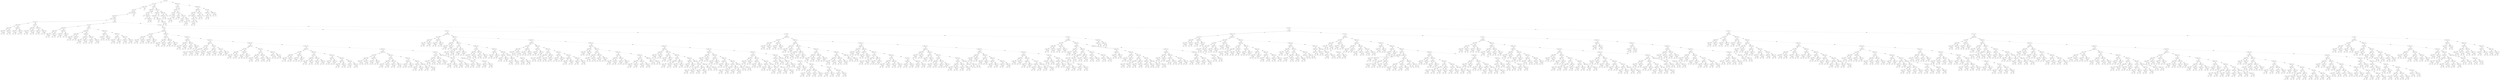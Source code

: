 digraph {
0 [label="dy' <= 2.5"];
1 [label="dy' <= 1.5"];
2 [label="seedx' <= 1.5"];
3 [label="dx' <= 5.5"];
4 [label="24"];
3 -> 4 [label="True"];
5 [label="seedy' <= 2.5"];
6 [label="seedx' <= -0.5"];
7 [label="24"];
6 -> 7 [label="True"];
8 [label="dx <= 2.5"];
9 [label="dy <= 3.5"];
10 [label="seedx <= -0.5"];
11 [label="seedx' <= 0.5"];
12 [label="seedy' <= 1.5"];
13 [label="24"];
12 -> 13 [label="True"];
14 [label="23"];
12 -> 14 [style="dashed", label="False"];
11 -> 12 [label="True"];
15 [label="seedy' <= 1.5"];
16 [label="23"];
15 -> 16 [label="True"];
17 [label="24"];
15 -> 17 [style="dashed", label="False"];
11 -> 15 [style="dashed", label="False"];
10 -> 11 [label="True"];
18 [label="seedx' <= 0.5"];
19 [label="seedy' <= 1.5"];
20 [label="24"];
19 -> 20 [label="True"];
21 [label="23"];
19 -> 21 [style="dashed", label="False"];
18 -> 19 [label="True"];
22 [label="seedy' <= 1.5"];
23 [label="23"];
22 -> 23 [label="True"];
24 [label="24"];
22 -> 24 [style="dashed", label="False"];
18 -> 22 [style="dashed", label="False"];
10 -> 18 [style="dashed", label="False"];
9 -> 10 [label="True"];
25 [label="dy <= 5.5"];
26 [label="seedx' <= 0.5"];
27 [label="seedy' <= 1.5"];
28 [label="24"];
27 -> 28 [label="True"];
29 [label="23"];
27 -> 29 [style="dashed", label="False"];
26 -> 27 [label="True"];
30 [label="seedy' <= 1.5"];
31 [label="23"];
30 -> 31 [label="True"];
32 [label="24"];
30 -> 32 [style="dashed", label="False"];
26 -> 30 [style="dashed", label="False"];
25 -> 26 [label="True"];
33 [label="seedx' <= 0.5"];
34 [label="seedy' <= 1.5"];
35 [label="24"];
34 -> 35 [label="True"];
36 [label="23"];
34 -> 36 [style="dashed", label="False"];
33 -> 34 [label="True"];
37 [label="seedy' <= 1.5"];
38 [label="23"];
37 -> 38 [label="True"];
39 [label="24"];
37 -> 39 [style="dashed", label="False"];
33 -> 37 [style="dashed", label="False"];
25 -> 33 [style="dashed", label="False"];
9 -> 25 [style="dashed", label="False"];
8 -> 9 [label="True"];
40 [label="dx <= 3.5"];
41 [label="dy <= 1.5"];
42 [label="seedx <= 2.5"];
43 [label="seedx' <= 0.5"];
44 [label="seedy' <= 1.5"];
45 [label="24"];
44 -> 45 [label="True"];
46 [label="23"];
44 -> 46 [style="dashed", label="False"];
43 -> 44 [label="True"];
47 [label="seedy' <= 1.5"];
48 [label="23"];
47 -> 48 [label="True"];
49 [label="24"];
47 -> 49 [style="dashed", label="False"];
43 -> 47 [style="dashed", label="False"];
42 -> 43 [label="True"];
50 [label="seedx' <= 0.5"];
51 [label="seedy' <= 1.5"];
52 [label="24"];
51 -> 52 [label="True"];
53 [label="23"];
51 -> 53 [style="dashed", label="False"];
50 -> 51 [label="True"];
54 [label="seedy' <= 1.5"];
55 [label="23"];
54 -> 55 [label="True"];
56 [label="24"];
54 -> 56 [style="dashed", label="False"];
50 -> 54 [style="dashed", label="False"];
42 -> 50 [style="dashed", label="False"];
41 -> 42 [label="True"];
57 [label="dy <= 2.5"];
58 [label="seedx <= -0.5"];
59 [label="seedx' <= 0.5"];
60 [label="seedy' <= 1.5"];
61 [label="24"];
60 -> 61 [label="True"];
62 [label="23"];
60 -> 62 [style="dashed", label="False"];
59 -> 60 [label="True"];
63 [label="seedy' <= 1.5"];
64 [label="23"];
63 -> 64 [label="True"];
65 [label="24"];
63 -> 65 [style="dashed", label="False"];
59 -> 63 [style="dashed", label="False"];
58 -> 59 [label="True"];
66 [label="seedx <= 0.5"];
67 [label="seedx' <= 0.5"];
68 [label="seedy' <= 1.5"];
69 [label="24"];
68 -> 69 [label="True"];
70 [label="23"];
68 -> 70 [style="dashed", label="False"];
67 -> 68 [label="True"];
71 [label="seedy' <= 1.5"];
72 [label="23"];
71 -> 72 [label="True"];
73 [label="24"];
71 -> 73 [style="dashed", label="False"];
67 -> 71 [style="dashed", label="False"];
66 -> 67 [label="True"];
74 [label="seedx' <= 0.5"];
75 [label="seedy' <= 1.5"];
76 [label="24"];
75 -> 76 [label="True"];
77 [label="23"];
75 -> 77 [style="dashed", label="False"];
74 -> 75 [label="True"];
78 [label="seedy' <= 1.5"];
79 [label="23"];
78 -> 79 [label="True"];
80 [label="24"];
78 -> 80 [style="dashed", label="False"];
74 -> 78 [style="dashed", label="False"];
66 -> 74 [style="dashed", label="False"];
58 -> 66 [style="dashed", label="False"];
57 -> 58 [label="True"];
81 [label="seedx <= -0.5"];
82 [label="seedx' <= 0.5"];
83 [label="seedy' <= 1.5"];
84 [label="24"];
83 -> 84 [label="True"];
85 [label="23"];
83 -> 85 [style="dashed", label="False"];
82 -> 83 [label="True"];
86 [label="seedy' <= 1.5"];
87 [label="23"];
86 -> 87 [label="True"];
88 [label="24"];
86 -> 88 [style="dashed", label="False"];
82 -> 86 [style="dashed", label="False"];
81 -> 82 [label="True"];
89 [label="seedx <= 0.5"];
90 [label="seedx' <= 0.5"];
91 [label="seedy' <= 1.5"];
92 [label="24"];
91 -> 92 [label="True"];
93 [label="23"];
91 -> 93 [style="dashed", label="False"];
90 -> 91 [label="True"];
94 [label="seedy' <= 1.5"];
95 [label="23"];
94 -> 95 [label="True"];
96 [label="24"];
94 -> 96 [style="dashed", label="False"];
90 -> 94 [style="dashed", label="False"];
89 -> 90 [label="True"];
97 [label="seedx' <= 0.5"];
98 [label="seedy' <= 1.5"];
99 [label="24"];
98 -> 99 [label="True"];
100 [label="23"];
98 -> 100 [style="dashed", label="False"];
97 -> 98 [label="True"];
101 [label="seedy' <= 1.5"];
102 [label="23"];
101 -> 102 [label="True"];
103 [label="24"];
101 -> 103 [style="dashed", label="False"];
97 -> 101 [style="dashed", label="False"];
89 -> 97 [style="dashed", label="False"];
81 -> 89 [style="dashed", label="False"];
57 -> 81 [style="dashed", label="False"];
41 -> 57 [style="dashed", label="False"];
40 -> 41 [label="True"];
104 [label="dx <= 4.5"];
105 [label="dy <= 0.5"];
106 [label="seedx <= -0.5"];
107 [label="turn <= 0.5"];
108 [label="seedx' <= 0.5"];
109 [label="seedy' <= 1.5"];
110 [label="24"];
109 -> 110 [label="True"];
111 [label="23"];
109 -> 111 [style="dashed", label="False"];
108 -> 109 [label="True"];
112 [label="seedy' <= 1.5"];
113 [label="23"];
112 -> 113 [label="True"];
114 [label="24"];
112 -> 114 [style="dashed", label="False"];
108 -> 112 [style="dashed", label="False"];
107 -> 108 [label="True"];
115 [label="seedx' <= 0.5"];
116 [label="seedy' <= 1.5"];
117 [label="24"];
116 -> 117 [label="True"];
118 [label="23"];
116 -> 118 [style="dashed", label="False"];
115 -> 116 [label="True"];
119 [label="seedy' <= 1.5"];
120 [label="23"];
119 -> 120 [label="True"];
121 [label="24"];
119 -> 121 [style="dashed", label="False"];
115 -> 119 [style="dashed", label="False"];
107 -> 115 [style="dashed", label="False"];
106 -> 107 [label="True"];
122 [label="seedx <= 0.5"];
123 [label="seedy <= 4.0"];
124 [label="seedx' <= 0.5"];
125 [label="seedy' <= 1.5"];
126 [label="24"];
125 -> 126 [label="True"];
127 [label="23"];
125 -> 127 [style="dashed", label="False"];
124 -> 125 [label="True"];
128 [label="seedy' <= 1.5"];
129 [label="23"];
128 -> 129 [label="True"];
130 [label="24"];
128 -> 130 [style="dashed", label="False"];
124 -> 128 [style="dashed", label="False"];
123 -> 124 [label="True"];
131 [label="seedx' <= 0.5"];
132 [label="seedy' <= 1.5"];
133 [label="24"];
132 -> 133 [label="True"];
134 [label="23"];
132 -> 134 [style="dashed", label="False"];
131 -> 132 [label="True"];
135 [label="seedy' <= 1.5"];
136 [label="23"];
135 -> 136 [label="True"];
137 [label="24"];
135 -> 137 [style="dashed", label="False"];
131 -> 135 [style="dashed", label="False"];
123 -> 131 [style="dashed", label="False"];
122 -> 123 [label="True"];
138 [label="seedx <= 1.5"];
139 [label="seedy <= 3.5"];
140 [label="seedx' <= 0.5"];
141 [label="seedy' <= 1.5"];
142 [label="24"];
141 -> 142 [label="True"];
143 [label="23"];
141 -> 143 [style="dashed", label="False"];
140 -> 141 [label="True"];
144 [label="seedy' <= 1.5"];
145 [label="23"];
144 -> 145 [label="True"];
146 [label="24"];
144 -> 146 [style="dashed", label="False"];
140 -> 144 [style="dashed", label="False"];
139 -> 140 [label="True"];
147 [label="seedx' <= 0.5"];
148 [label="seedy' <= 1.5"];
149 [label="24"];
148 -> 149 [label="True"];
150 [label="23"];
148 -> 150 [style="dashed", label="False"];
147 -> 148 [label="True"];
151 [label="seedy' <= 1.5"];
152 [label="23"];
151 -> 152 [label="True"];
153 [label="24"];
151 -> 153 [style="dashed", label="False"];
147 -> 151 [style="dashed", label="False"];
139 -> 147 [style="dashed", label="False"];
138 -> 139 [label="True"];
154 [label="seedx <= 2.5"];
155 [label="seedy <= 1.5"];
156 [label="turn <= 0.5"];
157 [label="seedx' <= 0.5"];
158 [label="seedy' <= 1.5"];
159 [label="24"];
158 -> 159 [label="True"];
160 [label="23"];
158 -> 160 [style="dashed", label="False"];
157 -> 158 [label="True"];
161 [label="seedy' <= 1.5"];
162 [label="23"];
161 -> 162 [label="True"];
163 [label="24"];
161 -> 163 [style="dashed", label="False"];
157 -> 161 [style="dashed", label="False"];
156 -> 157 [label="True"];
164 [label="seedx' <= 0.5"];
165 [label="seedy' <= 1.5"];
166 [label="24"];
165 -> 166 [label="True"];
167 [label="23"];
165 -> 167 [style="dashed", label="False"];
164 -> 165 [label="True"];
168 [label="seedy' <= 1.5"];
169 [label="23"];
168 -> 169 [label="True"];
170 [label="24"];
168 -> 170 [style="dashed", label="False"];
164 -> 168 [style="dashed", label="False"];
156 -> 164 [style="dashed", label="False"];
155 -> 156 [label="True"];
171 [label="turn <= 0.5"];
172 [label="seedx' <= 0.5"];
173 [label="seedy' <= 1.5"];
174 [label="24"];
173 -> 174 [label="True"];
175 [label="23"];
173 -> 175 [style="dashed", label="False"];
172 -> 173 [label="True"];
176 [label="seedy' <= 1.5"];
177 [label="23"];
176 -> 177 [label="True"];
178 [label="24"];
176 -> 178 [style="dashed", label="False"];
172 -> 176 [style="dashed", label="False"];
171 -> 172 [label="True"];
179 [label="seedx' <= 0.5"];
180 [label="seedy' <= 1.5"];
181 [label="24"];
180 -> 181 [label="True"];
182 [label="23"];
180 -> 182 [style="dashed", label="False"];
179 -> 180 [label="True"];
183 [label="seedy' <= 1.5"];
184 [label="23"];
183 -> 184 [label="True"];
185 [label="24"];
183 -> 185 [style="dashed", label="False"];
179 -> 183 [style="dashed", label="False"];
171 -> 179 [style="dashed", label="False"];
155 -> 171 [style="dashed", label="False"];
154 -> 155 [label="True"];
186 [label="seedx <= 3.5"];
187 [label="seedy <= 1.5"];
188 [label="turn <= 0.5"];
189 [label="seedx' <= 0.5"];
190 [label="seedy' <= 1.5"];
191 [label="24"];
190 -> 191 [label="True"];
192 [label="23"];
190 -> 192 [style="dashed", label="False"];
189 -> 190 [label="True"];
193 [label="seedy' <= 1.5"];
194 [label="23"];
193 -> 194 [label="True"];
195 [label="24"];
193 -> 195 [style="dashed", label="False"];
189 -> 193 [style="dashed", label="False"];
188 -> 189 [label="True"];
196 [label="seedx' <= 0.5"];
197 [label="seedy' <= 1.5"];
198 [label="24"];
197 -> 198 [label="True"];
199 [label="23"];
197 -> 199 [style="dashed", label="False"];
196 -> 197 [label="True"];
200 [label="seedy' <= 1.5"];
201 [label="23"];
200 -> 201 [label="True"];
202 [label="24"];
200 -> 202 [style="dashed", label="False"];
196 -> 200 [style="dashed", label="False"];
188 -> 196 [style="dashed", label="False"];
187 -> 188 [label="True"];
203 [label="seedy <= 3.0"];
204 [label="turn <= 0.5"];
205 [label="seedx' <= 0.5"];
206 [label="seedy' <= 1.5"];
207 [label="24"];
206 -> 207 [label="True"];
208 [label="23"];
206 -> 208 [style="dashed", label="False"];
205 -> 206 [label="True"];
209 [label="seedy' <= 1.5"];
210 [label="23"];
209 -> 210 [label="True"];
211 [label="24"];
209 -> 211 [style="dashed", label="False"];
205 -> 209 [style="dashed", label="False"];
204 -> 205 [label="True"];
212 [label="seedx' <= 0.5"];
213 [label="seedy' <= 1.5"];
214 [label="24"];
213 -> 214 [label="True"];
215 [label="23"];
213 -> 215 [style="dashed", label="False"];
212 -> 213 [label="True"];
216 [label="seedy' <= 1.5"];
217 [label="23"];
216 -> 217 [label="True"];
218 [label="24"];
216 -> 218 [style="dashed", label="False"];
212 -> 216 [style="dashed", label="False"];
204 -> 212 [style="dashed", label="False"];
203 -> 204 [label="True"];
219 [label="seedx' <= 0.5"];
220 [label="seedy' <= 1.5"];
221 [label="24"];
220 -> 221 [label="True"];
222 [label="23"];
220 -> 222 [style="dashed", label="False"];
219 -> 220 [label="True"];
223 [label="seedy' <= 1.5"];
224 [label="23"];
223 -> 224 [label="True"];
225 [label="24"];
223 -> 225 [style="dashed", label="False"];
219 -> 223 [style="dashed", label="False"];
203 -> 219 [style="dashed", label="False"];
187 -> 203 [style="dashed", label="False"];
186 -> 187 [label="True"];
226 [label="seedx <= 4.5"];
227 [label="seedy <= 1.5"];
228 [label="turn <= 0.5"];
229 [label="seedx' <= 0.5"];
230 [label="seedy' <= 1.5"];
231 [label="24"];
230 -> 231 [label="True"];
232 [label="23"];
230 -> 232 [style="dashed", label="False"];
229 -> 230 [label="True"];
233 [label="seedy' <= 1.5"];
234 [label="23"];
233 -> 234 [label="True"];
235 [label="24"];
233 -> 235 [style="dashed", label="False"];
229 -> 233 [style="dashed", label="False"];
228 -> 229 [label="True"];
236 [label="seedx' <= 0.5"];
237 [label="seedy' <= 1.5"];
238 [label="24"];
237 -> 238 [label="True"];
239 [label="23"];
237 -> 239 [style="dashed", label="False"];
236 -> 237 [label="True"];
240 [label="seedy' <= 1.5"];
241 [label="23"];
240 -> 241 [label="True"];
242 [label="24"];
240 -> 242 [style="dashed", label="False"];
236 -> 240 [style="dashed", label="False"];
228 -> 236 [style="dashed", label="False"];
227 -> 228 [label="True"];
243 [label="seedy <= 3.0"];
244 [label="turn <= 0.5"];
245 [label="seedx' <= 0.5"];
246 [label="seedy' <= 1.5"];
247 [label="24"];
246 -> 247 [label="True"];
248 [label="23"];
246 -> 248 [style="dashed", label="False"];
245 -> 246 [label="True"];
249 [label="seedy' <= 1.5"];
250 [label="23"];
249 -> 250 [label="True"];
251 [label="24"];
249 -> 251 [style="dashed", label="False"];
245 -> 249 [style="dashed", label="False"];
244 -> 245 [label="True"];
252 [label="seedx' <= 0.5"];
253 [label="seedy' <= 1.5"];
254 [label="24"];
253 -> 254 [label="True"];
255 [label="23"];
253 -> 255 [style="dashed", label="False"];
252 -> 253 [label="True"];
256 [label="seedy' <= 1.5"];
257 [label="23"];
256 -> 257 [label="True"];
258 [label="24"];
256 -> 258 [style="dashed", label="False"];
252 -> 256 [style="dashed", label="False"];
244 -> 252 [style="dashed", label="False"];
243 -> 244 [label="True"];
259 [label="seedy <= 4.5"];
260 [label="seedx' <= 0.5"];
261 [label="seedy' <= 1.5"];
262 [label="24"];
261 -> 262 [label="True"];
263 [label="23"];
261 -> 263 [style="dashed", label="False"];
260 -> 261 [label="True"];
264 [label="seedy' <= 1.5"];
265 [label="23"];
264 -> 265 [label="True"];
266 [label="24"];
264 -> 266 [style="dashed", label="False"];
260 -> 264 [style="dashed", label="False"];
259 -> 260 [label="True"];
267 [label="seedy <= 5.5"];
268 [label="seedx' <= 0.5"];
269 [label="seedy' <= 1.5"];
270 [label="24"];
269 -> 270 [label="True"];
271 [label="23"];
269 -> 271 [style="dashed", label="False"];
268 -> 269 [label="True"];
272 [label="seedy' <= 1.5"];
273 [label="23"];
272 -> 273 [label="True"];
274 [label="24"];
272 -> 274 [style="dashed", label="False"];
268 -> 272 [style="dashed", label="False"];
267 -> 268 [label="True"];
275 [label="seedx' <= 0.5"];
276 [label="seedy' <= 1.5"];
277 [label="24"];
276 -> 277 [label="True"];
278 [label="23"];
276 -> 278 [style="dashed", label="False"];
275 -> 276 [label="True"];
279 [label="seedy' <= 1.5"];
280 [label="23"];
279 -> 280 [label="True"];
281 [label="24"];
279 -> 281 [style="dashed", label="False"];
275 -> 279 [style="dashed", label="False"];
267 -> 275 [style="dashed", label="False"];
259 -> 267 [style="dashed", label="False"];
243 -> 259 [style="dashed", label="False"];
227 -> 243 [style="dashed", label="False"];
226 -> 227 [label="True"];
282 [label="seedx <= 5.5"];
283 [label="seedy <= 1.5"];
284 [label="turn <= 0.5"];
285 [label="seedx' <= 0.5"];
286 [label="seedy' <= 1.5"];
287 [label="24"];
286 -> 287 [label="True"];
288 [label="23"];
286 -> 288 [style="dashed", label="False"];
285 -> 286 [label="True"];
289 [label="seedy' <= 1.5"];
290 [label="23"];
289 -> 290 [label="True"];
291 [label="24"];
289 -> 291 [style="dashed", label="False"];
285 -> 289 [style="dashed", label="False"];
284 -> 285 [label="True"];
292 [label="seedx' <= 0.5"];
293 [label="seedy' <= 1.5"];
294 [label="24"];
293 -> 294 [label="True"];
295 [label="23"];
293 -> 295 [style="dashed", label="False"];
292 -> 293 [label="True"];
296 [label="seedy' <= 1.5"];
297 [label="23"];
296 -> 297 [label="True"];
298 [label="24"];
296 -> 298 [style="dashed", label="False"];
292 -> 296 [style="dashed", label="False"];
284 -> 292 [style="dashed", label="False"];
283 -> 284 [label="True"];
299 [label="seedy <= 3.0"];
300 [label="turn <= 0.5"];
301 [label="seedx' <= 0.5"];
302 [label="seedy' <= 1.5"];
303 [label="24"];
302 -> 303 [label="True"];
304 [label="23"];
302 -> 304 [style="dashed", label="False"];
301 -> 302 [label="True"];
305 [label="seedy' <= 1.5"];
306 [label="23"];
305 -> 306 [label="True"];
307 [label="24"];
305 -> 307 [style="dashed", label="False"];
301 -> 305 [style="dashed", label="False"];
300 -> 301 [label="True"];
308 [label="seedx' <= 0.5"];
309 [label="seedy' <= 1.5"];
310 [label="24"];
309 -> 310 [label="True"];
311 [label="23"];
309 -> 311 [style="dashed", label="False"];
308 -> 309 [label="True"];
312 [label="seedy' <= 1.5"];
313 [label="23"];
312 -> 313 [label="True"];
314 [label="24"];
312 -> 314 [style="dashed", label="False"];
308 -> 312 [style="dashed", label="False"];
300 -> 308 [style="dashed", label="False"];
299 -> 300 [label="True"];
315 [label="seedy <= 4.5"];
316 [label="seedx' <= 0.5"];
317 [label="seedy' <= 1.5"];
318 [label="24"];
317 -> 318 [label="True"];
319 [label="23"];
317 -> 319 [style="dashed", label="False"];
316 -> 317 [label="True"];
320 [label="seedy' <= 1.5"];
321 [label="23"];
320 -> 321 [label="True"];
322 [label="24"];
320 -> 322 [style="dashed", label="False"];
316 -> 320 [style="dashed", label="False"];
315 -> 316 [label="True"];
323 [label="seedy <= 5.5"];
324 [label="seedx' <= 0.5"];
325 [label="seedy' <= 1.5"];
326 [label="24"];
325 -> 326 [label="True"];
327 [label="23"];
325 -> 327 [style="dashed", label="False"];
324 -> 325 [label="True"];
328 [label="seedy' <= 1.5"];
329 [label="23"];
328 -> 329 [label="True"];
330 [label="24"];
328 -> 330 [style="dashed", label="False"];
324 -> 328 [style="dashed", label="False"];
323 -> 324 [label="True"];
331 [label="seedx' <= 0.5"];
332 [label="seedy' <= 1.5"];
333 [label="24"];
332 -> 333 [label="True"];
334 [label="23"];
332 -> 334 [style="dashed", label="False"];
331 -> 332 [label="True"];
335 [label="seedy' <= 1.5"];
336 [label="23"];
335 -> 336 [label="True"];
337 [label="24"];
335 -> 337 [style="dashed", label="False"];
331 -> 335 [style="dashed", label="False"];
323 -> 331 [style="dashed", label="False"];
315 -> 323 [style="dashed", label="False"];
299 -> 315 [style="dashed", label="False"];
283 -> 299 [style="dashed", label="False"];
282 -> 283 [label="True"];
338 [label="seedy <= 1.5"];
339 [label="turn <= 0.5"];
340 [label="seedx' <= 0.5"];
341 [label="seedy' <= 1.5"];
342 [label="24"];
341 -> 342 [label="True"];
343 [label="23"];
341 -> 343 [style="dashed", label="False"];
340 -> 341 [label="True"];
344 [label="seedy' <= 1.5"];
345 [label="23"];
344 -> 345 [label="True"];
346 [label="24"];
344 -> 346 [style="dashed", label="False"];
340 -> 344 [style="dashed", label="False"];
339 -> 340 [label="True"];
347 [label="seedx' <= 0.5"];
348 [label="seedy' <= 1.5"];
349 [label="24"];
348 -> 349 [label="True"];
350 [label="23"];
348 -> 350 [style="dashed", label="False"];
347 -> 348 [label="True"];
351 [label="seedy' <= 1.5"];
352 [label="23"];
351 -> 352 [label="True"];
353 [label="24"];
351 -> 353 [style="dashed", label="False"];
347 -> 351 [style="dashed", label="False"];
339 -> 347 [style="dashed", label="False"];
338 -> 339 [label="True"];
354 [label="seedy <= 3.0"];
355 [label="turn <= 0.5"];
356 [label="seedx' <= 0.5"];
357 [label="seedy' <= 1.5"];
358 [label="24"];
357 -> 358 [label="True"];
359 [label="23"];
357 -> 359 [style="dashed", label="False"];
356 -> 357 [label="True"];
360 [label="seedy' <= 1.5"];
361 [label="23"];
360 -> 361 [label="True"];
362 [label="24"];
360 -> 362 [style="dashed", label="False"];
356 -> 360 [style="dashed", label="False"];
355 -> 356 [label="True"];
363 [label="seedx' <= 0.5"];
364 [label="seedy' <= 1.5"];
365 [label="24"];
364 -> 365 [label="True"];
366 [label="23"];
364 -> 366 [style="dashed", label="False"];
363 -> 364 [label="True"];
367 [label="seedy' <= 1.5"];
368 [label="23"];
367 -> 368 [label="True"];
369 [label="24"];
367 -> 369 [style="dashed", label="False"];
363 -> 367 [style="dashed", label="False"];
355 -> 363 [style="dashed", label="False"];
354 -> 355 [label="True"];
370 [label="seedy <= 5.0"];
371 [label="seedx' <= 0.5"];
372 [label="seedy' <= 1.5"];
373 [label="24"];
372 -> 373 [label="True"];
374 [label="23"];
372 -> 374 [style="dashed", label="False"];
371 -> 372 [label="True"];
375 [label="seedy' <= 1.5"];
376 [label="23"];
375 -> 376 [label="True"];
377 [label="24"];
375 -> 377 [style="dashed", label="False"];
371 -> 375 [style="dashed", label="False"];
370 -> 371 [label="True"];
378 [label="seedx' <= 0.5"];
379 [label="seedy' <= 1.5"];
380 [label="24"];
379 -> 380 [label="True"];
381 [label="23"];
379 -> 381 [style="dashed", label="False"];
378 -> 379 [label="True"];
382 [label="seedy' <= 1.5"];
383 [label="23"];
382 -> 383 [label="True"];
384 [label="24"];
382 -> 384 [style="dashed", label="False"];
378 -> 382 [style="dashed", label="False"];
370 -> 378 [style="dashed", label="False"];
354 -> 370 [style="dashed", label="False"];
338 -> 354 [style="dashed", label="False"];
282 -> 338 [style="dashed", label="False"];
226 -> 282 [style="dashed", label="False"];
186 -> 226 [style="dashed", label="False"];
154 -> 186 [style="dashed", label="False"];
138 -> 154 [style="dashed", label="False"];
122 -> 138 [style="dashed", label="False"];
106 -> 122 [style="dashed", label="False"];
105 -> 106 [label="True"];
385 [label="dy <= 1.5"];
386 [label="seedx <= -0.5"];
387 [label="turn <= 0.5"];
388 [label="seedx' <= 0.5"];
389 [label="seedy' <= 1.5"];
390 [label="24"];
389 -> 390 [label="True"];
391 [label="23"];
389 -> 391 [style="dashed", label="False"];
388 -> 389 [label="True"];
392 [label="seedy' <= 1.5"];
393 [label="23"];
392 -> 393 [label="True"];
394 [label="24"];
392 -> 394 [style="dashed", label="False"];
388 -> 392 [style="dashed", label="False"];
387 -> 388 [label="True"];
395 [label="seedx' <= 0.5"];
396 [label="seedy' <= 1.5"];
397 [label="24"];
396 -> 397 [label="True"];
398 [label="23"];
396 -> 398 [style="dashed", label="False"];
395 -> 396 [label="True"];
399 [label="seedy' <= 1.5"];
400 [label="23"];
399 -> 400 [label="True"];
401 [label="24"];
399 -> 401 [style="dashed", label="False"];
395 -> 399 [style="dashed", label="False"];
387 -> 395 [style="dashed", label="False"];
386 -> 387 [label="True"];
402 [label="seedx <= 0.5"];
403 [label="seedy <= 1.5"];
404 [label="seedx' <= 0.5"];
405 [label="seedy' <= 1.5"];
406 [label="24"];
405 -> 406 [label="True"];
407 [label="23"];
405 -> 407 [style="dashed", label="False"];
404 -> 405 [label="True"];
408 [label="seedy' <= 1.5"];
409 [label="23"];
408 -> 409 [label="True"];
410 [label="24"];
408 -> 410 [style="dashed", label="False"];
404 -> 408 [style="dashed", label="False"];
403 -> 404 [label="True"];
411 [label="seedy <= 2.5"];
412 [label="turn <= 0.5"];
413 [label="seedx' <= 0.5"];
414 [label="seedy' <= 1.5"];
415 [label="24"];
414 -> 415 [label="True"];
416 [label="23"];
414 -> 416 [style="dashed", label="False"];
413 -> 414 [label="True"];
417 [label="seedy' <= 1.5"];
418 [label="23"];
417 -> 418 [label="True"];
419 [label="24"];
417 -> 419 [style="dashed", label="False"];
413 -> 417 [style="dashed", label="False"];
412 -> 413 [label="True"];
420 [label="seedx' <= 0.5"];
421 [label="seedy' <= 1.5"];
422 [label="24"];
421 -> 422 [label="True"];
423 [label="23"];
421 -> 423 [style="dashed", label="False"];
420 -> 421 [label="True"];
424 [label="seedy' <= 1.5"];
425 [label="23"];
424 -> 425 [label="True"];
426 [label="24"];
424 -> 426 [style="dashed", label="False"];
420 -> 424 [style="dashed", label="False"];
412 -> 420 [style="dashed", label="False"];
411 -> 412 [label="True"];
427 [label="seedy <= 3.5"];
428 [label="turn <= 0.5"];
429 [label="seedx' <= 0.5"];
430 [label="seedy' <= 1.5"];
431 [label="24"];
430 -> 431 [label="True"];
432 [label="23"];
430 -> 432 [style="dashed", label="False"];
429 -> 430 [label="True"];
433 [label="seedy' <= 1.5"];
434 [label="23"];
433 -> 434 [label="True"];
435 [label="24"];
433 -> 435 [style="dashed", label="False"];
429 -> 433 [style="dashed", label="False"];
428 -> 429 [label="True"];
436 [label="seedx' <= 0.5"];
437 [label="seedy' <= 1.5"];
438 [label="24"];
437 -> 438 [label="True"];
439 [label="23"];
437 -> 439 [style="dashed", label="False"];
436 -> 437 [label="True"];
440 [label="seedy' <= 1.5"];
441 [label="23"];
440 -> 441 [label="True"];
442 [label="24"];
440 -> 442 [style="dashed", label="False"];
436 -> 440 [style="dashed", label="False"];
428 -> 436 [style="dashed", label="False"];
427 -> 428 [label="True"];
443 [label="seedy <= 4.5"];
444 [label="seedx' <= 0.5"];
445 [label="seedy' <= 1.5"];
446 [label="24"];
445 -> 446 [label="True"];
447 [label="23"];
445 -> 447 [style="dashed", label="False"];
444 -> 445 [label="True"];
448 [label="seedy' <= 1.5"];
449 [label="23"];
448 -> 449 [label="True"];
450 [label="24"];
448 -> 450 [style="dashed", label="False"];
444 -> 448 [style="dashed", label="False"];
443 -> 444 [label="True"];
451 [label="seedy <= 5.5"];
452 [label="seedx' <= 0.5"];
453 [label="seedy' <= 1.5"];
454 [label="24"];
453 -> 454 [label="True"];
455 [label="23"];
453 -> 455 [style="dashed", label="False"];
452 -> 453 [label="True"];
456 [label="seedy' <= 1.5"];
457 [label="23"];
456 -> 457 [label="True"];
458 [label="24"];
456 -> 458 [style="dashed", label="False"];
452 -> 456 [style="dashed", label="False"];
451 -> 452 [label="True"];
459 [label="turn <= 0.5"];
460 [label="seedx' <= 0.5"];
461 [label="seedy' <= 1.5"];
462 [label="24"];
461 -> 462 [label="True"];
463 [label="23"];
461 -> 463 [style="dashed", label="False"];
460 -> 461 [label="True"];
464 [label="seedy' <= 1.5"];
465 [label="23"];
464 -> 465 [label="True"];
466 [label="24"];
464 -> 466 [style="dashed", label="False"];
460 -> 464 [style="dashed", label="False"];
459 -> 460 [label="True"];
467 [label="seedx' <= 0.5"];
468 [label="seedy' <= 1.5"];
469 [label="24"];
468 -> 469 [label="True"];
470 [label="23"];
468 -> 470 [style="dashed", label="False"];
467 -> 468 [label="True"];
471 [label="seedy' <= 1.5"];
472 [label="23"];
471 -> 472 [label="True"];
473 [label="24"];
471 -> 473 [style="dashed", label="False"];
467 -> 471 [style="dashed", label="False"];
459 -> 467 [style="dashed", label="False"];
451 -> 459 [style="dashed", label="False"];
443 -> 451 [style="dashed", label="False"];
427 -> 443 [style="dashed", label="False"];
411 -> 427 [style="dashed", label="False"];
403 -> 411 [style="dashed", label="False"];
402 -> 403 [label="True"];
474 [label="seedx <= 1.5"];
475 [label="seedy <= 2.5"];
476 [label="turn <= 0.5"];
477 [label="seedx' <= 0.5"];
478 [label="seedy' <= 1.5"];
479 [label="24"];
478 -> 479 [label="True"];
480 [label="23"];
478 -> 480 [style="dashed", label="False"];
477 -> 478 [label="True"];
481 [label="seedy' <= 1.5"];
482 [label="23"];
481 -> 482 [label="True"];
483 [label="24"];
481 -> 483 [style="dashed", label="False"];
477 -> 481 [style="dashed", label="False"];
476 -> 477 [label="True"];
484 [label="seedx' <= 0.5"];
485 [label="seedy' <= 1.5"];
486 [label="24"];
485 -> 486 [label="True"];
487 [label="23"];
485 -> 487 [style="dashed", label="False"];
484 -> 485 [label="True"];
488 [label="seedy' <= 1.5"];
489 [label="23"];
488 -> 489 [label="True"];
490 [label="24"];
488 -> 490 [style="dashed", label="False"];
484 -> 488 [style="dashed", label="False"];
476 -> 484 [style="dashed", label="False"];
475 -> 476 [label="True"];
491 [label="seedy <= 3.5"];
492 [label="seedx' <= 0.5"];
493 [label="seedy' <= 1.5"];
494 [label="24"];
493 -> 494 [label="True"];
495 [label="23"];
493 -> 495 [style="dashed", label="False"];
492 -> 493 [label="True"];
496 [label="seedy' <= 1.5"];
497 [label="23"];
496 -> 497 [label="True"];
498 [label="24"];
496 -> 498 [style="dashed", label="False"];
492 -> 496 [style="dashed", label="False"];
491 -> 492 [label="True"];
499 [label="seedy <= 4.5"];
500 [label="turn <= 0.5"];
501 [label="seedx' <= 0.5"];
502 [label="seedy' <= 1.5"];
503 [label="24"];
502 -> 503 [label="True"];
504 [label="23"];
502 -> 504 [style="dashed", label="False"];
501 -> 502 [label="True"];
505 [label="seedy' <= 1.5"];
506 [label="23"];
505 -> 506 [label="True"];
507 [label="24"];
505 -> 507 [style="dashed", label="False"];
501 -> 505 [style="dashed", label="False"];
500 -> 501 [label="True"];
508 [label="seedx' <= 0.5"];
509 [label="seedy' <= 1.5"];
510 [label="24"];
509 -> 510 [label="True"];
511 [label="23"];
509 -> 511 [style="dashed", label="False"];
508 -> 509 [label="True"];
512 [label="seedy' <= 1.5"];
513 [label="23"];
512 -> 513 [label="True"];
514 [label="24"];
512 -> 514 [style="dashed", label="False"];
508 -> 512 [style="dashed", label="False"];
500 -> 508 [style="dashed", label="False"];
499 -> 500 [label="True"];
515 [label="seedy <= 5.5"];
516 [label="seedx' <= 0.5"];
517 [label="seedy' <= 1.5"];
518 [label="24"];
517 -> 518 [label="True"];
519 [label="23"];
517 -> 519 [style="dashed", label="False"];
516 -> 517 [label="True"];
520 [label="seedy' <= 1.5"];
521 [label="23"];
520 -> 521 [label="True"];
522 [label="24"];
520 -> 522 [style="dashed", label="False"];
516 -> 520 [style="dashed", label="False"];
515 -> 516 [label="True"];
523 [label="turn <= 0.5"];
524 [label="seedx' <= 0.5"];
525 [label="seedy' <= 1.5"];
526 [label="24"];
525 -> 526 [label="True"];
527 [label="23"];
525 -> 527 [style="dashed", label="False"];
524 -> 525 [label="True"];
528 [label="seedy' <= 1.5"];
529 [label="23"];
528 -> 529 [label="True"];
530 [label="24"];
528 -> 530 [style="dashed", label="False"];
524 -> 528 [style="dashed", label="False"];
523 -> 524 [label="True"];
531 [label="seedx' <= 0.5"];
532 [label="seedy' <= 1.5"];
533 [label="24"];
532 -> 533 [label="True"];
534 [label="23"];
532 -> 534 [style="dashed", label="False"];
531 -> 532 [label="True"];
535 [label="seedy' <= 1.5"];
536 [label="23"];
535 -> 536 [label="True"];
537 [label="24"];
535 -> 537 [style="dashed", label="False"];
531 -> 535 [style="dashed", label="False"];
523 -> 531 [style="dashed", label="False"];
515 -> 523 [style="dashed", label="False"];
499 -> 515 [style="dashed", label="False"];
491 -> 499 [style="dashed", label="False"];
475 -> 491 [style="dashed", label="False"];
474 -> 475 [label="True"];
538 [label="seedx <= 2.5"];
539 [label="seedy <= 1.5"];
540 [label="seedx' <= 0.5"];
541 [label="seedy' <= 1.5"];
542 [label="24"];
541 -> 542 [label="True"];
543 [label="23"];
541 -> 543 [style="dashed", label="False"];
540 -> 541 [label="True"];
544 [label="seedy' <= 1.5"];
545 [label="23"];
544 -> 545 [label="True"];
546 [label="24"];
544 -> 546 [style="dashed", label="False"];
540 -> 544 [style="dashed", label="False"];
539 -> 540 [label="True"];
547 [label="seedy <= 2.5"];
548 [label="turn <= 0.5"];
549 [label="seedx' <= 0.5"];
550 [label="seedy' <= 1.5"];
551 [label="24"];
550 -> 551 [label="True"];
552 [label="23"];
550 -> 552 [style="dashed", label="False"];
549 -> 550 [label="True"];
553 [label="seedy' <= 1.5"];
554 [label="23"];
553 -> 554 [label="True"];
555 [label="24"];
553 -> 555 [style="dashed", label="False"];
549 -> 553 [style="dashed", label="False"];
548 -> 549 [label="True"];
556 [label="seedx' <= 0.5"];
557 [label="seedy' <= 1.5"];
558 [label="24"];
557 -> 558 [label="True"];
559 [label="23"];
557 -> 559 [style="dashed", label="False"];
556 -> 557 [label="True"];
560 [label="seedy' <= 1.5"];
561 [label="23"];
560 -> 561 [label="True"];
562 [label="24"];
560 -> 562 [style="dashed", label="False"];
556 -> 560 [style="dashed", label="False"];
548 -> 556 [style="dashed", label="False"];
547 -> 548 [label="True"];
563 [label="seedy <= 4.0"];
564 [label="turn <= 0.5"];
565 [label="seedx' <= 0.5"];
566 [label="seedy' <= 1.5"];
567 [label="24"];
566 -> 567 [label="True"];
568 [label="23"];
566 -> 568 [style="dashed", label="False"];
565 -> 566 [label="True"];
569 [label="seedy' <= 1.5"];
570 [label="23"];
569 -> 570 [label="True"];
571 [label="24"];
569 -> 571 [style="dashed", label="False"];
565 -> 569 [style="dashed", label="False"];
564 -> 565 [label="True"];
572 [label="seedx' <= 0.5"];
573 [label="seedy' <= 1.5"];
574 [label="24"];
573 -> 574 [label="True"];
575 [label="23"];
573 -> 575 [style="dashed", label="False"];
572 -> 573 [label="True"];
576 [label="seedy' <= 1.5"];
577 [label="23"];
576 -> 577 [label="True"];
578 [label="24"];
576 -> 578 [style="dashed", label="False"];
572 -> 576 [style="dashed", label="False"];
564 -> 572 [style="dashed", label="False"];
563 -> 564 [label="True"];
579 [label="seedy <= 5.5"];
580 [label="turn <= 0.5"];
581 [label="seedx' <= 0.5"];
582 [label="seedy' <= 1.5"];
583 [label="24"];
582 -> 583 [label="True"];
584 [label="23"];
582 -> 584 [style="dashed", label="False"];
581 -> 582 [label="True"];
585 [label="seedy' <= 1.5"];
586 [label="23"];
585 -> 586 [label="True"];
587 [label="24"];
585 -> 587 [style="dashed", label="False"];
581 -> 585 [style="dashed", label="False"];
580 -> 581 [label="True"];
588 [label="seedx' <= 0.5"];
589 [label="seedy' <= 1.5"];
590 [label="24"];
589 -> 590 [label="True"];
591 [label="23"];
589 -> 591 [style="dashed", label="False"];
588 -> 589 [label="True"];
592 [label="seedy' <= 1.5"];
593 [label="23"];
592 -> 593 [label="True"];
594 [label="24"];
592 -> 594 [style="dashed", label="False"];
588 -> 592 [style="dashed", label="False"];
580 -> 588 [style="dashed", label="False"];
579 -> 580 [label="True"];
595 [label="seedx' <= 0.5"];
596 [label="seedy' <= 1.5"];
597 [label="24"];
596 -> 597 [label="True"];
598 [label="23"];
596 -> 598 [style="dashed", label="False"];
595 -> 596 [label="True"];
599 [label="seedy' <= 1.5"];
600 [label="23"];
599 -> 600 [label="True"];
601 [label="24"];
599 -> 601 [style="dashed", label="False"];
595 -> 599 [style="dashed", label="False"];
579 -> 595 [style="dashed", label="False"];
563 -> 579 [style="dashed", label="False"];
547 -> 563 [style="dashed", label="False"];
539 -> 547 [style="dashed", label="False"];
538 -> 539 [label="True"];
602 [label="seedx <= 3.5"];
603 [label="seedy <= 1.5"];
604 [label="seedx' <= 0.5"];
605 [label="seedy' <= 1.5"];
606 [label="24"];
605 -> 606 [label="True"];
607 [label="23"];
605 -> 607 [style="dashed", label="False"];
604 -> 605 [label="True"];
608 [label="seedy' <= 1.5"];
609 [label="23"];
608 -> 609 [label="True"];
610 [label="24"];
608 -> 610 [style="dashed", label="False"];
604 -> 608 [style="dashed", label="False"];
603 -> 604 [label="True"];
611 [label="seedy <= 2.5"];
612 [label="seedx' <= 0.5"];
613 [label="seedy' <= 1.5"];
614 [label="24"];
613 -> 614 [label="True"];
615 [label="23"];
613 -> 615 [style="dashed", label="False"];
612 -> 613 [label="True"];
616 [label="seedy' <= 1.5"];
617 [label="23"];
616 -> 617 [label="True"];
618 [label="24"];
616 -> 618 [style="dashed", label="False"];
612 -> 616 [style="dashed", label="False"];
611 -> 612 [label="True"];
619 [label="seedy <= 3.5"];
620 [label="turn <= 0.5"];
621 [label="seedx' <= 0.5"];
622 [label="seedy' <= 1.5"];
623 [label="24"];
622 -> 623 [label="True"];
624 [label="23"];
622 -> 624 [style="dashed", label="False"];
621 -> 622 [label="True"];
625 [label="seedy' <= 1.5"];
626 [label="23"];
625 -> 626 [label="True"];
627 [label="24"];
625 -> 627 [style="dashed", label="False"];
621 -> 625 [style="dashed", label="False"];
620 -> 621 [label="True"];
628 [label="seedx' <= 0.5"];
629 [label="seedy' <= 1.5"];
630 [label="24"];
629 -> 630 [label="True"];
631 [label="23"];
629 -> 631 [style="dashed", label="False"];
628 -> 629 [label="True"];
632 [label="seedy' <= 1.5"];
633 [label="23"];
632 -> 633 [label="True"];
634 [label="24"];
632 -> 634 [style="dashed", label="False"];
628 -> 632 [style="dashed", label="False"];
620 -> 628 [style="dashed", label="False"];
619 -> 620 [label="True"];
635 [label="seedy <= 4.5"];
636 [label="seedx' <= 0.5"];
637 [label="seedy' <= 1.5"];
638 [label="24"];
637 -> 638 [label="True"];
639 [label="23"];
637 -> 639 [style="dashed", label="False"];
636 -> 637 [label="True"];
640 [label="seedy' <= 1.5"];
641 [label="23"];
640 -> 641 [label="True"];
642 [label="24"];
640 -> 642 [style="dashed", label="False"];
636 -> 640 [style="dashed", label="False"];
635 -> 636 [label="True"];
643 [label="seedy <= 5.5"];
644 [label="turn <= 0.5"];
645 [label="seedx' <= 0.5"];
646 [label="seedy' <= 1.5"];
647 [label="24"];
646 -> 647 [label="True"];
648 [label="23"];
646 -> 648 [style="dashed", label="False"];
645 -> 646 [label="True"];
649 [label="seedy' <= 1.5"];
650 [label="23"];
649 -> 650 [label="True"];
651 [label="24"];
649 -> 651 [style="dashed", label="False"];
645 -> 649 [style="dashed", label="False"];
644 -> 645 [label="True"];
652 [label="seedx' <= 0.5"];
653 [label="seedy' <= 1.5"];
654 [label="24"];
653 -> 654 [label="True"];
655 [label="23"];
653 -> 655 [style="dashed", label="False"];
652 -> 653 [label="True"];
656 [label="seedy' <= 1.5"];
657 [label="23"];
656 -> 657 [label="True"];
658 [label="24"];
656 -> 658 [style="dashed", label="False"];
652 -> 656 [style="dashed", label="False"];
644 -> 652 [style="dashed", label="False"];
643 -> 644 [label="True"];
659 [label="seedx' <= 0.5"];
660 [label="seedy' <= 1.5"];
661 [label="24"];
660 -> 661 [label="True"];
662 [label="23"];
660 -> 662 [style="dashed", label="False"];
659 -> 660 [label="True"];
663 [label="seedy' <= 1.5"];
664 [label="23"];
663 -> 664 [label="True"];
665 [label="24"];
663 -> 665 [style="dashed", label="False"];
659 -> 663 [style="dashed", label="False"];
643 -> 659 [style="dashed", label="False"];
635 -> 643 [style="dashed", label="False"];
619 -> 635 [style="dashed", label="False"];
611 -> 619 [style="dashed", label="False"];
603 -> 611 [style="dashed", label="False"];
602 -> 603 [label="True"];
666 [label="seedx <= 4.5"];
667 [label="seedy <= 2.5"];
668 [label="seedx' <= 0.5"];
669 [label="seedy' <= 1.5"];
670 [label="24"];
669 -> 670 [label="True"];
671 [label="23"];
669 -> 671 [style="dashed", label="False"];
668 -> 669 [label="True"];
672 [label="seedy' <= 1.5"];
673 [label="23"];
672 -> 673 [label="True"];
674 [label="24"];
672 -> 674 [style="dashed", label="False"];
668 -> 672 [style="dashed", label="False"];
667 -> 668 [label="True"];
675 [label="seedy <= 3.5"];
676 [label="seedx' <= 0.5"];
677 [label="seedy' <= 1.5"];
678 [label="24"];
677 -> 678 [label="True"];
679 [label="23"];
677 -> 679 [style="dashed", label="False"];
676 -> 677 [label="True"];
680 [label="seedy' <= 1.5"];
681 [label="23"];
680 -> 681 [label="True"];
682 [label="24"];
680 -> 682 [style="dashed", label="False"];
676 -> 680 [style="dashed", label="False"];
675 -> 676 [label="True"];
683 [label="seedy <= 4.5"];
684 [label="seedx' <= 0.5"];
685 [label="seedy' <= 1.5"];
686 [label="24"];
685 -> 686 [label="True"];
687 [label="23"];
685 -> 687 [style="dashed", label="False"];
684 -> 685 [label="True"];
688 [label="seedy' <= 1.5"];
689 [label="23"];
688 -> 689 [label="True"];
690 [label="24"];
688 -> 690 [style="dashed", label="False"];
684 -> 688 [style="dashed", label="False"];
683 -> 684 [label="True"];
691 [label="seedy <= 5.5"];
692 [label="turn <= 0.5"];
693 [label="seedx' <= 0.5"];
694 [label="seedy' <= 1.5"];
695 [label="24"];
694 -> 695 [label="True"];
696 [label="23"];
694 -> 696 [style="dashed", label="False"];
693 -> 694 [label="True"];
697 [label="seedy' <= 1.5"];
698 [label="23"];
697 -> 698 [label="True"];
699 [label="24"];
697 -> 699 [style="dashed", label="False"];
693 -> 697 [style="dashed", label="False"];
692 -> 693 [label="True"];
700 [label="seedx' <= 0.5"];
701 [label="seedy' <= 1.5"];
702 [label="24"];
701 -> 702 [label="True"];
703 [label="23"];
701 -> 703 [style="dashed", label="False"];
700 -> 701 [label="True"];
704 [label="seedy' <= 1.5"];
705 [label="23"];
704 -> 705 [label="True"];
706 [label="24"];
704 -> 706 [style="dashed", label="False"];
700 -> 704 [style="dashed", label="False"];
692 -> 700 [style="dashed", label="False"];
691 -> 692 [label="True"];
707 [label="seedx' <= 0.5"];
708 [label="seedy' <= 1.5"];
709 [label="24"];
708 -> 709 [label="True"];
710 [label="23"];
708 -> 710 [style="dashed", label="False"];
707 -> 708 [label="True"];
711 [label="seedy' <= 1.5"];
712 [label="23"];
711 -> 712 [label="True"];
713 [label="24"];
711 -> 713 [style="dashed", label="False"];
707 -> 711 [style="dashed", label="False"];
691 -> 707 [style="dashed", label="False"];
683 -> 691 [style="dashed", label="False"];
675 -> 683 [style="dashed", label="False"];
667 -> 675 [style="dashed", label="False"];
666 -> 667 [label="True"];
714 [label="seedx <= 5.5"];
715 [label="seedy <= 3.5"];
716 [label="seedx' <= 0.5"];
717 [label="seedy' <= 1.5"];
718 [label="24"];
717 -> 718 [label="True"];
719 [label="23"];
717 -> 719 [style="dashed", label="False"];
716 -> 717 [label="True"];
720 [label="seedy' <= 1.5"];
721 [label="23"];
720 -> 721 [label="True"];
722 [label="24"];
720 -> 722 [style="dashed", label="False"];
716 -> 720 [style="dashed", label="False"];
715 -> 716 [label="True"];
723 [label="seedy <= 4.5"];
724 [label="seedx' <= 0.5"];
725 [label="seedy' <= 1.5"];
726 [label="24"];
725 -> 726 [label="True"];
727 [label="23"];
725 -> 727 [style="dashed", label="False"];
724 -> 725 [label="True"];
728 [label="seedy' <= 1.5"];
729 [label="23"];
728 -> 729 [label="True"];
730 [label="24"];
728 -> 730 [style="dashed", label="False"];
724 -> 728 [style="dashed", label="False"];
723 -> 724 [label="True"];
731 [label="seedy <= 5.5"];
732 [label="seedx' <= 0.5"];
733 [label="seedy' <= 1.5"];
734 [label="24"];
733 -> 734 [label="True"];
735 [label="23"];
733 -> 735 [style="dashed", label="False"];
732 -> 733 [label="True"];
736 [label="seedy' <= 1.5"];
737 [label="23"];
736 -> 737 [label="True"];
738 [label="24"];
736 -> 738 [style="dashed", label="False"];
732 -> 736 [style="dashed", label="False"];
731 -> 732 [label="True"];
739 [label="turn <= 0.5"];
740 [label="seedx' <= 0.5"];
741 [label="seedy' <= 1.5"];
742 [label="24"];
741 -> 742 [label="True"];
743 [label="23"];
741 -> 743 [style="dashed", label="False"];
740 -> 741 [label="True"];
744 [label="seedy' <= 1.5"];
745 [label="23"];
744 -> 745 [label="True"];
746 [label="24"];
744 -> 746 [style="dashed", label="False"];
740 -> 744 [style="dashed", label="False"];
739 -> 740 [label="True"];
747 [label="seedx' <= 0.5"];
748 [label="seedy' <= 1.5"];
749 [label="24"];
748 -> 749 [label="True"];
750 [label="23"];
748 -> 750 [style="dashed", label="False"];
747 -> 748 [label="True"];
751 [label="seedy' <= 1.5"];
752 [label="23"];
751 -> 752 [label="True"];
753 [label="24"];
751 -> 753 [style="dashed", label="False"];
747 -> 751 [style="dashed", label="False"];
739 -> 747 [style="dashed", label="False"];
731 -> 739 [style="dashed", label="False"];
723 -> 731 [style="dashed", label="False"];
715 -> 723 [style="dashed", label="False"];
714 -> 715 [label="True"];
754 [label="seedy <= 2.5"];
755 [label="seedx' <= 0.5"];
756 [label="seedy' <= 1.5"];
757 [label="24"];
756 -> 757 [label="True"];
758 [label="23"];
756 -> 758 [style="dashed", label="False"];
755 -> 756 [label="True"];
759 [label="seedy' <= 1.5"];
760 [label="23"];
759 -> 760 [label="True"];
761 [label="24"];
759 -> 761 [style="dashed", label="False"];
755 -> 759 [style="dashed", label="False"];
754 -> 755 [label="True"];
762 [label="seedy <= 3.5"];
763 [label="seedx' <= 0.5"];
764 [label="seedy' <= 1.5"];
765 [label="24"];
764 -> 765 [label="True"];
766 [label="23"];
764 -> 766 [style="dashed", label="False"];
763 -> 764 [label="True"];
767 [label="seedy' <= 1.5"];
768 [label="23"];
767 -> 768 [label="True"];
769 [label="24"];
767 -> 769 [style="dashed", label="False"];
763 -> 767 [style="dashed", label="False"];
762 -> 763 [label="True"];
770 [label="seedy <= 4.5"];
771 [label="seedx' <= 0.5"];
772 [label="seedy' <= 1.5"];
773 [label="24"];
772 -> 773 [label="True"];
774 [label="23"];
772 -> 774 [style="dashed", label="False"];
771 -> 772 [label="True"];
775 [label="seedy' <= 1.5"];
776 [label="23"];
775 -> 776 [label="True"];
777 [label="24"];
775 -> 777 [style="dashed", label="False"];
771 -> 775 [style="dashed", label="False"];
770 -> 771 [label="True"];
778 [label="seedy <= 5.5"];
779 [label="turn <= 0.5"];
780 [label="seedx' <= 0.5"];
781 [label="seedy' <= 1.5"];
782 [label="24"];
781 -> 782 [label="True"];
783 [label="23"];
781 -> 783 [style="dashed", label="False"];
780 -> 781 [label="True"];
784 [label="seedy' <= 1.5"];
785 [label="23"];
784 -> 785 [label="True"];
786 [label="24"];
784 -> 786 [style="dashed", label="False"];
780 -> 784 [style="dashed", label="False"];
779 -> 780 [label="True"];
787 [label="seedx' <= 0.5"];
788 [label="seedy' <= 1.5"];
789 [label="24"];
788 -> 789 [label="True"];
790 [label="23"];
788 -> 790 [style="dashed", label="False"];
787 -> 788 [label="True"];
791 [label="seedy' <= 1.5"];
792 [label="23"];
791 -> 792 [label="True"];
793 [label="24"];
791 -> 793 [style="dashed", label="False"];
787 -> 791 [style="dashed", label="False"];
779 -> 787 [style="dashed", label="False"];
778 -> 779 [label="True"];
794 [label="turn <= 0.5"];
795 [label="seedx' <= 0.5"];
796 [label="seedy' <= 1.5"];
797 [label="24"];
796 -> 797 [label="True"];
798 [label="23"];
796 -> 798 [style="dashed", label="False"];
795 -> 796 [label="True"];
799 [label="seedy' <= 1.5"];
800 [label="23"];
799 -> 800 [label="True"];
801 [label="24"];
799 -> 801 [style="dashed", label="False"];
795 -> 799 [style="dashed", label="False"];
794 -> 795 [label="True"];
802 [label="seedx' <= 0.5"];
803 [label="seedy' <= 1.5"];
804 [label="24"];
803 -> 804 [label="True"];
805 [label="23"];
803 -> 805 [style="dashed", label="False"];
802 -> 803 [label="True"];
806 [label="seedy' <= 1.5"];
807 [label="23"];
806 -> 807 [label="True"];
808 [label="24"];
806 -> 808 [style="dashed", label="False"];
802 -> 806 [style="dashed", label="False"];
794 -> 802 [style="dashed", label="False"];
778 -> 794 [style="dashed", label="False"];
770 -> 778 [style="dashed", label="False"];
762 -> 770 [style="dashed", label="False"];
754 -> 762 [style="dashed", label="False"];
714 -> 754 [style="dashed", label="False"];
666 -> 714 [style="dashed", label="False"];
602 -> 666 [style="dashed", label="False"];
538 -> 602 [style="dashed", label="False"];
474 -> 538 [style="dashed", label="False"];
402 -> 474 [style="dashed", label="False"];
386 -> 402 [style="dashed", label="False"];
385 -> 386 [label="True"];
809 [label="dy <= 2.5"];
810 [label="seedx <= -0.5"];
811 [label="turn <= 0.5"];
812 [label="seedx' <= 0.5"];
813 [label="seedy' <= 1.5"];
814 [label="24"];
813 -> 814 [label="True"];
815 [label="23"];
813 -> 815 [style="dashed", label="False"];
812 -> 813 [label="True"];
816 [label="seedy' <= 1.5"];
817 [label="23"];
816 -> 817 [label="True"];
818 [label="24"];
816 -> 818 [style="dashed", label="False"];
812 -> 816 [style="dashed", label="False"];
811 -> 812 [label="True"];
819 [label="seedx' <= 0.5"];
820 [label="seedy' <= 1.5"];
821 [label="24"];
820 -> 821 [label="True"];
822 [label="23"];
820 -> 822 [style="dashed", label="False"];
819 -> 820 [label="True"];
823 [label="seedy' <= 1.5"];
824 [label="23"];
823 -> 824 [label="True"];
825 [label="24"];
823 -> 825 [style="dashed", label="False"];
819 -> 823 [style="dashed", label="False"];
811 -> 819 [style="dashed", label="False"];
810 -> 811 [label="True"];
826 [label="seedx <= 0.5"];
827 [label="seedy <= 2.5"];
828 [label="seedx' <= 0.5"];
829 [label="seedy' <= 1.5"];
830 [label="24"];
829 -> 830 [label="True"];
831 [label="23"];
829 -> 831 [style="dashed", label="False"];
828 -> 829 [label="True"];
832 [label="seedy' <= 1.5"];
833 [label="23"];
832 -> 833 [label="True"];
834 [label="24"];
832 -> 834 [style="dashed", label="False"];
828 -> 832 [style="dashed", label="False"];
827 -> 828 [label="True"];
835 [label="seedy <= 3.5"];
836 [label="turn <= 0.5"];
837 [label="seedx' <= 0.5"];
838 [label="seedy' <= 1.5"];
839 [label="24"];
838 -> 839 [label="True"];
840 [label="23"];
838 -> 840 [style="dashed", label="False"];
837 -> 838 [label="True"];
841 [label="seedy' <= 1.5"];
842 [label="23"];
841 -> 842 [label="True"];
843 [label="24"];
841 -> 843 [style="dashed", label="False"];
837 -> 841 [style="dashed", label="False"];
836 -> 837 [label="True"];
844 [label="seedx' <= 0.5"];
845 [label="seedy' <= 1.5"];
846 [label="24"];
845 -> 846 [label="True"];
847 [label="23"];
845 -> 847 [style="dashed", label="False"];
844 -> 845 [label="True"];
848 [label="seedy' <= 1.5"];
849 [label="23"];
848 -> 849 [label="True"];
850 [label="24"];
848 -> 850 [style="dashed", label="False"];
844 -> 848 [style="dashed", label="False"];
836 -> 844 [style="dashed", label="False"];
835 -> 836 [label="True"];
851 [label="seedy <= 4.5"];
852 [label="turn <= 0.5"];
853 [label="seedx' <= 0.5"];
854 [label="seedy' <= 1.5"];
855 [label="24"];
854 -> 855 [label="True"];
856 [label="23"];
854 -> 856 [style="dashed", label="False"];
853 -> 854 [label="True"];
857 [label="seedy' <= 1.5"];
858 [label="23"];
857 -> 858 [label="True"];
859 [label="24"];
857 -> 859 [style="dashed", label="False"];
853 -> 857 [style="dashed", label="False"];
852 -> 853 [label="True"];
860 [label="seedx' <= 0.5"];
861 [label="seedy' <= 1.5"];
862 [label="24"];
861 -> 862 [label="True"];
863 [label="23"];
861 -> 863 [style="dashed", label="False"];
860 -> 861 [label="True"];
864 [label="seedy' <= 1.5"];
865 [label="23"];
864 -> 865 [label="True"];
866 [label="24"];
864 -> 866 [style="dashed", label="False"];
860 -> 864 [style="dashed", label="False"];
852 -> 860 [style="dashed", label="False"];
851 -> 852 [label="True"];
867 [label="seedy <= 5.5"];
868 [label="turn <= 0.5"];
869 [label="seedx' <= 0.5"];
870 [label="seedy' <= 1.5"];
871 [label="24"];
870 -> 871 [label="True"];
872 [label="23"];
870 -> 872 [style="dashed", label="False"];
869 -> 870 [label="True"];
873 [label="seedy' <= 1.5"];
874 [label="23"];
873 -> 874 [label="True"];
875 [label="24"];
873 -> 875 [style="dashed", label="False"];
869 -> 873 [style="dashed", label="False"];
868 -> 869 [label="True"];
876 [label="seedx' <= 0.5"];
877 [label="seedy' <= 1.5"];
878 [label="24"];
877 -> 878 [label="True"];
879 [label="23"];
877 -> 879 [style="dashed", label="False"];
876 -> 877 [label="True"];
880 [label="seedy' <= 1.5"];
881 [label="23"];
880 -> 881 [label="True"];
882 [label="24"];
880 -> 882 [style="dashed", label="False"];
876 -> 880 [style="dashed", label="False"];
868 -> 876 [style="dashed", label="False"];
867 -> 868 [label="True"];
883 [label="seedx' <= 0.5"];
884 [label="seedy' <= 1.5"];
885 [label="24"];
884 -> 885 [label="True"];
886 [label="23"];
884 -> 886 [style="dashed", label="False"];
883 -> 884 [label="True"];
887 [label="seedy' <= 1.5"];
888 [label="23"];
887 -> 888 [label="True"];
889 [label="24"];
887 -> 889 [style="dashed", label="False"];
883 -> 887 [style="dashed", label="False"];
867 -> 883 [style="dashed", label="False"];
851 -> 867 [style="dashed", label="False"];
835 -> 851 [style="dashed", label="False"];
827 -> 835 [style="dashed", label="False"];
826 -> 827 [label="True"];
890 [label="seedx <= 1.5"];
891 [label="seedy <= 2.5"];
892 [label="seedx' <= 0.5"];
893 [label="seedy' <= 1.5"];
894 [label="24"];
893 -> 894 [label="True"];
895 [label="23"];
893 -> 895 [style="dashed", label="False"];
892 -> 893 [label="True"];
896 [label="seedy' <= 1.5"];
897 [label="23"];
896 -> 897 [label="True"];
898 [label="24"];
896 -> 898 [style="dashed", label="False"];
892 -> 896 [style="dashed", label="False"];
891 -> 892 [label="True"];
899 [label="seedy <= 3.5"];
900 [label="seedx' <= 0.5"];
901 [label="seedy' <= 1.5"];
902 [label="24"];
901 -> 902 [label="True"];
903 [label="23"];
901 -> 903 [style="dashed", label="False"];
900 -> 901 [label="True"];
904 [label="seedy' <= 1.5"];
905 [label="23"];
904 -> 905 [label="True"];
906 [label="24"];
904 -> 906 [style="dashed", label="False"];
900 -> 904 [style="dashed", label="False"];
899 -> 900 [label="True"];
907 [label="seedy <= 4.5"];
908 [label="turn <= 0.5"];
909 [label="seedx' <= 0.5"];
910 [label="seedy' <= 1.5"];
911 [label="24"];
910 -> 911 [label="True"];
912 [label="23"];
910 -> 912 [style="dashed", label="False"];
909 -> 910 [label="True"];
913 [label="seedy' <= 1.5"];
914 [label="23"];
913 -> 914 [label="True"];
915 [label="24"];
913 -> 915 [style="dashed", label="False"];
909 -> 913 [style="dashed", label="False"];
908 -> 909 [label="True"];
916 [label="seedx' <= 0.5"];
917 [label="seedy' <= 1.5"];
918 [label="24"];
917 -> 918 [label="True"];
919 [label="23"];
917 -> 919 [style="dashed", label="False"];
916 -> 917 [label="True"];
920 [label="seedy' <= 1.5"];
921 [label="23"];
920 -> 921 [label="True"];
922 [label="24"];
920 -> 922 [style="dashed", label="False"];
916 -> 920 [style="dashed", label="False"];
908 -> 916 [style="dashed", label="False"];
907 -> 908 [label="True"];
923 [label="seedy <= 5.5"];
924 [label="turn <= 0.5"];
925 [label="seedx' <= 0.5"];
926 [label="seedy' <= 1.5"];
927 [label="24"];
926 -> 927 [label="True"];
928 [label="23"];
926 -> 928 [style="dashed", label="False"];
925 -> 926 [label="True"];
929 [label="seedy' <= 1.5"];
930 [label="23"];
929 -> 930 [label="True"];
931 [label="24"];
929 -> 931 [style="dashed", label="False"];
925 -> 929 [style="dashed", label="False"];
924 -> 925 [label="True"];
932 [label="seedx' <= 0.5"];
933 [label="seedy' <= 1.5"];
934 [label="24"];
933 -> 934 [label="True"];
935 [label="23"];
933 -> 935 [style="dashed", label="False"];
932 -> 933 [label="True"];
936 [label="seedy' <= 1.5"];
937 [label="23"];
936 -> 937 [label="True"];
938 [label="24"];
936 -> 938 [style="dashed", label="False"];
932 -> 936 [style="dashed", label="False"];
924 -> 932 [style="dashed", label="False"];
923 -> 924 [label="True"];
939 [label="turn <= 0.5"];
940 [label="seedx' <= 0.5"];
941 [label="seedy' <= 1.5"];
942 [label="24"];
941 -> 942 [label="True"];
943 [label="23"];
941 -> 943 [style="dashed", label="False"];
940 -> 941 [label="True"];
944 [label="seedy' <= 1.5"];
945 [label="23"];
944 -> 945 [label="True"];
946 [label="24"];
944 -> 946 [style="dashed", label="False"];
940 -> 944 [style="dashed", label="False"];
939 -> 940 [label="True"];
947 [label="seedx' <= 0.5"];
948 [label="seedy' <= 1.5"];
949 [label="24"];
948 -> 949 [label="True"];
950 [label="23"];
948 -> 950 [style="dashed", label="False"];
947 -> 948 [label="True"];
951 [label="seedy' <= 1.5"];
952 [label="23"];
951 -> 952 [label="True"];
953 [label="24"];
951 -> 953 [style="dashed", label="False"];
947 -> 951 [style="dashed", label="False"];
939 -> 947 [style="dashed", label="False"];
923 -> 939 [style="dashed", label="False"];
907 -> 923 [style="dashed", label="False"];
899 -> 907 [style="dashed", label="False"];
891 -> 899 [style="dashed", label="False"];
890 -> 891 [label="True"];
954 [label="seedx <= 2.5"];
955 [label="seedy <= 2.5"];
956 [label="seedx' <= 0.5"];
957 [label="seedy' <= 1.5"];
958 [label="24"];
957 -> 958 [label="True"];
959 [label="23"];
957 -> 959 [style="dashed", label="False"];
956 -> 957 [label="True"];
960 [label="seedy' <= 1.5"];
961 [label="23"];
960 -> 961 [label="True"];
962 [label="24"];
960 -> 962 [style="dashed", label="False"];
956 -> 960 [style="dashed", label="False"];
955 -> 956 [label="True"];
963 [label="seedy <= 3.5"];
964 [label="seedx' <= 0.5"];
965 [label="seedy' <= 1.5"];
966 [label="24"];
965 -> 966 [label="True"];
967 [label="23"];
965 -> 967 [style="dashed", label="False"];
964 -> 965 [label="True"];
968 [label="seedy' <= 1.5"];
969 [label="23"];
968 -> 969 [label="True"];
970 [label="24"];
968 -> 970 [style="dashed", label="False"];
964 -> 968 [style="dashed", label="False"];
963 -> 964 [label="True"];
971 [label="seedy <= 4.5"];
972 [label="turn <= 0.5"];
973 [label="seedx' <= 0.5"];
974 [label="seedy' <= 1.5"];
975 [label="24"];
974 -> 975 [label="True"];
976 [label="23"];
974 -> 976 [style="dashed", label="False"];
973 -> 974 [label="True"];
977 [label="seedy' <= 1.5"];
978 [label="23"];
977 -> 978 [label="True"];
979 [label="24"];
977 -> 979 [style="dashed", label="False"];
973 -> 977 [style="dashed", label="False"];
972 -> 973 [label="True"];
980 [label="seedx' <= 0.5"];
981 [label="seedy' <= 1.5"];
982 [label="24"];
981 -> 982 [label="True"];
983 [label="23"];
981 -> 983 [style="dashed", label="False"];
980 -> 981 [label="True"];
984 [label="seedy' <= 1.5"];
985 [label="23"];
984 -> 985 [label="True"];
986 [label="24"];
984 -> 986 [style="dashed", label="False"];
980 -> 984 [style="dashed", label="False"];
972 -> 980 [style="dashed", label="False"];
971 -> 972 [label="True"];
987 [label="seedy <= 5.5"];
988 [label="turn <= 0.5"];
989 [label="seedx' <= 0.5"];
990 [label="seedy' <= 1.5"];
991 [label="24"];
990 -> 991 [label="True"];
992 [label="23"];
990 -> 992 [style="dashed", label="False"];
989 -> 990 [label="True"];
993 [label="seedy' <= 1.5"];
994 [label="23"];
993 -> 994 [label="True"];
995 [label="24"];
993 -> 995 [style="dashed", label="False"];
989 -> 993 [style="dashed", label="False"];
988 -> 989 [label="True"];
996 [label="seedx' <= 0.5"];
997 [label="seedy' <= 1.5"];
998 [label="24"];
997 -> 998 [label="True"];
999 [label="23"];
997 -> 999 [style="dashed", label="False"];
996 -> 997 [label="True"];
1000 [label="seedy' <= 1.5"];
1001 [label="23"];
1000 -> 1001 [label="True"];
1002 [label="24"];
1000 -> 1002 [style="dashed", label="False"];
996 -> 1000 [style="dashed", label="False"];
988 -> 996 [style="dashed", label="False"];
987 -> 988 [label="True"];
1003 [label="seedx' <= 0.5"];
1004 [label="seedy' <= 1.5"];
1005 [label="24"];
1004 -> 1005 [label="True"];
1006 [label="23"];
1004 -> 1006 [style="dashed", label="False"];
1003 -> 1004 [label="True"];
1007 [label="seedy' <= 1.5"];
1008 [label="23"];
1007 -> 1008 [label="True"];
1009 [label="24"];
1007 -> 1009 [style="dashed", label="False"];
1003 -> 1007 [style="dashed", label="False"];
987 -> 1003 [style="dashed", label="False"];
971 -> 987 [style="dashed", label="False"];
963 -> 971 [style="dashed", label="False"];
955 -> 963 [style="dashed", label="False"];
954 -> 955 [label="True"];
1010 [label="seedx <= 3.5"];
1011 [label="seedy <= 3.5"];
1012 [label="seedx' <= 0.5"];
1013 [label="seedy' <= 1.5"];
1014 [label="24"];
1013 -> 1014 [label="True"];
1015 [label="23"];
1013 -> 1015 [style="dashed", label="False"];
1012 -> 1013 [label="True"];
1016 [label="seedy' <= 1.5"];
1017 [label="23"];
1016 -> 1017 [label="True"];
1018 [label="24"];
1016 -> 1018 [style="dashed", label="False"];
1012 -> 1016 [style="dashed", label="False"];
1011 -> 1012 [label="True"];
1019 [label="seedy <= 4.5"];
1020 [label="seedx' <= 0.5"];
1021 [label="seedy' <= 1.5"];
1022 [label="24"];
1021 -> 1022 [label="True"];
1023 [label="23"];
1021 -> 1023 [style="dashed", label="False"];
1020 -> 1021 [label="True"];
1024 [label="seedy' <= 1.5"];
1025 [label="23"];
1024 -> 1025 [label="True"];
1026 [label="24"];
1024 -> 1026 [style="dashed", label="False"];
1020 -> 1024 [style="dashed", label="False"];
1019 -> 1020 [label="True"];
1027 [label="seedy <= 5.5"];
1028 [label="seedx' <= 0.5"];
1029 [label="seedy' <= 1.5"];
1030 [label="24"];
1029 -> 1030 [label="True"];
1031 [label="23"];
1029 -> 1031 [style="dashed", label="False"];
1028 -> 1029 [label="True"];
1032 [label="seedy' <= 1.5"];
1033 [label="23"];
1032 -> 1033 [label="True"];
1034 [label="24"];
1032 -> 1034 [style="dashed", label="False"];
1028 -> 1032 [style="dashed", label="False"];
1027 -> 1028 [label="True"];
1035 [label="seedx' <= 0.5"];
1036 [label="seedy' <= 1.5"];
1037 [label="24"];
1036 -> 1037 [label="True"];
1038 [label="23"];
1036 -> 1038 [style="dashed", label="False"];
1035 -> 1036 [label="True"];
1039 [label="seedy' <= 1.5"];
1040 [label="23"];
1039 -> 1040 [label="True"];
1041 [label="24"];
1039 -> 1041 [style="dashed", label="False"];
1035 -> 1039 [style="dashed", label="False"];
1027 -> 1035 [style="dashed", label="False"];
1019 -> 1027 [style="dashed", label="False"];
1011 -> 1019 [style="dashed", label="False"];
1010 -> 1011 [label="True"];
1042 [label="seedx <= 4.5"];
1043 [label="seedy <= 4.5"];
1044 [label="seedx' <= 0.5"];
1045 [label="seedy' <= 1.5"];
1046 [label="24"];
1045 -> 1046 [label="True"];
1047 [label="23"];
1045 -> 1047 [style="dashed", label="False"];
1044 -> 1045 [label="True"];
1048 [label="seedy' <= 1.5"];
1049 [label="23"];
1048 -> 1049 [label="True"];
1050 [label="24"];
1048 -> 1050 [style="dashed", label="False"];
1044 -> 1048 [style="dashed", label="False"];
1043 -> 1044 [label="True"];
1051 [label="seedy <= 5.5"];
1052 [label="seedx' <= 0.5"];
1053 [label="seedy' <= 1.5"];
1054 [label="24"];
1053 -> 1054 [label="True"];
1055 [label="23"];
1053 -> 1055 [style="dashed", label="False"];
1052 -> 1053 [label="True"];
1056 [label="seedy' <= 1.5"];
1057 [label="23"];
1056 -> 1057 [label="True"];
1058 [label="24"];
1056 -> 1058 [style="dashed", label="False"];
1052 -> 1056 [style="dashed", label="False"];
1051 -> 1052 [label="True"];
1059 [label="turn <= 0.5"];
1060 [label="seedx' <= 0.5"];
1061 [label="seedy' <= 1.5"];
1062 [label="24"];
1061 -> 1062 [label="True"];
1063 [label="23"];
1061 -> 1063 [style="dashed", label="False"];
1060 -> 1061 [label="True"];
1064 [label="seedy' <= 1.5"];
1065 [label="23"];
1064 -> 1065 [label="True"];
1066 [label="24"];
1064 -> 1066 [style="dashed", label="False"];
1060 -> 1064 [style="dashed", label="False"];
1059 -> 1060 [label="True"];
1067 [label="seedx' <= 0.5"];
1068 [label="seedy' <= 1.5"];
1069 [label="24"];
1068 -> 1069 [label="True"];
1070 [label="23"];
1068 -> 1070 [style="dashed", label="False"];
1067 -> 1068 [label="True"];
1071 [label="seedy' <= 1.5"];
1072 [label="23"];
1071 -> 1072 [label="True"];
1073 [label="24"];
1071 -> 1073 [style="dashed", label="False"];
1067 -> 1071 [style="dashed", label="False"];
1059 -> 1067 [style="dashed", label="False"];
1051 -> 1059 [style="dashed", label="False"];
1043 -> 1051 [style="dashed", label="False"];
1042 -> 1043 [label="True"];
1074 [label="seedx <= 5.5"];
1075 [label="seedx' <= 0.5"];
1076 [label="seedy' <= 1.5"];
1077 [label="24"];
1076 -> 1077 [label="True"];
1078 [label="23"];
1076 -> 1078 [style="dashed", label="False"];
1075 -> 1076 [label="True"];
1079 [label="seedy' <= 1.5"];
1080 [label="23"];
1079 -> 1080 [label="True"];
1081 [label="24"];
1079 -> 1081 [style="dashed", label="False"];
1075 -> 1079 [style="dashed", label="False"];
1074 -> 1075 [label="True"];
1082 [label="seedy <= 4.5"];
1083 [label="seedx' <= 0.5"];
1084 [label="seedy' <= 1.5"];
1085 [label="24"];
1084 -> 1085 [label="True"];
1086 [label="23"];
1084 -> 1086 [style="dashed", label="False"];
1083 -> 1084 [label="True"];
1087 [label="seedy' <= 1.5"];
1088 [label="23"];
1087 -> 1088 [label="True"];
1089 [label="24"];
1087 -> 1089 [style="dashed", label="False"];
1083 -> 1087 [style="dashed", label="False"];
1082 -> 1083 [label="True"];
1090 [label="seedy <= 5.5"];
1091 [label="seedx' <= 0.5"];
1092 [label="seedy' <= 1.5"];
1093 [label="24"];
1092 -> 1093 [label="True"];
1094 [label="23"];
1092 -> 1094 [style="dashed", label="False"];
1091 -> 1092 [label="True"];
1095 [label="seedy' <= 1.5"];
1096 [label="23"];
1095 -> 1096 [label="True"];
1097 [label="24"];
1095 -> 1097 [style="dashed", label="False"];
1091 -> 1095 [style="dashed", label="False"];
1090 -> 1091 [label="True"];
1098 [label="seedx' <= 0.5"];
1099 [label="seedy' <= 1.5"];
1100 [label="24"];
1099 -> 1100 [label="True"];
1101 [label="23"];
1099 -> 1101 [style="dashed", label="False"];
1098 -> 1099 [label="True"];
1102 [label="seedy' <= 1.5"];
1103 [label="23"];
1102 -> 1103 [label="True"];
1104 [label="24"];
1102 -> 1104 [style="dashed", label="False"];
1098 -> 1102 [style="dashed", label="False"];
1090 -> 1098 [style="dashed", label="False"];
1082 -> 1090 [style="dashed", label="False"];
1074 -> 1082 [style="dashed", label="False"];
1042 -> 1074 [style="dashed", label="False"];
1010 -> 1042 [style="dashed", label="False"];
954 -> 1010 [style="dashed", label="False"];
890 -> 954 [style="dashed", label="False"];
826 -> 890 [style="dashed", label="False"];
810 -> 826 [style="dashed", label="False"];
809 -> 810 [label="True"];
1105 [label="dy <= 3.5"];
1106 [label="seedx <= -0.5"];
1107 [label="turn <= 0.5"];
1108 [label="seedx' <= 0.5"];
1109 [label="seedy' <= 1.5"];
1110 [label="24"];
1109 -> 1110 [label="True"];
1111 [label="23"];
1109 -> 1111 [style="dashed", label="False"];
1108 -> 1109 [label="True"];
1112 [label="seedy' <= 1.5"];
1113 [label="23"];
1112 -> 1113 [label="True"];
1114 [label="24"];
1112 -> 1114 [style="dashed", label="False"];
1108 -> 1112 [style="dashed", label="False"];
1107 -> 1108 [label="True"];
1115 [label="seedx' <= 0.5"];
1116 [label="seedy' <= 1.5"];
1117 [label="24"];
1116 -> 1117 [label="True"];
1118 [label="23"];
1116 -> 1118 [style="dashed", label="False"];
1115 -> 1116 [label="True"];
1119 [label="seedy' <= 1.5"];
1120 [label="23"];
1119 -> 1120 [label="True"];
1121 [label="24"];
1119 -> 1121 [style="dashed", label="False"];
1115 -> 1119 [style="dashed", label="False"];
1107 -> 1115 [style="dashed", label="False"];
1106 -> 1107 [label="True"];
1122 [label="seedx <= 0.5"];
1123 [label="seedy <= 3.5"];
1124 [label="seedx' <= 0.5"];
1125 [label="seedy' <= 1.5"];
1126 [label="24"];
1125 -> 1126 [label="True"];
1127 [label="23"];
1125 -> 1127 [style="dashed", label="False"];
1124 -> 1125 [label="True"];
1128 [label="seedy' <= 1.5"];
1129 [label="23"];
1128 -> 1129 [label="True"];
1130 [label="24"];
1128 -> 1130 [style="dashed", label="False"];
1124 -> 1128 [style="dashed", label="False"];
1123 -> 1124 [label="True"];
1131 [label="seedy <= 4.5"];
1132 [label="turn <= 0.5"];
1133 [label="seedx' <= 0.5"];
1134 [label="seedy' <= 1.5"];
1135 [label="24"];
1134 -> 1135 [label="True"];
1136 [label="23"];
1134 -> 1136 [style="dashed", label="False"];
1133 -> 1134 [label="True"];
1137 [label="seedy' <= 1.5"];
1138 [label="23"];
1137 -> 1138 [label="True"];
1139 [label="24"];
1137 -> 1139 [style="dashed", label="False"];
1133 -> 1137 [style="dashed", label="False"];
1132 -> 1133 [label="True"];
1140 [label="seedx' <= 0.5"];
1141 [label="seedy' <= 1.5"];
1142 [label="24"];
1141 -> 1142 [label="True"];
1143 [label="23"];
1141 -> 1143 [style="dashed", label="False"];
1140 -> 1141 [label="True"];
1144 [label="seedy' <= 1.5"];
1145 [label="23"];
1144 -> 1145 [label="True"];
1146 [label="24"];
1144 -> 1146 [style="dashed", label="False"];
1140 -> 1144 [style="dashed", label="False"];
1132 -> 1140 [style="dashed", label="False"];
1131 -> 1132 [label="True"];
1147 [label="seedy <= 5.5"];
1148 [label="seedx' <= 0.5"];
1149 [label="seedy' <= 1.5"];
1150 [label="24"];
1149 -> 1150 [label="True"];
1151 [label="23"];
1149 -> 1151 [style="dashed", label="False"];
1148 -> 1149 [label="True"];
1152 [label="seedy' <= 1.5"];
1153 [label="23"];
1152 -> 1153 [label="True"];
1154 [label="24"];
1152 -> 1154 [style="dashed", label="False"];
1148 -> 1152 [style="dashed", label="False"];
1147 -> 1148 [label="True"];
1155 [label="seedx' <= 0.5"];
1156 [label="seedy' <= 1.5"];
1157 [label="24"];
1156 -> 1157 [label="True"];
1158 [label="23"];
1156 -> 1158 [style="dashed", label="False"];
1155 -> 1156 [label="True"];
1159 [label="seedy' <= 1.5"];
1160 [label="23"];
1159 -> 1160 [label="True"];
1161 [label="24"];
1159 -> 1161 [style="dashed", label="False"];
1155 -> 1159 [style="dashed", label="False"];
1147 -> 1155 [style="dashed", label="False"];
1131 -> 1147 [style="dashed", label="False"];
1123 -> 1131 [style="dashed", label="False"];
1122 -> 1123 [label="True"];
1162 [label="seedx <= 1.5"];
1163 [label="seedy <= 3.5"];
1164 [label="seedx' <= 0.5"];
1165 [label="seedy' <= 1.5"];
1166 [label="24"];
1165 -> 1166 [label="True"];
1167 [label="23"];
1165 -> 1167 [style="dashed", label="False"];
1164 -> 1165 [label="True"];
1168 [label="seedy' <= 1.5"];
1169 [label="23"];
1168 -> 1169 [label="True"];
1170 [label="24"];
1168 -> 1170 [style="dashed", label="False"];
1164 -> 1168 [style="dashed", label="False"];
1163 -> 1164 [label="True"];
1171 [label="seedy <= 4.5"];
1172 [label="seedx' <= 0.5"];
1173 [label="seedy' <= 1.5"];
1174 [label="24"];
1173 -> 1174 [label="True"];
1175 [label="23"];
1173 -> 1175 [style="dashed", label="False"];
1172 -> 1173 [label="True"];
1176 [label="seedy' <= 1.5"];
1177 [label="23"];
1176 -> 1177 [label="True"];
1178 [label="24"];
1176 -> 1178 [style="dashed", label="False"];
1172 -> 1176 [style="dashed", label="False"];
1171 -> 1172 [label="True"];
1179 [label="seedy <= 5.5"];
1180 [label="turn <= 0.5"];
1181 [label="seedx' <= 0.5"];
1182 [label="seedy' <= 1.5"];
1183 [label="24"];
1182 -> 1183 [label="True"];
1184 [label="23"];
1182 -> 1184 [style="dashed", label="False"];
1181 -> 1182 [label="True"];
1185 [label="seedy' <= 1.5"];
1186 [label="23"];
1185 -> 1186 [label="True"];
1187 [label="24"];
1185 -> 1187 [style="dashed", label="False"];
1181 -> 1185 [style="dashed", label="False"];
1180 -> 1181 [label="True"];
1188 [label="seedx' <= 0.5"];
1189 [label="seedy' <= 1.5"];
1190 [label="24"];
1189 -> 1190 [label="True"];
1191 [label="23"];
1189 -> 1191 [style="dashed", label="False"];
1188 -> 1189 [label="True"];
1192 [label="seedy' <= 1.5"];
1193 [label="23"];
1192 -> 1193 [label="True"];
1194 [label="24"];
1192 -> 1194 [style="dashed", label="False"];
1188 -> 1192 [style="dashed", label="False"];
1180 -> 1188 [style="dashed", label="False"];
1179 -> 1180 [label="True"];
1195 [label="turn <= 0.5"];
1196 [label="seedx' <= 0.5"];
1197 [label="seedy' <= 1.5"];
1198 [label="24"];
1197 -> 1198 [label="True"];
1199 [label="23"];
1197 -> 1199 [style="dashed", label="False"];
1196 -> 1197 [label="True"];
1200 [label="seedy' <= 1.5"];
1201 [label="23"];
1200 -> 1201 [label="True"];
1202 [label="24"];
1200 -> 1202 [style="dashed", label="False"];
1196 -> 1200 [style="dashed", label="False"];
1195 -> 1196 [label="True"];
1203 [label="seedx' <= 0.5"];
1204 [label="seedy' <= 1.5"];
1205 [label="24"];
1204 -> 1205 [label="True"];
1206 [label="23"];
1204 -> 1206 [style="dashed", label="False"];
1203 -> 1204 [label="True"];
1207 [label="seedy' <= 1.5"];
1208 [label="23"];
1207 -> 1208 [label="True"];
1209 [label="24"];
1207 -> 1209 [style="dashed", label="False"];
1203 -> 1207 [style="dashed", label="False"];
1195 -> 1203 [style="dashed", label="False"];
1179 -> 1195 [style="dashed", label="False"];
1171 -> 1179 [style="dashed", label="False"];
1163 -> 1171 [style="dashed", label="False"];
1162 -> 1163 [label="True"];
1210 [label="seedx <= 2.5"];
1211 [label="seedy <= 4.5"];
1212 [label="seedx' <= 0.5"];
1213 [label="seedy' <= 1.5"];
1214 [label="24"];
1213 -> 1214 [label="True"];
1215 [label="23"];
1213 -> 1215 [style="dashed", label="False"];
1212 -> 1213 [label="True"];
1216 [label="seedy' <= 1.5"];
1217 [label="23"];
1216 -> 1217 [label="True"];
1218 [label="24"];
1216 -> 1218 [style="dashed", label="False"];
1212 -> 1216 [style="dashed", label="False"];
1211 -> 1212 [label="True"];
1219 [label="seedy <= 5.5"];
1220 [label="seedx' <= 0.5"];
1221 [label="seedy' <= 1.5"];
1222 [label="24"];
1221 -> 1222 [label="True"];
1223 [label="23"];
1221 -> 1223 [style="dashed", label="False"];
1220 -> 1221 [label="True"];
1224 [label="seedy' <= 1.5"];
1225 [label="23"];
1224 -> 1225 [label="True"];
1226 [label="24"];
1224 -> 1226 [style="dashed", label="False"];
1220 -> 1224 [style="dashed", label="False"];
1219 -> 1220 [label="True"];
1227 [label="seedx' <= 0.5"];
1228 [label="seedy' <= 1.5"];
1229 [label="24"];
1228 -> 1229 [label="True"];
1230 [label="23"];
1228 -> 1230 [style="dashed", label="False"];
1227 -> 1228 [label="True"];
1231 [label="seedy' <= 1.5"];
1232 [label="23"];
1231 -> 1232 [label="True"];
1233 [label="24"];
1231 -> 1233 [style="dashed", label="False"];
1227 -> 1231 [style="dashed", label="False"];
1219 -> 1227 [style="dashed", label="False"];
1211 -> 1219 [style="dashed", label="False"];
1210 -> 1211 [label="True"];
1234 [label="seedx <= 3.5"];
1235 [label="seedy <= 5.5"];
1236 [label="seedx' <= 0.5"];
1237 [label="seedy' <= 1.5"];
1238 [label="24"];
1237 -> 1238 [label="True"];
1239 [label="23"];
1237 -> 1239 [style="dashed", label="False"];
1236 -> 1237 [label="True"];
1240 [label="seedy' <= 1.5"];
1241 [label="23"];
1240 -> 1241 [label="True"];
1242 [label="24"];
1240 -> 1242 [style="dashed", label="False"];
1236 -> 1240 [style="dashed", label="False"];
1235 -> 1236 [label="True"];
1243 [label="seedx' <= 0.5"];
1244 [label="seedy' <= 1.5"];
1245 [label="24"];
1244 -> 1245 [label="True"];
1246 [label="23"];
1244 -> 1246 [style="dashed", label="False"];
1243 -> 1244 [label="True"];
1247 [label="seedy' <= 1.5"];
1248 [label="23"];
1247 -> 1248 [label="True"];
1249 [label="24"];
1247 -> 1249 [style="dashed", label="False"];
1243 -> 1247 [style="dashed", label="False"];
1235 -> 1243 [style="dashed", label="False"];
1234 -> 1235 [label="True"];
1250 [label="seedx' <= 0.5"];
1251 [label="seedy' <= 1.5"];
1252 [label="24"];
1251 -> 1252 [label="True"];
1253 [label="23"];
1251 -> 1253 [style="dashed", label="False"];
1250 -> 1251 [label="True"];
1254 [label="seedy' <= 1.5"];
1255 [label="23"];
1254 -> 1255 [label="True"];
1256 [label="24"];
1254 -> 1256 [style="dashed", label="False"];
1250 -> 1254 [style="dashed", label="False"];
1234 -> 1250 [style="dashed", label="False"];
1210 -> 1234 [style="dashed", label="False"];
1162 -> 1210 [style="dashed", label="False"];
1122 -> 1162 [style="dashed", label="False"];
1106 -> 1122 [style="dashed", label="False"];
1105 -> 1106 [label="True"];
1257 [label="seedx' <= 0.5"];
1258 [label="seedy' <= 1.5"];
1259 [label="24"];
1258 -> 1259 [label="True"];
1260 [label="23"];
1258 -> 1260 [style="dashed", label="False"];
1257 -> 1258 [label="True"];
1261 [label="seedy' <= 1.5"];
1262 [label="23"];
1261 -> 1262 [label="True"];
1263 [label="24"];
1261 -> 1263 [style="dashed", label="False"];
1257 -> 1261 [style="dashed", label="False"];
1105 -> 1257 [style="dashed", label="False"];
809 -> 1105 [style="dashed", label="False"];
385 -> 809 [style="dashed", label="False"];
105 -> 385 [style="dashed", label="False"];
104 -> 105 [label="True"];
1264 [label="dx <= 5.5"];
1265 [label="dy <= 0.5"];
1266 [label="seedx <= 1.0"];
1267 [label="turn <= 0.5"];
1268 [label="seedx' <= 0.5"];
1269 [label="seedy' <= 1.5"];
1270 [label="24"];
1269 -> 1270 [label="True"];
1271 [label="23"];
1269 -> 1271 [style="dashed", label="False"];
1268 -> 1269 [label="True"];
1272 [label="seedy' <= 1.5"];
1273 [label="23"];
1272 -> 1273 [label="True"];
1274 [label="24"];
1272 -> 1274 [style="dashed", label="False"];
1268 -> 1272 [style="dashed", label="False"];
1267 -> 1268 [label="True"];
1275 [label="seedx' <= 0.5"];
1276 [label="seedy' <= 1.5"];
1277 [label="24"];
1276 -> 1277 [label="True"];
1278 [label="23"];
1276 -> 1278 [style="dashed", label="False"];
1275 -> 1276 [label="True"];
1279 [label="seedy' <= 1.5"];
1280 [label="23"];
1279 -> 1280 [label="True"];
1281 [label="24"];
1279 -> 1281 [style="dashed", label="False"];
1275 -> 1279 [style="dashed", label="False"];
1267 -> 1275 [style="dashed", label="False"];
1266 -> 1267 [label="True"];
1282 [label="seedx <= 3.5"];
1283 [label="seedy <= 1.5"];
1284 [label="turn <= 0.5"];
1285 [label="seedx' <= 0.5"];
1286 [label="seedy' <= 1.5"];
1287 [label="24"];
1286 -> 1287 [label="True"];
1288 [label="23"];
1286 -> 1288 [style="dashed", label="False"];
1285 -> 1286 [label="True"];
1289 [label="seedy' <= 1.5"];
1290 [label="23"];
1289 -> 1290 [label="True"];
1291 [label="24"];
1289 -> 1291 [style="dashed", label="False"];
1285 -> 1289 [style="dashed", label="False"];
1284 -> 1285 [label="True"];
1292 [label="seedx' <= 0.5"];
1293 [label="seedy' <= 1.5"];
1294 [label="24"];
1293 -> 1294 [label="True"];
1295 [label="23"];
1293 -> 1295 [style="dashed", label="False"];
1292 -> 1293 [label="True"];
1296 [label="seedy' <= 1.5"];
1297 [label="23"];
1296 -> 1297 [label="True"];
1298 [label="24"];
1296 -> 1298 [style="dashed", label="False"];
1292 -> 1296 [style="dashed", label="False"];
1284 -> 1292 [style="dashed", label="False"];
1283 -> 1284 [label="True"];
1299 [label="seedx' <= 0.5"];
1300 [label="seedy' <= 1.5"];
1301 [label="24"];
1300 -> 1301 [label="True"];
1302 [label="23"];
1300 -> 1302 [style="dashed", label="False"];
1299 -> 1300 [label="True"];
1303 [label="seedy' <= 1.5"];
1304 [label="23"];
1303 -> 1304 [label="True"];
1305 [label="24"];
1303 -> 1305 [style="dashed", label="False"];
1299 -> 1303 [style="dashed", label="False"];
1283 -> 1299 [style="dashed", label="False"];
1282 -> 1283 [label="True"];
1306 [label="seedx <= 4.5"];
1307 [label="seedy <= 1.5"];
1308 [label="turn <= 0.5"];
1309 [label="seedx' <= 0.5"];
1310 [label="seedy' <= 1.5"];
1311 [label="24"];
1310 -> 1311 [label="True"];
1312 [label="23"];
1310 -> 1312 [style="dashed", label="False"];
1309 -> 1310 [label="True"];
1313 [label="seedy' <= 1.5"];
1314 [label="23"];
1313 -> 1314 [label="True"];
1315 [label="24"];
1313 -> 1315 [style="dashed", label="False"];
1309 -> 1313 [style="dashed", label="False"];
1308 -> 1309 [label="True"];
1316 [label="seedx' <= 0.5"];
1317 [label="seedy' <= 1.5"];
1318 [label="24"];
1317 -> 1318 [label="True"];
1319 [label="23"];
1317 -> 1319 [style="dashed", label="False"];
1316 -> 1317 [label="True"];
1320 [label="seedy' <= 1.5"];
1321 [label="23"];
1320 -> 1321 [label="True"];
1322 [label="24"];
1320 -> 1322 [style="dashed", label="False"];
1316 -> 1320 [style="dashed", label="False"];
1308 -> 1316 [style="dashed", label="False"];
1307 -> 1308 [label="True"];
1323 [label="seedy <= 2.5"];
1324 [label="seedx' <= 0.5"];
1325 [label="seedy' <= 1.5"];
1326 [label="24"];
1325 -> 1326 [label="True"];
1327 [label="23"];
1325 -> 1327 [style="dashed", label="False"];
1324 -> 1325 [label="True"];
1328 [label="seedy' <= 1.5"];
1329 [label="23"];
1328 -> 1329 [label="True"];
1330 [label="24"];
1328 -> 1330 [style="dashed", label="False"];
1324 -> 1328 [style="dashed", label="False"];
1323 -> 1324 [label="True"];
1331 [label="seedy <= 3.5"];
1332 [label="seedx' <= 0.5"];
1333 [label="seedy' <= 1.5"];
1334 [label="24"];
1333 -> 1334 [label="True"];
1335 [label="23"];
1333 -> 1335 [style="dashed", label="False"];
1332 -> 1333 [label="True"];
1336 [label="seedy' <= 1.5"];
1337 [label="23"];
1336 -> 1337 [label="True"];
1338 [label="24"];
1336 -> 1338 [style="dashed", label="False"];
1332 -> 1336 [style="dashed", label="False"];
1331 -> 1332 [label="True"];
1339 [label="seedy <= 4.5"];
1340 [label="seedx' <= 0.5"];
1341 [label="seedy' <= 1.5"];
1342 [label="24"];
1341 -> 1342 [label="True"];
1343 [label="23"];
1341 -> 1343 [style="dashed", label="False"];
1340 -> 1341 [label="True"];
1344 [label="seedy' <= 1.5"];
1345 [label="23"];
1344 -> 1345 [label="True"];
1346 [label="24"];
1344 -> 1346 [style="dashed", label="False"];
1340 -> 1344 [style="dashed", label="False"];
1339 -> 1340 [label="True"];
1347 [label="seedx' <= 0.5"];
1348 [label="seedy' <= 1.5"];
1349 [label="24"];
1348 -> 1349 [label="True"];
1350 [label="23"];
1348 -> 1350 [style="dashed", label="False"];
1347 -> 1348 [label="True"];
1351 [label="seedy' <= 1.5"];
1352 [label="23"];
1351 -> 1352 [label="True"];
1353 [label="24"];
1351 -> 1353 [style="dashed", label="False"];
1347 -> 1351 [style="dashed", label="False"];
1339 -> 1347 [style="dashed", label="False"];
1331 -> 1339 [style="dashed", label="False"];
1323 -> 1331 [style="dashed", label="False"];
1307 -> 1323 [style="dashed", label="False"];
1306 -> 1307 [label="True"];
1354 [label="seedx <= 5.5"];
1355 [label="seedy <= 1.5"];
1356 [label="seedx' <= 0.5"];
1357 [label="seedy' <= 1.5"];
1358 [label="24"];
1357 -> 1358 [label="True"];
1359 [label="23"];
1357 -> 1359 [style="dashed", label="False"];
1356 -> 1357 [label="True"];
1360 [label="seedy' <= 1.5"];
1361 [label="23"];
1360 -> 1361 [label="True"];
1362 [label="24"];
1360 -> 1362 [style="dashed", label="False"];
1356 -> 1360 [style="dashed", label="False"];
1355 -> 1356 [label="True"];
1363 [label="seedy <= 3.0"];
1364 [label="turn <= 0.5"];
1365 [label="seedx' <= 0.5"];
1366 [label="seedy' <= 1.5"];
1367 [label="24"];
1366 -> 1367 [label="True"];
1368 [label="23"];
1366 -> 1368 [style="dashed", label="False"];
1365 -> 1366 [label="True"];
1369 [label="seedy' <= 1.5"];
1370 [label="23"];
1369 -> 1370 [label="True"];
1371 [label="24"];
1369 -> 1371 [style="dashed", label="False"];
1365 -> 1369 [style="dashed", label="False"];
1364 -> 1365 [label="True"];
1372 [label="seedx' <= 0.5"];
1373 [label="seedy' <= 1.5"];
1374 [label="24"];
1373 -> 1374 [label="True"];
1375 [label="23"];
1373 -> 1375 [style="dashed", label="False"];
1372 -> 1373 [label="True"];
1376 [label="seedy' <= 1.5"];
1377 [label="23"];
1376 -> 1377 [label="True"];
1378 [label="24"];
1376 -> 1378 [style="dashed", label="False"];
1372 -> 1376 [style="dashed", label="False"];
1364 -> 1372 [style="dashed", label="False"];
1363 -> 1364 [label="True"];
1379 [label="seedx' <= 0.5"];
1380 [label="seedy' <= 1.5"];
1381 [label="24"];
1380 -> 1381 [label="True"];
1382 [label="23"];
1380 -> 1382 [style="dashed", label="False"];
1379 -> 1380 [label="True"];
1383 [label="seedy' <= 1.5"];
1384 [label="23"];
1383 -> 1384 [label="True"];
1385 [label="24"];
1383 -> 1385 [style="dashed", label="False"];
1379 -> 1383 [style="dashed", label="False"];
1363 -> 1379 [style="dashed", label="False"];
1355 -> 1363 [style="dashed", label="False"];
1354 -> 1355 [label="True"];
1386 [label="seedy <= 1.5"];
1387 [label="seedx' <= 0.5"];
1388 [label="seedy' <= 1.5"];
1389 [label="24"];
1388 -> 1389 [label="True"];
1390 [label="23"];
1388 -> 1390 [style="dashed", label="False"];
1387 -> 1388 [label="True"];
1391 [label="seedy' <= 1.5"];
1392 [label="23"];
1391 -> 1392 [label="True"];
1393 [label="24"];
1391 -> 1393 [style="dashed", label="False"];
1387 -> 1391 [style="dashed", label="False"];
1386 -> 1387 [label="True"];
1394 [label="seedy <= 2.5"];
1395 [label="seedx' <= 0.5"];
1396 [label="seedy' <= 1.5"];
1397 [label="24"];
1396 -> 1397 [label="True"];
1398 [label="23"];
1396 -> 1398 [style="dashed", label="False"];
1395 -> 1396 [label="True"];
1399 [label="seedy' <= 1.5"];
1400 [label="23"];
1399 -> 1400 [label="True"];
1401 [label="24"];
1399 -> 1401 [style="dashed", label="False"];
1395 -> 1399 [style="dashed", label="False"];
1394 -> 1395 [label="True"];
1402 [label="seedx' <= 0.5"];
1403 [label="seedy' <= 1.5"];
1404 [label="24"];
1403 -> 1404 [label="True"];
1405 [label="23"];
1403 -> 1405 [style="dashed", label="False"];
1402 -> 1403 [label="True"];
1406 [label="seedy' <= 1.5"];
1407 [label="23"];
1406 -> 1407 [label="True"];
1408 [label="24"];
1406 -> 1408 [style="dashed", label="False"];
1402 -> 1406 [style="dashed", label="False"];
1394 -> 1402 [style="dashed", label="False"];
1386 -> 1394 [style="dashed", label="False"];
1354 -> 1386 [style="dashed", label="False"];
1306 -> 1354 [style="dashed", label="False"];
1282 -> 1306 [style="dashed", label="False"];
1266 -> 1282 [style="dashed", label="False"];
1265 -> 1266 [label="True"];
1409 [label="dy <= 1.5"];
1410 [label="seedx <= -0.5"];
1411 [label="turn <= 0.5"];
1412 [label="seedx' <= 0.5"];
1413 [label="seedy' <= 1.5"];
1414 [label="24"];
1413 -> 1414 [label="True"];
1415 [label="23"];
1413 -> 1415 [style="dashed", label="False"];
1412 -> 1413 [label="True"];
1416 [label="seedy' <= 1.5"];
1417 [label="23"];
1416 -> 1417 [label="True"];
1418 [label="24"];
1416 -> 1418 [style="dashed", label="False"];
1412 -> 1416 [style="dashed", label="False"];
1411 -> 1412 [label="True"];
1419 [label="seedx' <= 0.5"];
1420 [label="seedy' <= 1.5"];
1421 [label="24"];
1420 -> 1421 [label="True"];
1422 [label="23"];
1420 -> 1422 [style="dashed", label="False"];
1419 -> 1420 [label="True"];
1423 [label="seedy' <= 1.5"];
1424 [label="23"];
1423 -> 1424 [label="True"];
1425 [label="24"];
1423 -> 1425 [style="dashed", label="False"];
1419 -> 1423 [style="dashed", label="False"];
1411 -> 1419 [style="dashed", label="False"];
1410 -> 1411 [label="True"];
1426 [label="seedx <= 0.5"];
1427 [label="seedy <= 2.5"];
1428 [label="seedx' <= 0.5"];
1429 [label="seedy' <= 1.5"];
1430 [label="24"];
1429 -> 1430 [label="True"];
1431 [label="23"];
1429 -> 1431 [style="dashed", label="False"];
1428 -> 1429 [label="True"];
1432 [label="seedy' <= 1.5"];
1433 [label="23"];
1432 -> 1433 [label="True"];
1434 [label="24"];
1432 -> 1434 [style="dashed", label="False"];
1428 -> 1432 [style="dashed", label="False"];
1427 -> 1428 [label="True"];
1435 [label="seedy <= 4.5"];
1436 [label="seedx' <= 0.5"];
1437 [label="seedy' <= 1.5"];
1438 [label="24"];
1437 -> 1438 [label="True"];
1439 [label="23"];
1437 -> 1439 [style="dashed", label="False"];
1436 -> 1437 [label="True"];
1440 [label="seedy' <= 1.5"];
1441 [label="23"];
1440 -> 1441 [label="True"];
1442 [label="24"];
1440 -> 1442 [style="dashed", label="False"];
1436 -> 1440 [style="dashed", label="False"];
1435 -> 1436 [label="True"];
1443 [label="seedx' <= 0.5"];
1444 [label="seedy' <= 1.5"];
1445 [label="24"];
1444 -> 1445 [label="True"];
1446 [label="23"];
1444 -> 1446 [style="dashed", label="False"];
1443 -> 1444 [label="True"];
1447 [label="seedy' <= 1.5"];
1448 [label="23"];
1447 -> 1448 [label="True"];
1449 [label="24"];
1447 -> 1449 [style="dashed", label="False"];
1443 -> 1447 [style="dashed", label="False"];
1435 -> 1443 [style="dashed", label="False"];
1427 -> 1435 [style="dashed", label="False"];
1426 -> 1427 [label="True"];
1450 [label="seedx <= 1.5"];
1451 [label="seedx' <= 0.5"];
1452 [label="seedy' <= 1.5"];
1453 [label="24"];
1452 -> 1453 [label="True"];
1454 [label="23"];
1452 -> 1454 [style="dashed", label="False"];
1451 -> 1452 [label="True"];
1455 [label="seedy' <= 1.5"];
1456 [label="23"];
1455 -> 1456 [label="True"];
1457 [label="24"];
1455 -> 1457 [style="dashed", label="False"];
1451 -> 1455 [style="dashed", label="False"];
1450 -> 1451 [label="True"];
1458 [label="seedx <= 2.5"];
1459 [label="seedx' <= 0.5"];
1460 [label="seedy' <= 1.5"];
1461 [label="24"];
1460 -> 1461 [label="True"];
1462 [label="23"];
1460 -> 1462 [style="dashed", label="False"];
1459 -> 1460 [label="True"];
1463 [label="seedy' <= 1.5"];
1464 [label="23"];
1463 -> 1464 [label="True"];
1465 [label="24"];
1463 -> 1465 [style="dashed", label="False"];
1459 -> 1463 [style="dashed", label="False"];
1458 -> 1459 [label="True"];
1466 [label="seedx <= 3.5"];
1467 [label="seedy <= 1.5"];
1468 [label="seedx' <= 0.5"];
1469 [label="seedy' <= 1.5"];
1470 [label="24"];
1469 -> 1470 [label="True"];
1471 [label="23"];
1469 -> 1471 [style="dashed", label="False"];
1468 -> 1469 [label="True"];
1472 [label="seedy' <= 1.5"];
1473 [label="23"];
1472 -> 1473 [label="True"];
1474 [label="24"];
1472 -> 1474 [style="dashed", label="False"];
1468 -> 1472 [style="dashed", label="False"];
1467 -> 1468 [label="True"];
1475 [label="seedy <= 2.5"];
1476 [label="turn <= 0.5"];
1477 [label="seedx' <= 0.5"];
1478 [label="seedy' <= 1.5"];
1479 [label="24"];
1478 -> 1479 [label="True"];
1480 [label="23"];
1478 -> 1480 [style="dashed", label="False"];
1477 -> 1478 [label="True"];
1481 [label="seedy' <= 1.5"];
1482 [label="23"];
1481 -> 1482 [label="True"];
1483 [label="24"];
1481 -> 1483 [style="dashed", label="False"];
1477 -> 1481 [style="dashed", label="False"];
1476 -> 1477 [label="True"];
1484 [label="seedx' <= 0.5"];
1485 [label="seedy' <= 1.5"];
1486 [label="24"];
1485 -> 1486 [label="True"];
1487 [label="23"];
1485 -> 1487 [style="dashed", label="False"];
1484 -> 1485 [label="True"];
1488 [label="seedy' <= 1.5"];
1489 [label="23"];
1488 -> 1489 [label="True"];
1490 [label="24"];
1488 -> 1490 [style="dashed", label="False"];
1484 -> 1488 [style="dashed", label="False"];
1476 -> 1484 [style="dashed", label="False"];
1475 -> 1476 [label="True"];
1491 [label="seedy <= 4.0"];
1492 [label="turn <= 0.5"];
1493 [label="seedx' <= 0.5"];
1494 [label="seedy' <= 1.5"];
1495 [label="24"];
1494 -> 1495 [label="True"];
1496 [label="23"];
1494 -> 1496 [style="dashed", label="False"];
1493 -> 1494 [label="True"];
1497 [label="seedy' <= 1.5"];
1498 [label="23"];
1497 -> 1498 [label="True"];
1499 [label="24"];
1497 -> 1499 [style="dashed", label="False"];
1493 -> 1497 [style="dashed", label="False"];
1492 -> 1493 [label="True"];
1500 [label="seedx' <= 0.5"];
1501 [label="seedy' <= 1.5"];
1502 [label="24"];
1501 -> 1502 [label="True"];
1503 [label="23"];
1501 -> 1503 [style="dashed", label="False"];
1500 -> 1501 [label="True"];
1504 [label="seedy' <= 1.5"];
1505 [label="23"];
1504 -> 1505 [label="True"];
1506 [label="24"];
1504 -> 1506 [style="dashed", label="False"];
1500 -> 1504 [style="dashed", label="False"];
1492 -> 1500 [style="dashed", label="False"];
1491 -> 1492 [label="True"];
1507 [label="seedx' <= 0.5"];
1508 [label="seedy' <= 1.5"];
1509 [label="24"];
1508 -> 1509 [label="True"];
1510 [label="23"];
1508 -> 1510 [style="dashed", label="False"];
1507 -> 1508 [label="True"];
1511 [label="seedy' <= 1.5"];
1512 [label="23"];
1511 -> 1512 [label="True"];
1513 [label="24"];
1511 -> 1513 [style="dashed", label="False"];
1507 -> 1511 [style="dashed", label="False"];
1491 -> 1507 [style="dashed", label="False"];
1475 -> 1491 [style="dashed", label="False"];
1467 -> 1475 [style="dashed", label="False"];
1466 -> 1467 [label="True"];
1514 [label="seedx <= 4.5"];
1515 [label="seedy <= 1.5"];
1516 [label="seedx' <= 0.5"];
1517 [label="seedy' <= 1.5"];
1518 [label="24"];
1517 -> 1518 [label="True"];
1519 [label="23"];
1517 -> 1519 [style="dashed", label="False"];
1516 -> 1517 [label="True"];
1520 [label="seedy' <= 1.5"];
1521 [label="23"];
1520 -> 1521 [label="True"];
1522 [label="24"];
1520 -> 1522 [style="dashed", label="False"];
1516 -> 1520 [style="dashed", label="False"];
1515 -> 1516 [label="True"];
1523 [label="seedy <= 2.5"];
1524 [label="seedx' <= 0.5"];
1525 [label="seedy' <= 1.5"];
1526 [label="24"];
1525 -> 1526 [label="True"];
1527 [label="23"];
1525 -> 1527 [style="dashed", label="False"];
1524 -> 1525 [label="True"];
1528 [label="seedy' <= 1.5"];
1529 [label="23"];
1528 -> 1529 [label="True"];
1530 [label="24"];
1528 -> 1530 [style="dashed", label="False"];
1524 -> 1528 [style="dashed", label="False"];
1523 -> 1524 [label="True"];
1531 [label="seedy <= 3.5"];
1532 [label="turn <= 0.5"];
1533 [label="seedx' <= 0.5"];
1534 [label="seedy' <= 1.5"];
1535 [label="24"];
1534 -> 1535 [label="True"];
1536 [label="23"];
1534 -> 1536 [style="dashed", label="False"];
1533 -> 1534 [label="True"];
1537 [label="seedy' <= 1.5"];
1538 [label="23"];
1537 -> 1538 [label="True"];
1539 [label="24"];
1537 -> 1539 [style="dashed", label="False"];
1533 -> 1537 [style="dashed", label="False"];
1532 -> 1533 [label="True"];
1540 [label="seedx' <= 0.5"];
1541 [label="seedy' <= 1.5"];
1542 [label="24"];
1541 -> 1542 [label="True"];
1543 [label="23"];
1541 -> 1543 [style="dashed", label="False"];
1540 -> 1541 [label="True"];
1544 [label="seedy' <= 1.5"];
1545 [label="23"];
1544 -> 1545 [label="True"];
1546 [label="24"];
1544 -> 1546 [style="dashed", label="False"];
1540 -> 1544 [style="dashed", label="False"];
1532 -> 1540 [style="dashed", label="False"];
1531 -> 1532 [label="True"];
1547 [label="seedy <= 5.0"];
1548 [label="seedx' <= 0.5"];
1549 [label="seedy' <= 1.5"];
1550 [label="24"];
1549 -> 1550 [label="True"];
1551 [label="23"];
1549 -> 1551 [style="dashed", label="False"];
1548 -> 1549 [label="True"];
1552 [label="seedy' <= 1.5"];
1553 [label="23"];
1552 -> 1553 [label="True"];
1554 [label="24"];
1552 -> 1554 [style="dashed", label="False"];
1548 -> 1552 [style="dashed", label="False"];
1547 -> 1548 [label="True"];
1555 [label="seedx' <= 0.5"];
1556 [label="seedy' <= 1.5"];
1557 [label="24"];
1556 -> 1557 [label="True"];
1558 [label="23"];
1556 -> 1558 [style="dashed", label="False"];
1555 -> 1556 [label="True"];
1559 [label="seedy' <= 1.5"];
1560 [label="23"];
1559 -> 1560 [label="True"];
1561 [label="24"];
1559 -> 1561 [style="dashed", label="False"];
1555 -> 1559 [style="dashed", label="False"];
1547 -> 1555 [style="dashed", label="False"];
1531 -> 1547 [style="dashed", label="False"];
1523 -> 1531 [style="dashed", label="False"];
1515 -> 1523 [style="dashed", label="False"];
1514 -> 1515 [label="True"];
1562 [label="seedx <= 5.5"];
1563 [label="seedy <= 2.5"];
1564 [label="seedx' <= 0.5"];
1565 [label="seedy' <= 1.5"];
1566 [label="24"];
1565 -> 1566 [label="True"];
1567 [label="23"];
1565 -> 1567 [style="dashed", label="False"];
1564 -> 1565 [label="True"];
1568 [label="seedy' <= 1.5"];
1569 [label="23"];
1568 -> 1569 [label="True"];
1570 [label="24"];
1568 -> 1570 [style="dashed", label="False"];
1564 -> 1568 [style="dashed", label="False"];
1563 -> 1564 [label="True"];
1571 [label="seedy <= 3.5"];
1572 [label="seedx' <= 0.5"];
1573 [label="seedy' <= 1.5"];
1574 [label="24"];
1573 -> 1574 [label="True"];
1575 [label="23"];
1573 -> 1575 [style="dashed", label="False"];
1572 -> 1573 [label="True"];
1576 [label="seedy' <= 1.5"];
1577 [label="23"];
1576 -> 1577 [label="True"];
1578 [label="24"];
1576 -> 1578 [style="dashed", label="False"];
1572 -> 1576 [style="dashed", label="False"];
1571 -> 1572 [label="True"];
1579 [label="seedy <= 4.5"];
1580 [label="seedx' <= 0.5"];
1581 [label="seedy' <= 1.5"];
1582 [label="24"];
1581 -> 1582 [label="True"];
1583 [label="23"];
1581 -> 1583 [style="dashed", label="False"];
1580 -> 1581 [label="True"];
1584 [label="seedy' <= 1.5"];
1585 [label="23"];
1584 -> 1585 [label="True"];
1586 [label="24"];
1584 -> 1586 [style="dashed", label="False"];
1580 -> 1584 [style="dashed", label="False"];
1579 -> 1580 [label="True"];
1587 [label="seedx' <= 0.5"];
1588 [label="seedy' <= 1.5"];
1589 [label="24"];
1588 -> 1589 [label="True"];
1590 [label="23"];
1588 -> 1590 [style="dashed", label="False"];
1587 -> 1588 [label="True"];
1591 [label="seedy' <= 1.5"];
1592 [label="23"];
1591 -> 1592 [label="True"];
1593 [label="24"];
1591 -> 1593 [style="dashed", label="False"];
1587 -> 1591 [style="dashed", label="False"];
1579 -> 1587 [style="dashed", label="False"];
1571 -> 1579 [style="dashed", label="False"];
1563 -> 1571 [style="dashed", label="False"];
1562 -> 1563 [label="True"];
1594 [label="seedy <= 4.0"];
1595 [label="seedx' <= 0.5"];
1596 [label="seedy' <= 1.5"];
1597 [label="24"];
1596 -> 1597 [label="True"];
1598 [label="23"];
1596 -> 1598 [style="dashed", label="False"];
1595 -> 1596 [label="True"];
1599 [label="seedy' <= 1.5"];
1600 [label="23"];
1599 -> 1600 [label="True"];
1601 [label="24"];
1599 -> 1601 [style="dashed", label="False"];
1595 -> 1599 [style="dashed", label="False"];
1594 -> 1595 [label="True"];
1602 [label="seedy <= 5.5"];
1603 [label="seedx' <= 0.5"];
1604 [label="seedy' <= 1.5"];
1605 [label="24"];
1604 -> 1605 [label="True"];
1606 [label="23"];
1604 -> 1606 [style="dashed", label="False"];
1603 -> 1604 [label="True"];
1607 [label="seedy' <= 1.5"];
1608 [label="23"];
1607 -> 1608 [label="True"];
1609 [label="24"];
1607 -> 1609 [style="dashed", label="False"];
1603 -> 1607 [style="dashed", label="False"];
1602 -> 1603 [label="True"];
1610 [label="seedx' <= 0.5"];
1611 [label="seedy' <= 1.5"];
1612 [label="24"];
1611 -> 1612 [label="True"];
1613 [label="23"];
1611 -> 1613 [style="dashed", label="False"];
1610 -> 1611 [label="True"];
1614 [label="seedy' <= 1.5"];
1615 [label="23"];
1614 -> 1615 [label="True"];
1616 [label="24"];
1614 -> 1616 [style="dashed", label="False"];
1610 -> 1614 [style="dashed", label="False"];
1602 -> 1610 [style="dashed", label="False"];
1594 -> 1602 [style="dashed", label="False"];
1562 -> 1594 [style="dashed", label="False"];
1514 -> 1562 [style="dashed", label="False"];
1466 -> 1514 [style="dashed", label="False"];
1458 -> 1466 [style="dashed", label="False"];
1450 -> 1458 [style="dashed", label="False"];
1426 -> 1450 [style="dashed", label="False"];
1410 -> 1426 [style="dashed", label="False"];
1409 -> 1410 [label="True"];
1617 [label="dy <= 2.5"];
1618 [label="seedx <= 0.0"];
1619 [label="turn <= 0.5"];
1620 [label="seedx' <= 0.5"];
1621 [label="seedy' <= 1.5"];
1622 [label="24"];
1621 -> 1622 [label="True"];
1623 [label="23"];
1621 -> 1623 [style="dashed", label="False"];
1620 -> 1621 [label="True"];
1624 [label="seedy' <= 1.5"];
1625 [label="23"];
1624 -> 1625 [label="True"];
1626 [label="24"];
1624 -> 1626 [style="dashed", label="False"];
1620 -> 1624 [style="dashed", label="False"];
1619 -> 1620 [label="True"];
1627 [label="seedx' <= 0.5"];
1628 [label="seedy' <= 1.5"];
1629 [label="24"];
1628 -> 1629 [label="True"];
1630 [label="23"];
1628 -> 1630 [style="dashed", label="False"];
1627 -> 1628 [label="True"];
1631 [label="seedy' <= 1.5"];
1632 [label="23"];
1631 -> 1632 [label="True"];
1633 [label="24"];
1631 -> 1633 [style="dashed", label="False"];
1627 -> 1631 [style="dashed", label="False"];
1619 -> 1627 [style="dashed", label="False"];
1618 -> 1619 [label="True"];
1634 [label="seedx <= 1.5"];
1635 [label="seedy <= 4.5"];
1636 [label="seedx' <= 0.5"];
1637 [label="seedy' <= 1.5"];
1638 [label="24"];
1637 -> 1638 [label="True"];
1639 [label="23"];
1637 -> 1639 [style="dashed", label="False"];
1636 -> 1637 [label="True"];
1640 [label="seedy' <= 1.5"];
1641 [label="23"];
1640 -> 1641 [label="True"];
1642 [label="24"];
1640 -> 1642 [style="dashed", label="False"];
1636 -> 1640 [style="dashed", label="False"];
1635 -> 1636 [label="True"];
1643 [label="seedx' <= 0.5"];
1644 [label="seedy' <= 1.5"];
1645 [label="24"];
1644 -> 1645 [label="True"];
1646 [label="23"];
1644 -> 1646 [style="dashed", label="False"];
1643 -> 1644 [label="True"];
1647 [label="seedy' <= 1.5"];
1648 [label="23"];
1647 -> 1648 [label="True"];
1649 [label="24"];
1647 -> 1649 [style="dashed", label="False"];
1643 -> 1647 [style="dashed", label="False"];
1635 -> 1643 [style="dashed", label="False"];
1634 -> 1635 [label="True"];
1650 [label="seedx <= 2.5"];
1651 [label="seedy <= 3.5"];
1652 [label="seedx' <= 0.5"];
1653 [label="seedy' <= 1.5"];
1654 [label="24"];
1653 -> 1654 [label="True"];
1655 [label="23"];
1653 -> 1655 [style="dashed", label="False"];
1652 -> 1653 [label="True"];
1656 [label="seedy' <= 1.5"];
1657 [label="23"];
1656 -> 1657 [label="True"];
1658 [label="24"];
1656 -> 1658 [style="dashed", label="False"];
1652 -> 1656 [style="dashed", label="False"];
1651 -> 1652 [label="True"];
1659 [label="seedy <= 4.5"];
1660 [label="seedx' <= 0.5"];
1661 [label="seedy' <= 1.5"];
1662 [label="24"];
1661 -> 1662 [label="True"];
1663 [label="23"];
1661 -> 1663 [style="dashed", label="False"];
1660 -> 1661 [label="True"];
1664 [label="seedy' <= 1.5"];
1665 [label="23"];
1664 -> 1665 [label="True"];
1666 [label="24"];
1664 -> 1666 [style="dashed", label="False"];
1660 -> 1664 [style="dashed", label="False"];
1659 -> 1660 [label="True"];
1667 [label="seedy <= 5.5"];
1668 [label="seedx' <= 0.5"];
1669 [label="seedy' <= 1.5"];
1670 [label="24"];
1669 -> 1670 [label="True"];
1671 [label="23"];
1669 -> 1671 [style="dashed", label="False"];
1668 -> 1669 [label="True"];
1672 [label="seedy' <= 1.5"];
1673 [label="23"];
1672 -> 1673 [label="True"];
1674 [label="24"];
1672 -> 1674 [style="dashed", label="False"];
1668 -> 1672 [style="dashed", label="False"];
1667 -> 1668 [label="True"];
1675 [label="seedx' <= 0.5"];
1676 [label="seedy' <= 1.5"];
1677 [label="24"];
1676 -> 1677 [label="True"];
1678 [label="23"];
1676 -> 1678 [style="dashed", label="False"];
1675 -> 1676 [label="True"];
1679 [label="seedy' <= 1.5"];
1680 [label="23"];
1679 -> 1680 [label="True"];
1681 [label="24"];
1679 -> 1681 [style="dashed", label="False"];
1675 -> 1679 [style="dashed", label="False"];
1667 -> 1675 [style="dashed", label="False"];
1659 -> 1667 [style="dashed", label="False"];
1651 -> 1659 [style="dashed", label="False"];
1650 -> 1651 [label="True"];
1682 [label="seedx <= 3.5"];
1683 [label="seedy <= 2.5"];
1684 [label="seedx' <= 0.5"];
1685 [label="seedy' <= 1.5"];
1686 [label="24"];
1685 -> 1686 [label="True"];
1687 [label="23"];
1685 -> 1687 [style="dashed", label="False"];
1684 -> 1685 [label="True"];
1688 [label="seedy' <= 1.5"];
1689 [label="23"];
1688 -> 1689 [label="True"];
1690 [label="24"];
1688 -> 1690 [style="dashed", label="False"];
1684 -> 1688 [style="dashed", label="False"];
1683 -> 1684 [label="True"];
1691 [label="seedy <= 3.5"];
1692 [label="seedx' <= 0.5"];
1693 [label="seedy' <= 1.5"];
1694 [label="24"];
1693 -> 1694 [label="True"];
1695 [label="23"];
1693 -> 1695 [style="dashed", label="False"];
1692 -> 1693 [label="True"];
1696 [label="seedy' <= 1.5"];
1697 [label="23"];
1696 -> 1697 [label="True"];
1698 [label="24"];
1696 -> 1698 [style="dashed", label="False"];
1692 -> 1696 [style="dashed", label="False"];
1691 -> 1692 [label="True"];
1699 [label="seedy <= 4.5"];
1700 [label="turn <= 0.5"];
1701 [label="seedx' <= 0.5"];
1702 [label="seedy' <= 1.5"];
1703 [label="24"];
1702 -> 1703 [label="True"];
1704 [label="23"];
1702 -> 1704 [style="dashed", label="False"];
1701 -> 1702 [label="True"];
1705 [label="seedy' <= 1.5"];
1706 [label="23"];
1705 -> 1706 [label="True"];
1707 [label="24"];
1705 -> 1707 [style="dashed", label="False"];
1701 -> 1705 [style="dashed", label="False"];
1700 -> 1701 [label="True"];
1708 [label="seedx' <= 0.5"];
1709 [label="seedy' <= 1.5"];
1710 [label="24"];
1709 -> 1710 [label="True"];
1711 [label="23"];
1709 -> 1711 [style="dashed", label="False"];
1708 -> 1709 [label="True"];
1712 [label="seedy' <= 1.5"];
1713 [label="23"];
1712 -> 1713 [label="True"];
1714 [label="24"];
1712 -> 1714 [style="dashed", label="False"];
1708 -> 1712 [style="dashed", label="False"];
1700 -> 1708 [style="dashed", label="False"];
1699 -> 1700 [label="True"];
1715 [label="seedy <= 5.5"];
1716 [label="seedx' <= 0.5"];
1717 [label="seedy' <= 1.5"];
1718 [label="24"];
1717 -> 1718 [label="True"];
1719 [label="23"];
1717 -> 1719 [style="dashed", label="False"];
1716 -> 1717 [label="True"];
1720 [label="seedy' <= 1.5"];
1721 [label="23"];
1720 -> 1721 [label="True"];
1722 [label="24"];
1720 -> 1722 [style="dashed", label="False"];
1716 -> 1720 [style="dashed", label="False"];
1715 -> 1716 [label="True"];
1723 [label="seedx' <= 0.5"];
1724 [label="seedy' <= 1.5"];
1725 [label="24"];
1724 -> 1725 [label="True"];
1726 [label="23"];
1724 -> 1726 [style="dashed", label="False"];
1723 -> 1724 [label="True"];
1727 [label="seedy' <= 1.5"];
1728 [label="23"];
1727 -> 1728 [label="True"];
1729 [label="24"];
1727 -> 1729 [style="dashed", label="False"];
1723 -> 1727 [style="dashed", label="False"];
1715 -> 1723 [style="dashed", label="False"];
1699 -> 1715 [style="dashed", label="False"];
1691 -> 1699 [style="dashed", label="False"];
1683 -> 1691 [style="dashed", label="False"];
1682 -> 1683 [label="True"];
1730 [label="seedx <= 4.5"];
1731 [label="seedy <= 3.5"];
1732 [label="seedx' <= 0.5"];
1733 [label="seedy' <= 1.5"];
1734 [label="24"];
1733 -> 1734 [label="True"];
1735 [label="23"];
1733 -> 1735 [style="dashed", label="False"];
1732 -> 1733 [label="True"];
1736 [label="seedy' <= 1.5"];
1737 [label="23"];
1736 -> 1737 [label="True"];
1738 [label="24"];
1736 -> 1738 [style="dashed", label="False"];
1732 -> 1736 [style="dashed", label="False"];
1731 -> 1732 [label="True"];
1739 [label="seedy <= 4.5"];
1740 [label="seedx' <= 0.5"];
1741 [label="seedy' <= 1.5"];
1742 [label="24"];
1741 -> 1742 [label="True"];
1743 [label="23"];
1741 -> 1743 [style="dashed", label="False"];
1740 -> 1741 [label="True"];
1744 [label="seedy' <= 1.5"];
1745 [label="23"];
1744 -> 1745 [label="True"];
1746 [label="24"];
1744 -> 1746 [style="dashed", label="False"];
1740 -> 1744 [style="dashed", label="False"];
1739 -> 1740 [label="True"];
1747 [label="seedy <= 5.5"];
1748 [label="seedx' <= 0.5"];
1749 [label="seedy' <= 1.5"];
1750 [label="24"];
1749 -> 1750 [label="True"];
1751 [label="23"];
1749 -> 1751 [style="dashed", label="False"];
1748 -> 1749 [label="True"];
1752 [label="seedy' <= 1.5"];
1753 [label="23"];
1752 -> 1753 [label="True"];
1754 [label="24"];
1752 -> 1754 [style="dashed", label="False"];
1748 -> 1752 [style="dashed", label="False"];
1747 -> 1748 [label="True"];
1755 [label="turn <= 0.5"];
1756 [label="seedx' <= 0.5"];
1757 [label="seedy' <= 1.5"];
1758 [label="24"];
1757 -> 1758 [label="True"];
1759 [label="23"];
1757 -> 1759 [style="dashed", label="False"];
1756 -> 1757 [label="True"];
1760 [label="seedy' <= 1.5"];
1761 [label="23"];
1760 -> 1761 [label="True"];
1762 [label="24"];
1760 -> 1762 [style="dashed", label="False"];
1756 -> 1760 [style="dashed", label="False"];
1755 -> 1756 [label="True"];
1763 [label="seedx' <= 0.5"];
1764 [label="seedy' <= 1.5"];
1765 [label="24"];
1764 -> 1765 [label="True"];
1766 [label="23"];
1764 -> 1766 [style="dashed", label="False"];
1763 -> 1764 [label="True"];
1767 [label="seedy' <= 1.5"];
1768 [label="23"];
1767 -> 1768 [label="True"];
1769 [label="24"];
1767 -> 1769 [style="dashed", label="False"];
1763 -> 1767 [style="dashed", label="False"];
1755 -> 1763 [style="dashed", label="False"];
1747 -> 1755 [style="dashed", label="False"];
1739 -> 1747 [style="dashed", label="False"];
1731 -> 1739 [style="dashed", label="False"];
1730 -> 1731 [label="True"];
1770 [label="seedx <= 5.5"];
1771 [label="seedy <= 4.5"];
1772 [label="seedx' <= 0.5"];
1773 [label="seedy' <= 1.5"];
1774 [label="24"];
1773 -> 1774 [label="True"];
1775 [label="23"];
1773 -> 1775 [style="dashed", label="False"];
1772 -> 1773 [label="True"];
1776 [label="seedy' <= 1.5"];
1777 [label="23"];
1776 -> 1777 [label="True"];
1778 [label="24"];
1776 -> 1778 [style="dashed", label="False"];
1772 -> 1776 [style="dashed", label="False"];
1771 -> 1772 [label="True"];
1779 [label="seedy <= 5.5"];
1780 [label="seedx' <= 0.5"];
1781 [label="seedy' <= 1.5"];
1782 [label="24"];
1781 -> 1782 [label="True"];
1783 [label="23"];
1781 -> 1783 [style="dashed", label="False"];
1780 -> 1781 [label="True"];
1784 [label="seedy' <= 1.5"];
1785 [label="23"];
1784 -> 1785 [label="True"];
1786 [label="24"];
1784 -> 1786 [style="dashed", label="False"];
1780 -> 1784 [style="dashed", label="False"];
1779 -> 1780 [label="True"];
1787 [label="turn <= 0.5"];
1788 [label="seedx' <= 0.5"];
1789 [label="seedy' <= 1.5"];
1790 [label="24"];
1789 -> 1790 [label="True"];
1791 [label="23"];
1789 -> 1791 [style="dashed", label="False"];
1788 -> 1789 [label="True"];
1792 [label="seedy' <= 1.5"];
1793 [label="23"];
1792 -> 1793 [label="True"];
1794 [label="24"];
1792 -> 1794 [style="dashed", label="False"];
1788 -> 1792 [style="dashed", label="False"];
1787 -> 1788 [label="True"];
1795 [label="seedx' <= 0.5"];
1796 [label="seedy' <= 1.5"];
1797 [label="24"];
1796 -> 1797 [label="True"];
1798 [label="23"];
1796 -> 1798 [style="dashed", label="False"];
1795 -> 1796 [label="True"];
1799 [label="seedy' <= 1.5"];
1800 [label="23"];
1799 -> 1800 [label="True"];
1801 [label="24"];
1799 -> 1801 [style="dashed", label="False"];
1795 -> 1799 [style="dashed", label="False"];
1787 -> 1795 [style="dashed", label="False"];
1779 -> 1787 [style="dashed", label="False"];
1771 -> 1779 [style="dashed", label="False"];
1770 -> 1771 [label="True"];
1802 [label="seedy <= 5.5"];
1803 [label="seedx' <= 0.5"];
1804 [label="seedy' <= 1.5"];
1805 [label="24"];
1804 -> 1805 [label="True"];
1806 [label="23"];
1804 -> 1806 [style="dashed", label="False"];
1803 -> 1804 [label="True"];
1807 [label="seedy' <= 1.5"];
1808 [label="23"];
1807 -> 1808 [label="True"];
1809 [label="24"];
1807 -> 1809 [style="dashed", label="False"];
1803 -> 1807 [style="dashed", label="False"];
1802 -> 1803 [label="True"];
1810 [label="seedx' <= 0.5"];
1811 [label="seedy' <= 1.5"];
1812 [label="24"];
1811 -> 1812 [label="True"];
1813 [label="23"];
1811 -> 1813 [style="dashed", label="False"];
1810 -> 1811 [label="True"];
1814 [label="seedy' <= 1.5"];
1815 [label="23"];
1814 -> 1815 [label="True"];
1816 [label="24"];
1814 -> 1816 [style="dashed", label="False"];
1810 -> 1814 [style="dashed", label="False"];
1802 -> 1810 [style="dashed", label="False"];
1770 -> 1802 [style="dashed", label="False"];
1730 -> 1770 [style="dashed", label="False"];
1682 -> 1730 [style="dashed", label="False"];
1650 -> 1682 [style="dashed", label="False"];
1634 -> 1650 [style="dashed", label="False"];
1618 -> 1634 [style="dashed", label="False"];
1617 -> 1618 [label="True"];
1817 [label="seedx <= 0.0"];
1818 [label="seedx' <= 0.5"];
1819 [label="seedy' <= 1.5"];
1820 [label="24"];
1819 -> 1820 [label="True"];
1821 [label="23"];
1819 -> 1821 [style="dashed", label="False"];
1818 -> 1819 [label="True"];
1822 [label="seedy' <= 1.5"];
1823 [label="23"];
1822 -> 1823 [label="True"];
1824 [label="24"];
1822 -> 1824 [style="dashed", label="False"];
1818 -> 1822 [style="dashed", label="False"];
1817 -> 1818 [label="True"];
1825 [label="seedx <= 1.5"];
1826 [label="seedx' <= 0.5"];
1827 [label="seedy' <= 1.5"];
1828 [label="24"];
1827 -> 1828 [label="True"];
1829 [label="23"];
1827 -> 1829 [style="dashed", label="False"];
1826 -> 1827 [label="True"];
1830 [label="seedy' <= 1.5"];
1831 [label="23"];
1830 -> 1831 [label="True"];
1832 [label="24"];
1830 -> 1832 [style="dashed", label="False"];
1826 -> 1830 [style="dashed", label="False"];
1825 -> 1826 [label="True"];
1833 [label="seedx <= 2.5"];
1834 [label="seedy <= 5.5"];
1835 [label="seedx' <= 0.5"];
1836 [label="seedy' <= 1.5"];
1837 [label="24"];
1836 -> 1837 [label="True"];
1838 [label="23"];
1836 -> 1838 [style="dashed", label="False"];
1835 -> 1836 [label="True"];
1839 [label="seedy' <= 1.5"];
1840 [label="23"];
1839 -> 1840 [label="True"];
1841 [label="24"];
1839 -> 1841 [style="dashed", label="False"];
1835 -> 1839 [style="dashed", label="False"];
1834 -> 1835 [label="True"];
1842 [label="seedx' <= 0.5"];
1843 [label="seedy' <= 1.5"];
1844 [label="24"];
1843 -> 1844 [label="True"];
1845 [label="23"];
1843 -> 1845 [style="dashed", label="False"];
1842 -> 1843 [label="True"];
1846 [label="seedy' <= 1.5"];
1847 [label="23"];
1846 -> 1847 [label="True"];
1848 [label="24"];
1846 -> 1848 [style="dashed", label="False"];
1842 -> 1846 [style="dashed", label="False"];
1834 -> 1842 [style="dashed", label="False"];
1833 -> 1834 [label="True"];
1849 [label="seedx <= 3.5"];
1850 [label="seedy <= 4.5"];
1851 [label="seedx' <= 0.5"];
1852 [label="seedy' <= 1.5"];
1853 [label="24"];
1852 -> 1853 [label="True"];
1854 [label="23"];
1852 -> 1854 [style="dashed", label="False"];
1851 -> 1852 [label="True"];
1855 [label="seedy' <= 1.5"];
1856 [label="23"];
1855 -> 1856 [label="True"];
1857 [label="24"];
1855 -> 1857 [style="dashed", label="False"];
1851 -> 1855 [style="dashed", label="False"];
1850 -> 1851 [label="True"];
1858 [label="seedy <= 5.5"];
1859 [label="seedx' <= 0.5"];
1860 [label="seedy' <= 1.5"];
1861 [label="24"];
1860 -> 1861 [label="True"];
1862 [label="23"];
1860 -> 1862 [style="dashed", label="False"];
1859 -> 1860 [label="True"];
1863 [label="seedy' <= 1.5"];
1864 [label="23"];
1863 -> 1864 [label="True"];
1865 [label="24"];
1863 -> 1865 [style="dashed", label="False"];
1859 -> 1863 [style="dashed", label="False"];
1858 -> 1859 [label="True"];
1866 [label="turn <= 0.5"];
1867 [label="seedx' <= 0.5"];
1868 [label="seedy' <= 1.5"];
1869 [label="24"];
1868 -> 1869 [label="True"];
1870 [label="23"];
1868 -> 1870 [style="dashed", label="False"];
1867 -> 1868 [label="True"];
1871 [label="seedy' <= 1.5"];
1872 [label="23"];
1871 -> 1872 [label="True"];
1873 [label="24"];
1871 -> 1873 [style="dashed", label="False"];
1867 -> 1871 [style="dashed", label="False"];
1866 -> 1867 [label="True"];
1874 [label="seedx' <= 0.5"];
1875 [label="seedy' <= 1.5"];
1876 [label="24"];
1875 -> 1876 [label="True"];
1877 [label="23"];
1875 -> 1877 [style="dashed", label="False"];
1874 -> 1875 [label="True"];
1878 [label="seedy' <= 1.5"];
1879 [label="23"];
1878 -> 1879 [label="True"];
1880 [label="24"];
1878 -> 1880 [style="dashed", label="False"];
1874 -> 1878 [style="dashed", label="False"];
1866 -> 1874 [style="dashed", label="False"];
1858 -> 1866 [style="dashed", label="False"];
1850 -> 1858 [style="dashed", label="False"];
1849 -> 1850 [label="True"];
1881 [label="seedx <= 4.5"];
1882 [label="seedy <= 5.5"];
1883 [label="seedx' <= 0.5"];
1884 [label="seedy' <= 1.5"];
1885 [label="24"];
1884 -> 1885 [label="True"];
1886 [label="23"];
1884 -> 1886 [style="dashed", label="False"];
1883 -> 1884 [label="True"];
1887 [label="seedy' <= 1.5"];
1888 [label="23"];
1887 -> 1888 [label="True"];
1889 [label="24"];
1887 -> 1889 [style="dashed", label="False"];
1883 -> 1887 [style="dashed", label="False"];
1882 -> 1883 [label="True"];
1890 [label="seedx' <= 0.5"];
1891 [label="seedy' <= 1.5"];
1892 [label="24"];
1891 -> 1892 [label="True"];
1893 [label="23"];
1891 -> 1893 [style="dashed", label="False"];
1890 -> 1891 [label="True"];
1894 [label="seedy' <= 1.5"];
1895 [label="23"];
1894 -> 1895 [label="True"];
1896 [label="24"];
1894 -> 1896 [style="dashed", label="False"];
1890 -> 1894 [style="dashed", label="False"];
1882 -> 1890 [style="dashed", label="False"];
1881 -> 1882 [label="True"];
1897 [label="seedx' <= 0.5"];
1898 [label="seedy' <= 1.5"];
1899 [label="24"];
1898 -> 1899 [label="True"];
1900 [label="23"];
1898 -> 1900 [style="dashed", label="False"];
1897 -> 1898 [label="True"];
1901 [label="seedy' <= 1.5"];
1902 [label="23"];
1901 -> 1902 [label="True"];
1903 [label="24"];
1901 -> 1903 [style="dashed", label="False"];
1897 -> 1901 [style="dashed", label="False"];
1881 -> 1897 [style="dashed", label="False"];
1849 -> 1881 [style="dashed", label="False"];
1833 -> 1849 [style="dashed", label="False"];
1825 -> 1833 [style="dashed", label="False"];
1817 -> 1825 [style="dashed", label="False"];
1617 -> 1817 [style="dashed", label="False"];
1409 -> 1617 [style="dashed", label="False"];
1265 -> 1409 [style="dashed", label="False"];
1264 -> 1265 [label="True"];
1904 [label="dy <= 0.5"];
1905 [label="seedx <= 0.5"];
1906 [label="turn <= 0.5"];
1907 [label="seedx' <= 0.5"];
1908 [label="seedy' <= 1.5"];
1909 [label="24"];
1908 -> 1909 [label="True"];
1910 [label="23"];
1908 -> 1910 [style="dashed", label="False"];
1907 -> 1908 [label="True"];
1911 [label="seedy' <= 1.5"];
1912 [label="23"];
1911 -> 1912 [label="True"];
1913 [label="24"];
1911 -> 1913 [style="dashed", label="False"];
1907 -> 1911 [style="dashed", label="False"];
1906 -> 1907 [label="True"];
1914 [label="seedx' <= 0.5"];
1915 [label="seedy' <= 1.5"];
1916 [label="24"];
1915 -> 1916 [label="True"];
1917 [label="23"];
1915 -> 1917 [style="dashed", label="False"];
1914 -> 1915 [label="True"];
1918 [label="seedy' <= 1.5"];
1919 [label="23"];
1918 -> 1919 [label="True"];
1920 [label="24"];
1918 -> 1920 [style="dashed", label="False"];
1914 -> 1918 [style="dashed", label="False"];
1906 -> 1914 [style="dashed", label="False"];
1905 -> 1906 [label="True"];
1921 [label="seedx <= 2.5"];
1922 [label="seedx' <= 0.5"];
1923 [label="seedy' <= 1.5"];
1924 [label="24"];
1923 -> 1924 [label="True"];
1925 [label="23"];
1923 -> 1925 [style="dashed", label="False"];
1922 -> 1923 [label="True"];
1926 [label="seedy' <= 1.5"];
1927 [label="23"];
1926 -> 1927 [label="True"];
1928 [label="24"];
1926 -> 1928 [style="dashed", label="False"];
1922 -> 1926 [style="dashed", label="False"];
1921 -> 1922 [label="True"];
1929 [label="seedx <= 3.5"];
1930 [label="seedy <= 1.5"];
1931 [label="seedx' <= 0.5"];
1932 [label="seedy' <= 1.5"];
1933 [label="24"];
1932 -> 1933 [label="True"];
1934 [label="23"];
1932 -> 1934 [style="dashed", label="False"];
1931 -> 1932 [label="True"];
1935 [label="seedy' <= 1.5"];
1936 [label="23"];
1935 -> 1936 [label="True"];
1937 [label="24"];
1935 -> 1937 [style="dashed", label="False"];
1931 -> 1935 [style="dashed", label="False"];
1930 -> 1931 [label="True"];
1938 [label="seedy <= 3.5"];
1939 [label="seedx' <= 0.5"];
1940 [label="seedy' <= 1.5"];
1941 [label="24"];
1940 -> 1941 [label="True"];
1942 [label="23"];
1940 -> 1942 [style="dashed", label="False"];
1939 -> 1940 [label="True"];
1943 [label="seedy' <= 1.5"];
1944 [label="23"];
1943 -> 1944 [label="True"];
1945 [label="24"];
1943 -> 1945 [style="dashed", label="False"];
1939 -> 1943 [style="dashed", label="False"];
1938 -> 1939 [label="True"];
1946 [label="seedy <= 5.5"];
1947 [label="seedx' <= 0.5"];
1948 [label="seedy' <= 1.5"];
1949 [label="24"];
1948 -> 1949 [label="True"];
1950 [label="23"];
1948 -> 1950 [style="dashed", label="False"];
1947 -> 1948 [label="True"];
1951 [label="seedy' <= 1.5"];
1952 [label="23"];
1951 -> 1952 [label="True"];
1953 [label="24"];
1951 -> 1953 [style="dashed", label="False"];
1947 -> 1951 [style="dashed", label="False"];
1946 -> 1947 [label="True"];
1954 [label="seedx' <= 0.5"];
1955 [label="seedy' <= 1.5"];
1956 [label="24"];
1955 -> 1956 [label="True"];
1957 [label="23"];
1955 -> 1957 [style="dashed", label="False"];
1954 -> 1955 [label="True"];
1958 [label="seedy' <= 1.5"];
1959 [label="23"];
1958 -> 1959 [label="True"];
1960 [label="24"];
1958 -> 1960 [style="dashed", label="False"];
1954 -> 1958 [style="dashed", label="False"];
1946 -> 1954 [style="dashed", label="False"];
1938 -> 1946 [style="dashed", label="False"];
1930 -> 1938 [style="dashed", label="False"];
1929 -> 1930 [label="True"];
1961 [label="seedx <= 4.5"];
1962 [label="seedy <= 1.5"];
1963 [label="turn <= 0.5"];
1964 [label="seedx' <= 0.5"];
1965 [label="seedy' <= 1.5"];
1966 [label="24"];
1965 -> 1966 [label="True"];
1967 [label="23"];
1965 -> 1967 [style="dashed", label="False"];
1964 -> 1965 [label="True"];
1968 [label="seedy' <= 1.5"];
1969 [label="23"];
1968 -> 1969 [label="True"];
1970 [label="24"];
1968 -> 1970 [style="dashed", label="False"];
1964 -> 1968 [style="dashed", label="False"];
1963 -> 1964 [label="True"];
1971 [label="seedx' <= 0.5"];
1972 [label="seedy' <= 1.5"];
1973 [label="24"];
1972 -> 1973 [label="True"];
1974 [label="23"];
1972 -> 1974 [style="dashed", label="False"];
1971 -> 1972 [label="True"];
1975 [label="seedy' <= 1.5"];
1976 [label="23"];
1975 -> 1976 [label="True"];
1977 [label="24"];
1975 -> 1977 [style="dashed", label="False"];
1971 -> 1975 [style="dashed", label="False"];
1963 -> 1971 [style="dashed", label="False"];
1962 -> 1963 [label="True"];
1978 [label="seedy <= 2.5"];
1979 [label="seedx' <= 0.5"];
1980 [label="seedy' <= 1.5"];
1981 [label="24"];
1980 -> 1981 [label="True"];
1982 [label="23"];
1980 -> 1982 [style="dashed", label="False"];
1979 -> 1980 [label="True"];
1983 [label="seedy' <= 1.5"];
1984 [label="23"];
1983 -> 1984 [label="True"];
1985 [label="24"];
1983 -> 1985 [style="dashed", label="False"];
1979 -> 1983 [style="dashed", label="False"];
1978 -> 1979 [label="True"];
1986 [label="seedy <= 3.5"];
1987 [label="seedx' <= 0.5"];
1988 [label="seedy' <= 1.5"];
1989 [label="24"];
1988 -> 1989 [label="True"];
1990 [label="23"];
1988 -> 1990 [style="dashed", label="False"];
1987 -> 1988 [label="True"];
1991 [label="seedy' <= 1.5"];
1992 [label="23"];
1991 -> 1992 [label="True"];
1993 [label="24"];
1991 -> 1993 [style="dashed", label="False"];
1987 -> 1991 [style="dashed", label="False"];
1986 -> 1987 [label="True"];
1994 [label="seedy <= 4.5"];
1995 [label="seedx' <= 0.5"];
1996 [label="seedy' <= 1.5"];
1997 [label="24"];
1996 -> 1997 [label="True"];
1998 [label="23"];
1996 -> 1998 [style="dashed", label="False"];
1995 -> 1996 [label="True"];
1999 [label="seedy' <= 1.5"];
2000 [label="23"];
1999 -> 2000 [label="True"];
2001 [label="24"];
1999 -> 2001 [style="dashed", label="False"];
1995 -> 1999 [style="dashed", label="False"];
1994 -> 1995 [label="True"];
2002 [label="seedy <= 5.5"];
2003 [label="seedx' <= 0.5"];
2004 [label="seedy' <= 1.5"];
2005 [label="24"];
2004 -> 2005 [label="True"];
2006 [label="23"];
2004 -> 2006 [style="dashed", label="False"];
2003 -> 2004 [label="True"];
2007 [label="seedy' <= 1.5"];
2008 [label="23"];
2007 -> 2008 [label="True"];
2009 [label="24"];
2007 -> 2009 [style="dashed", label="False"];
2003 -> 2007 [style="dashed", label="False"];
2002 -> 2003 [label="True"];
2010 [label="seedx' <= 0.5"];
2011 [label="seedy' <= 1.5"];
2012 [label="24"];
2011 -> 2012 [label="True"];
2013 [label="23"];
2011 -> 2013 [style="dashed", label="False"];
2010 -> 2011 [label="True"];
2014 [label="seedy' <= 1.5"];
2015 [label="23"];
2014 -> 2015 [label="True"];
2016 [label="24"];
2014 -> 2016 [style="dashed", label="False"];
2010 -> 2014 [style="dashed", label="False"];
2002 -> 2010 [style="dashed", label="False"];
1994 -> 2002 [style="dashed", label="False"];
1986 -> 1994 [style="dashed", label="False"];
1978 -> 1986 [style="dashed", label="False"];
1962 -> 1978 [style="dashed", label="False"];
1961 -> 1962 [label="True"];
2017 [label="seedx <= 5.5"];
2018 [label="seedy <= 1.5"];
2019 [label="turn <= 0.5"];
2020 [label="seedx' <= 0.5"];
2021 [label="seedy' <= 1.5"];
2022 [label="24"];
2021 -> 2022 [label="True"];
2023 [label="23"];
2021 -> 2023 [style="dashed", label="False"];
2020 -> 2021 [label="True"];
2024 [label="seedy' <= 1.5"];
2025 [label="23"];
2024 -> 2025 [label="True"];
2026 [label="24"];
2024 -> 2026 [style="dashed", label="False"];
2020 -> 2024 [style="dashed", label="False"];
2019 -> 2020 [label="True"];
2027 [label="seedx' <= 0.5"];
2028 [label="seedy' <= 1.5"];
2029 [label="24"];
2028 -> 2029 [label="True"];
2030 [label="23"];
2028 -> 2030 [style="dashed", label="False"];
2027 -> 2028 [label="True"];
2031 [label="seedy' <= 1.5"];
2032 [label="23"];
2031 -> 2032 [label="True"];
2033 [label="24"];
2031 -> 2033 [style="dashed", label="False"];
2027 -> 2031 [style="dashed", label="False"];
2019 -> 2027 [style="dashed", label="False"];
2018 -> 2019 [label="True"];
2034 [label="seedy <= 2.5"];
2035 [label="turn <= 0.5"];
2036 [label="seedx' <= 0.5"];
2037 [label="seedy' <= 1.5"];
2038 [label="24"];
2037 -> 2038 [label="True"];
2039 [label="23"];
2037 -> 2039 [style="dashed", label="False"];
2036 -> 2037 [label="True"];
2040 [label="seedy' <= 1.5"];
2041 [label="23"];
2040 -> 2041 [label="True"];
2042 [label="24"];
2040 -> 2042 [style="dashed", label="False"];
2036 -> 2040 [style="dashed", label="False"];
2035 -> 2036 [label="True"];
2043 [label="seedx' <= 0.5"];
2044 [label="seedy' <= 1.5"];
2045 [label="24"];
2044 -> 2045 [label="True"];
2046 [label="23"];
2044 -> 2046 [style="dashed", label="False"];
2043 -> 2044 [label="True"];
2047 [label="seedy' <= 1.5"];
2048 [label="23"];
2047 -> 2048 [label="True"];
2049 [label="24"];
2047 -> 2049 [style="dashed", label="False"];
2043 -> 2047 [style="dashed", label="False"];
2035 -> 2043 [style="dashed", label="False"];
2034 -> 2035 [label="True"];
2050 [label="seedy <= 3.5"];
2051 [label="seedx' <= 0.5"];
2052 [label="seedy' <= 1.5"];
2053 [label="24"];
2052 -> 2053 [label="True"];
2054 [label="23"];
2052 -> 2054 [style="dashed", label="False"];
2051 -> 2052 [label="True"];
2055 [label="seedy' <= 1.5"];
2056 [label="23"];
2055 -> 2056 [label="True"];
2057 [label="24"];
2055 -> 2057 [style="dashed", label="False"];
2051 -> 2055 [style="dashed", label="False"];
2050 -> 2051 [label="True"];
2058 [label="seedy <= 4.5"];
2059 [label="seedx' <= 0.5"];
2060 [label="seedy' <= 1.5"];
2061 [label="24"];
2060 -> 2061 [label="True"];
2062 [label="23"];
2060 -> 2062 [style="dashed", label="False"];
2059 -> 2060 [label="True"];
2063 [label="seedy' <= 1.5"];
2064 [label="23"];
2063 -> 2064 [label="True"];
2065 [label="24"];
2063 -> 2065 [style="dashed", label="False"];
2059 -> 2063 [style="dashed", label="False"];
2058 -> 2059 [label="True"];
2066 [label="seedy <= 5.5"];
2067 [label="turn <= 0.5"];
2068 [label="seedx' <= 0.5"];
2069 [label="seedy' <= 1.5"];
2070 [label="24"];
2069 -> 2070 [label="True"];
2071 [label="23"];
2069 -> 2071 [style="dashed", label="False"];
2068 -> 2069 [label="True"];
2072 [label="seedy' <= 1.5"];
2073 [label="23"];
2072 -> 2073 [label="True"];
2074 [label="24"];
2072 -> 2074 [style="dashed", label="False"];
2068 -> 2072 [style="dashed", label="False"];
2067 -> 2068 [label="True"];
2075 [label="seedx' <= 0.5"];
2076 [label="seedy' <= 1.5"];
2077 [label="24"];
2076 -> 2077 [label="True"];
2078 [label="23"];
2076 -> 2078 [style="dashed", label="False"];
2075 -> 2076 [label="True"];
2079 [label="seedy' <= 1.5"];
2080 [label="23"];
2079 -> 2080 [label="True"];
2081 [label="24"];
2079 -> 2081 [style="dashed", label="False"];
2075 -> 2079 [style="dashed", label="False"];
2067 -> 2075 [style="dashed", label="False"];
2066 -> 2067 [label="True"];
2082 [label="turn <= 0.5"];
2083 [label="seedx' <= 0.5"];
2084 [label="seedy' <= 1.5"];
2085 [label="24"];
2084 -> 2085 [label="True"];
2086 [label="23"];
2084 -> 2086 [style="dashed", label="False"];
2083 -> 2084 [label="True"];
2087 [label="seedy' <= 1.5"];
2088 [label="23"];
2087 -> 2088 [label="True"];
2089 [label="24"];
2087 -> 2089 [style="dashed", label="False"];
2083 -> 2087 [style="dashed", label="False"];
2082 -> 2083 [label="True"];
2090 [label="seedx' <= 0.5"];
2091 [label="seedy' <= 1.5"];
2092 [label="24"];
2091 -> 2092 [label="True"];
2093 [label="23"];
2091 -> 2093 [style="dashed", label="False"];
2090 -> 2091 [label="True"];
2094 [label="seedy' <= 1.5"];
2095 [label="23"];
2094 -> 2095 [label="True"];
2096 [label="24"];
2094 -> 2096 [style="dashed", label="False"];
2090 -> 2094 [style="dashed", label="False"];
2082 -> 2090 [style="dashed", label="False"];
2066 -> 2082 [style="dashed", label="False"];
2058 -> 2066 [style="dashed", label="False"];
2050 -> 2058 [style="dashed", label="False"];
2034 -> 2050 [style="dashed", label="False"];
2018 -> 2034 [style="dashed", label="False"];
2017 -> 2018 [label="True"];
2097 [label="seedy <= 1.5"];
2098 [label="turn <= 0.5"];
2099 [label="seedx' <= 0.5"];
2100 [label="seedy' <= 1.5"];
2101 [label="24"];
2100 -> 2101 [label="True"];
2102 [label="23"];
2100 -> 2102 [style="dashed", label="False"];
2099 -> 2100 [label="True"];
2103 [label="seedy' <= 1.5"];
2104 [label="23"];
2103 -> 2104 [label="True"];
2105 [label="24"];
2103 -> 2105 [style="dashed", label="False"];
2099 -> 2103 [style="dashed", label="False"];
2098 -> 2099 [label="True"];
2106 [label="seedx' <= 0.5"];
2107 [label="seedy' <= 1.5"];
2108 [label="24"];
2107 -> 2108 [label="True"];
2109 [label="23"];
2107 -> 2109 [style="dashed", label="False"];
2106 -> 2107 [label="True"];
2110 [label="seedy' <= 1.5"];
2111 [label="23"];
2110 -> 2111 [label="True"];
2112 [label="24"];
2110 -> 2112 [style="dashed", label="False"];
2106 -> 2110 [style="dashed", label="False"];
2098 -> 2106 [style="dashed", label="False"];
2097 -> 2098 [label="True"];
2113 [label="seedy <= 2.5"];
2114 [label="turn <= 0.5"];
2115 [label="seedx' <= 0.5"];
2116 [label="seedy' <= 1.5"];
2117 [label="24"];
2116 -> 2117 [label="True"];
2118 [label="23"];
2116 -> 2118 [style="dashed", label="False"];
2115 -> 2116 [label="True"];
2119 [label="seedy' <= 1.5"];
2120 [label="23"];
2119 -> 2120 [label="True"];
2121 [label="24"];
2119 -> 2121 [style="dashed", label="False"];
2115 -> 2119 [style="dashed", label="False"];
2114 -> 2115 [label="True"];
2122 [label="seedx' <= 0.5"];
2123 [label="seedy' <= 1.5"];
2124 [label="24"];
2123 -> 2124 [label="True"];
2125 [label="23"];
2123 -> 2125 [style="dashed", label="False"];
2122 -> 2123 [label="True"];
2126 [label="seedy' <= 1.5"];
2127 [label="23"];
2126 -> 2127 [label="True"];
2128 [label="24"];
2126 -> 2128 [style="dashed", label="False"];
2122 -> 2126 [style="dashed", label="False"];
2114 -> 2122 [style="dashed", label="False"];
2113 -> 2114 [label="True"];
2129 [label="seedy <= 3.5"];
2130 [label="seedx' <= 0.5"];
2131 [label="seedy' <= 1.5"];
2132 [label="24"];
2131 -> 2132 [label="True"];
2133 [label="23"];
2131 -> 2133 [style="dashed", label="False"];
2130 -> 2131 [label="True"];
2134 [label="seedy' <= 1.5"];
2135 [label="23"];
2134 -> 2135 [label="True"];
2136 [label="24"];
2134 -> 2136 [style="dashed", label="False"];
2130 -> 2134 [style="dashed", label="False"];
2129 -> 2130 [label="True"];
2137 [label="seedy <= 4.5"];
2138 [label="turn <= 0.5"];
2139 [label="seedx' <= 0.5"];
2140 [label="seedy' <= 1.5"];
2141 [label="24"];
2140 -> 2141 [label="True"];
2142 [label="23"];
2140 -> 2142 [style="dashed", label="False"];
2139 -> 2140 [label="True"];
2143 [label="seedy' <= 1.5"];
2144 [label="23"];
2143 -> 2144 [label="True"];
2145 [label="24"];
2143 -> 2145 [style="dashed", label="False"];
2139 -> 2143 [style="dashed", label="False"];
2138 -> 2139 [label="True"];
2146 [label="seedx' <= 0.5"];
2147 [label="seedy' <= 1.5"];
2148 [label="24"];
2147 -> 2148 [label="True"];
2149 [label="23"];
2147 -> 2149 [style="dashed", label="False"];
2146 -> 2147 [label="True"];
2150 [label="seedy' <= 1.5"];
2151 [label="23"];
2150 -> 2151 [label="True"];
2152 [label="24"];
2150 -> 2152 [style="dashed", label="False"];
2146 -> 2150 [style="dashed", label="False"];
2138 -> 2146 [style="dashed", label="False"];
2137 -> 2138 [label="True"];
2153 [label="seedy <= 5.5"];
2154 [label="seedx' <= 0.5"];
2155 [label="seedy' <= 1.5"];
2156 [label="24"];
2155 -> 2156 [label="True"];
2157 [label="23"];
2155 -> 2157 [style="dashed", label="False"];
2154 -> 2155 [label="True"];
2158 [label="seedy' <= 1.5"];
2159 [label="23"];
2158 -> 2159 [label="True"];
2160 [label="24"];
2158 -> 2160 [style="dashed", label="False"];
2154 -> 2158 [style="dashed", label="False"];
2153 -> 2154 [label="True"];
2161 [label="turn <= 0.5"];
2162 [label="seedx' <= 0.5"];
2163 [label="seedy' <= 1.5"];
2164 [label="24"];
2163 -> 2164 [label="True"];
2165 [label="23"];
2163 -> 2165 [style="dashed", label="False"];
2162 -> 2163 [label="True"];
2166 [label="seedy' <= 1.5"];
2167 [label="23"];
2166 -> 2167 [label="True"];
2168 [label="24"];
2166 -> 2168 [style="dashed", label="False"];
2162 -> 2166 [style="dashed", label="False"];
2161 -> 2162 [label="True"];
2169 [label="seedx' <= 0.5"];
2170 [label="seedy' <= 1.5"];
2171 [label="24"];
2170 -> 2171 [label="True"];
2172 [label="23"];
2170 -> 2172 [style="dashed", label="False"];
2169 -> 2170 [label="True"];
2173 [label="seedy' <= 1.5"];
2174 [label="23"];
2173 -> 2174 [label="True"];
2175 [label="24"];
2173 -> 2175 [style="dashed", label="False"];
2169 -> 2173 [style="dashed", label="False"];
2161 -> 2169 [style="dashed", label="False"];
2153 -> 2161 [style="dashed", label="False"];
2137 -> 2153 [style="dashed", label="False"];
2129 -> 2137 [style="dashed", label="False"];
2113 -> 2129 [style="dashed", label="False"];
2097 -> 2113 [style="dashed", label="False"];
2017 -> 2097 [style="dashed", label="False"];
1961 -> 2017 [style="dashed", label="False"];
1929 -> 1961 [style="dashed", label="False"];
1921 -> 1929 [style="dashed", label="False"];
1905 -> 1921 [style="dashed", label="False"];
1904 -> 1905 [label="True"];
2176 [label="dy <= 1.5"];
2177 [label="seedx <= -0.5"];
2178 [label="turn <= 0.5"];
2179 [label="seedx' <= 0.5"];
2180 [label="seedy' <= 1.5"];
2181 [label="24"];
2180 -> 2181 [label="True"];
2182 [label="23"];
2180 -> 2182 [style="dashed", label="False"];
2179 -> 2180 [label="True"];
2183 [label="seedy' <= 1.5"];
2184 [label="23"];
2183 -> 2184 [label="True"];
2185 [label="24"];
2183 -> 2185 [style="dashed", label="False"];
2179 -> 2183 [style="dashed", label="False"];
2178 -> 2179 [label="True"];
2186 [label="seedx' <= 0.5"];
2187 [label="seedy' <= 1.5"];
2188 [label="24"];
2187 -> 2188 [label="True"];
2189 [label="23"];
2187 -> 2189 [style="dashed", label="False"];
2186 -> 2187 [label="True"];
2190 [label="seedy' <= 1.5"];
2191 [label="23"];
2190 -> 2191 [label="True"];
2192 [label="24"];
2190 -> 2192 [style="dashed", label="False"];
2186 -> 2190 [style="dashed", label="False"];
2178 -> 2186 [style="dashed", label="False"];
2177 -> 2178 [label="True"];
2193 [label="seedx <= 0.5"];
2194 [label="seedy <= 2.0"];
2195 [label="seedx' <= 0.5"];
2196 [label="seedy' <= 1.5"];
2197 [label="24"];
2196 -> 2197 [label="True"];
2198 [label="23"];
2196 -> 2198 [style="dashed", label="False"];
2195 -> 2196 [label="True"];
2199 [label="seedy' <= 1.5"];
2200 [label="23"];
2199 -> 2200 [label="True"];
2201 [label="24"];
2199 -> 2201 [style="dashed", label="False"];
2195 -> 2199 [style="dashed", label="False"];
2194 -> 2195 [label="True"];
2202 [label="seedy <= 3.5"];
2203 [label="turn <= 0.5"];
2204 [label="seedx' <= 0.5"];
2205 [label="seedy' <= 1.5"];
2206 [label="24"];
2205 -> 2206 [label="True"];
2207 [label="23"];
2205 -> 2207 [style="dashed", label="False"];
2204 -> 2205 [label="True"];
2208 [label="seedy' <= 1.5"];
2209 [label="23"];
2208 -> 2209 [label="True"];
2210 [label="24"];
2208 -> 2210 [style="dashed", label="False"];
2204 -> 2208 [style="dashed", label="False"];
2203 -> 2204 [label="True"];
2211 [label="seedx' <= 0.5"];
2212 [label="seedy' <= 1.5"];
2213 [label="24"];
2212 -> 2213 [label="True"];
2214 [label="23"];
2212 -> 2214 [style="dashed", label="False"];
2211 -> 2212 [label="True"];
2215 [label="seedy' <= 1.5"];
2216 [label="23"];
2215 -> 2216 [label="True"];
2217 [label="24"];
2215 -> 2217 [style="dashed", label="False"];
2211 -> 2215 [style="dashed", label="False"];
2203 -> 2211 [style="dashed", label="False"];
2202 -> 2203 [label="True"];
2218 [label="seedy <= 4.5"];
2219 [label="seedx' <= 0.5"];
2220 [label="seedy' <= 1.5"];
2221 [label="24"];
2220 -> 2221 [label="True"];
2222 [label="23"];
2220 -> 2222 [style="dashed", label="False"];
2219 -> 2220 [label="True"];
2223 [label="seedy' <= 1.5"];
2224 [label="23"];
2223 -> 2224 [label="True"];
2225 [label="24"];
2223 -> 2225 [style="dashed", label="False"];
2219 -> 2223 [style="dashed", label="False"];
2218 -> 2219 [label="True"];
2226 [label="seedy <= 5.5"];
2227 [label="seedx' <= 0.5"];
2228 [label="seedy' <= 1.5"];
2229 [label="24"];
2228 -> 2229 [label="True"];
2230 [label="23"];
2228 -> 2230 [style="dashed", label="False"];
2227 -> 2228 [label="True"];
2231 [label="seedy' <= 1.5"];
2232 [label="23"];
2231 -> 2232 [label="True"];
2233 [label="24"];
2231 -> 2233 [style="dashed", label="False"];
2227 -> 2231 [style="dashed", label="False"];
2226 -> 2227 [label="True"];
2234 [label="turn <= 0.5"];
2235 [label="seedx' <= 0.5"];
2236 [label="seedy' <= 1.5"];
2237 [label="24"];
2236 -> 2237 [label="True"];
2238 [label="23"];
2236 -> 2238 [style="dashed", label="False"];
2235 -> 2236 [label="True"];
2239 [label="seedy' <= 1.5"];
2240 [label="23"];
2239 -> 2240 [label="True"];
2241 [label="24"];
2239 -> 2241 [style="dashed", label="False"];
2235 -> 2239 [style="dashed", label="False"];
2234 -> 2235 [label="True"];
2242 [label="seedx' <= 0.5"];
2243 [label="seedy' <= 1.5"];
2244 [label="24"];
2243 -> 2244 [label="True"];
2245 [label="23"];
2243 -> 2245 [style="dashed", label="False"];
2242 -> 2243 [label="True"];
2246 [label="seedy' <= 1.5"];
2247 [label="23"];
2246 -> 2247 [label="True"];
2248 [label="24"];
2246 -> 2248 [style="dashed", label="False"];
2242 -> 2246 [style="dashed", label="False"];
2234 -> 2242 [style="dashed", label="False"];
2226 -> 2234 [style="dashed", label="False"];
2218 -> 2226 [style="dashed", label="False"];
2202 -> 2218 [style="dashed", label="False"];
2194 -> 2202 [style="dashed", label="False"];
2193 -> 2194 [label="True"];
2249 [label="seedx <= 1.5"];
2250 [label="seedy <= 2.5"];
2251 [label="seedx' <= 0.5"];
2252 [label="seedy' <= 1.5"];
2253 [label="24"];
2252 -> 2253 [label="True"];
2254 [label="23"];
2252 -> 2254 [style="dashed", label="False"];
2251 -> 2252 [label="True"];
2255 [label="seedy' <= 1.5"];
2256 [label="23"];
2255 -> 2256 [label="True"];
2257 [label="24"];
2255 -> 2257 [style="dashed", label="False"];
2251 -> 2255 [style="dashed", label="False"];
2250 -> 2251 [label="True"];
2258 [label="seedy <= 3.5"];
2259 [label="seedx' <= 0.5"];
2260 [label="seedy' <= 1.5"];
2261 [label="24"];
2260 -> 2261 [label="True"];
2262 [label="23"];
2260 -> 2262 [style="dashed", label="False"];
2259 -> 2260 [label="True"];
2263 [label="seedy' <= 1.5"];
2264 [label="23"];
2263 -> 2264 [label="True"];
2265 [label="24"];
2263 -> 2265 [style="dashed", label="False"];
2259 -> 2263 [style="dashed", label="False"];
2258 -> 2259 [label="True"];
2266 [label="seedy <= 4.5"];
2267 [label="seedx' <= 0.5"];
2268 [label="seedy' <= 1.5"];
2269 [label="24"];
2268 -> 2269 [label="True"];
2270 [label="23"];
2268 -> 2270 [style="dashed", label="False"];
2267 -> 2268 [label="True"];
2271 [label="seedy' <= 1.5"];
2272 [label="23"];
2271 -> 2272 [label="True"];
2273 [label="24"];
2271 -> 2273 [style="dashed", label="False"];
2267 -> 2271 [style="dashed", label="False"];
2266 -> 2267 [label="True"];
2274 [label="seedy <= 5.5"];
2275 [label="seedx' <= 0.5"];
2276 [label="seedy' <= 1.5"];
2277 [label="24"];
2276 -> 2277 [label="True"];
2278 [label="23"];
2276 -> 2278 [style="dashed", label="False"];
2275 -> 2276 [label="True"];
2279 [label="seedy' <= 1.5"];
2280 [label="23"];
2279 -> 2280 [label="True"];
2281 [label="24"];
2279 -> 2281 [style="dashed", label="False"];
2275 -> 2279 [style="dashed", label="False"];
2274 -> 2275 [label="True"];
2282 [label="seedx' <= 0.5"];
2283 [label="seedy' <= 1.5"];
2284 [label="24"];
2283 -> 2284 [label="True"];
2285 [label="23"];
2283 -> 2285 [style="dashed", label="False"];
2282 -> 2283 [label="True"];
2286 [label="seedy' <= 1.5"];
2287 [label="23"];
2286 -> 2287 [label="True"];
2288 [label="24"];
2286 -> 2288 [style="dashed", label="False"];
2282 -> 2286 [style="dashed", label="False"];
2274 -> 2282 [style="dashed", label="False"];
2266 -> 2274 [style="dashed", label="False"];
2258 -> 2266 [style="dashed", label="False"];
2250 -> 2258 [style="dashed", label="False"];
2249 -> 2250 [label="True"];
2289 [label="seedx <= 2.5"];
2290 [label="seedy <= 1.5"];
2291 [label="turn <= 0.5"];
2292 [label="seedx' <= 0.5"];
2293 [label="seedy' <= 1.5"];
2294 [label="24"];
2293 -> 2294 [label="True"];
2295 [label="23"];
2293 -> 2295 [style="dashed", label="False"];
2292 -> 2293 [label="True"];
2296 [label="seedy' <= 1.5"];
2297 [label="23"];
2296 -> 2297 [label="True"];
2298 [label="24"];
2296 -> 2298 [style="dashed", label="False"];
2292 -> 2296 [style="dashed", label="False"];
2291 -> 2292 [label="True"];
2299 [label="seedx' <= 0.5"];
2300 [label="seedy' <= 1.5"];
2301 [label="24"];
2300 -> 2301 [label="True"];
2302 [label="23"];
2300 -> 2302 [style="dashed", label="False"];
2299 -> 2300 [label="True"];
2303 [label="seedy' <= 1.5"];
2304 [label="23"];
2303 -> 2304 [label="True"];
2305 [label="24"];
2303 -> 2305 [style="dashed", label="False"];
2299 -> 2303 [style="dashed", label="False"];
2291 -> 2299 [style="dashed", label="False"];
2290 -> 2291 [label="True"];
2306 [label="seedy <= 2.5"];
2307 [label="turn <= 0.5"];
2308 [label="seedx' <= 0.5"];
2309 [label="seedy' <= 1.5"];
2310 [label="24"];
2309 -> 2310 [label="True"];
2311 [label="23"];
2309 -> 2311 [style="dashed", label="False"];
2308 -> 2309 [label="True"];
2312 [label="seedy' <= 1.5"];
2313 [label="23"];
2312 -> 2313 [label="True"];
2314 [label="24"];
2312 -> 2314 [style="dashed", label="False"];
2308 -> 2312 [style="dashed", label="False"];
2307 -> 2308 [label="True"];
2315 [label="seedx' <= 0.5"];
2316 [label="seedy' <= 1.5"];
2317 [label="24"];
2316 -> 2317 [label="True"];
2318 [label="23"];
2316 -> 2318 [style="dashed", label="False"];
2315 -> 2316 [label="True"];
2319 [label="seedy' <= 1.5"];
2320 [label="23"];
2319 -> 2320 [label="True"];
2321 [label="24"];
2319 -> 2321 [style="dashed", label="False"];
2315 -> 2319 [style="dashed", label="False"];
2307 -> 2315 [style="dashed", label="False"];
2306 -> 2307 [label="True"];
2322 [label="seedy <= 3.5"];
2323 [label="seedx' <= 0.5"];
2324 [label="seedy' <= 1.5"];
2325 [label="24"];
2324 -> 2325 [label="True"];
2326 [label="23"];
2324 -> 2326 [style="dashed", label="False"];
2323 -> 2324 [label="True"];
2327 [label="seedy' <= 1.5"];
2328 [label="23"];
2327 -> 2328 [label="True"];
2329 [label="24"];
2327 -> 2329 [style="dashed", label="False"];
2323 -> 2327 [style="dashed", label="False"];
2322 -> 2323 [label="True"];
2330 [label="seedy <= 4.5"];
2331 [label="turn <= 0.5"];
2332 [label="seedx' <= 0.5"];
2333 [label="seedy' <= 1.5"];
2334 [label="24"];
2333 -> 2334 [label="True"];
2335 [label="23"];
2333 -> 2335 [style="dashed", label="False"];
2332 -> 2333 [label="True"];
2336 [label="seedy' <= 1.5"];
2337 [label="23"];
2336 -> 2337 [label="True"];
2338 [label="24"];
2336 -> 2338 [style="dashed", label="False"];
2332 -> 2336 [style="dashed", label="False"];
2331 -> 2332 [label="True"];
2339 [label="seedx' <= 0.5"];
2340 [label="seedy' <= 1.5"];
2341 [label="24"];
2340 -> 2341 [label="True"];
2342 [label="23"];
2340 -> 2342 [style="dashed", label="False"];
2339 -> 2340 [label="True"];
2343 [label="seedy' <= 1.5"];
2344 [label="23"];
2343 -> 2344 [label="True"];
2345 [label="24"];
2343 -> 2345 [style="dashed", label="False"];
2339 -> 2343 [style="dashed", label="False"];
2331 -> 2339 [style="dashed", label="False"];
2330 -> 2331 [label="True"];
2346 [label="seedy <= 5.5"];
2347 [label="turn <= 0.5"];
2348 [label="seedx' <= 0.5"];
2349 [label="seedy' <= 1.5"];
2350 [label="24"];
2349 -> 2350 [label="True"];
2351 [label="23"];
2349 -> 2351 [style="dashed", label="False"];
2348 -> 2349 [label="True"];
2352 [label="seedy' <= 1.5"];
2353 [label="23"];
2352 -> 2353 [label="True"];
2354 [label="24"];
2352 -> 2354 [style="dashed", label="False"];
2348 -> 2352 [style="dashed", label="False"];
2347 -> 2348 [label="True"];
2355 [label="seedx' <= 0.5"];
2356 [label="seedy' <= 1.5"];
2357 [label="24"];
2356 -> 2357 [label="True"];
2358 [label="23"];
2356 -> 2358 [style="dashed", label="False"];
2355 -> 2356 [label="True"];
2359 [label="seedy' <= 1.5"];
2360 [label="23"];
2359 -> 2360 [label="True"];
2361 [label="24"];
2359 -> 2361 [style="dashed", label="False"];
2355 -> 2359 [style="dashed", label="False"];
2347 -> 2355 [style="dashed", label="False"];
2346 -> 2347 [label="True"];
2362 [label="seedx' <= 0.5"];
2363 [label="seedy' <= 1.5"];
2364 [label="24"];
2363 -> 2364 [label="True"];
2365 [label="23"];
2363 -> 2365 [style="dashed", label="False"];
2362 -> 2363 [label="True"];
2366 [label="seedy' <= 1.5"];
2367 [label="23"];
2366 -> 2367 [label="True"];
2368 [label="24"];
2366 -> 2368 [style="dashed", label="False"];
2362 -> 2366 [style="dashed", label="False"];
2346 -> 2362 [style="dashed", label="False"];
2330 -> 2346 [style="dashed", label="False"];
2322 -> 2330 [style="dashed", label="False"];
2306 -> 2322 [style="dashed", label="False"];
2290 -> 2306 [style="dashed", label="False"];
2289 -> 2290 [label="True"];
2369 [label="seedx <= 3.5"];
2370 [label="seedy <= 1.5"];
2371 [label="turn <= 0.5"];
2372 [label="seedx' <= 0.5"];
2373 [label="seedy' <= 1.5"];
2374 [label="24"];
2373 -> 2374 [label="True"];
2375 [label="23"];
2373 -> 2375 [style="dashed", label="False"];
2372 -> 2373 [label="True"];
2376 [label="seedy' <= 1.5"];
2377 [label="23"];
2376 -> 2377 [label="True"];
2378 [label="24"];
2376 -> 2378 [style="dashed", label="False"];
2372 -> 2376 [style="dashed", label="False"];
2371 -> 2372 [label="True"];
2379 [label="seedx' <= 0.5"];
2380 [label="seedy' <= 1.5"];
2381 [label="24"];
2380 -> 2381 [label="True"];
2382 [label="23"];
2380 -> 2382 [style="dashed", label="False"];
2379 -> 2380 [label="True"];
2383 [label="seedy' <= 1.5"];
2384 [label="23"];
2383 -> 2384 [label="True"];
2385 [label="24"];
2383 -> 2385 [style="dashed", label="False"];
2379 -> 2383 [style="dashed", label="False"];
2371 -> 2379 [style="dashed", label="False"];
2370 -> 2371 [label="True"];
2386 [label="seedy <= 2.5"];
2387 [label="turn <= 0.5"];
2388 [label="seedx' <= 0.5"];
2389 [label="seedy' <= 1.5"];
2390 [label="24"];
2389 -> 2390 [label="True"];
2391 [label="23"];
2389 -> 2391 [style="dashed", label="False"];
2388 -> 2389 [label="True"];
2392 [label="seedy' <= 1.5"];
2393 [label="23"];
2392 -> 2393 [label="True"];
2394 [label="24"];
2392 -> 2394 [style="dashed", label="False"];
2388 -> 2392 [style="dashed", label="False"];
2387 -> 2388 [label="True"];
2395 [label="seedx' <= 0.5"];
2396 [label="seedy' <= 1.5"];
2397 [label="24"];
2396 -> 2397 [label="True"];
2398 [label="23"];
2396 -> 2398 [style="dashed", label="False"];
2395 -> 2396 [label="True"];
2399 [label="seedy' <= 1.5"];
2400 [label="23"];
2399 -> 2400 [label="True"];
2401 [label="24"];
2399 -> 2401 [style="dashed", label="False"];
2395 -> 2399 [style="dashed", label="False"];
2387 -> 2395 [style="dashed", label="False"];
2386 -> 2387 [label="True"];
2402 [label="seedy <= 3.5"];
2403 [label="turn <= 0.5"];
2404 [label="seedx' <= 0.5"];
2405 [label="seedy' <= 1.5"];
2406 [label="24"];
2405 -> 2406 [label="True"];
2407 [label="23"];
2405 -> 2407 [style="dashed", label="False"];
2404 -> 2405 [label="True"];
2408 [label="seedy' <= 1.5"];
2409 [label="23"];
2408 -> 2409 [label="True"];
2410 [label="24"];
2408 -> 2410 [style="dashed", label="False"];
2404 -> 2408 [style="dashed", label="False"];
2403 -> 2404 [label="True"];
2411 [label="seedx' <= 0.5"];
2412 [label="seedy' <= 1.5"];
2413 [label="24"];
2412 -> 2413 [label="True"];
2414 [label="23"];
2412 -> 2414 [style="dashed", label="False"];
2411 -> 2412 [label="True"];
2415 [label="seedy' <= 1.5"];
2416 [label="23"];
2415 -> 2416 [label="True"];
2417 [label="24"];
2415 -> 2417 [style="dashed", label="False"];
2411 -> 2415 [style="dashed", label="False"];
2403 -> 2411 [style="dashed", label="False"];
2402 -> 2403 [label="True"];
2418 [label="seedy <= 4.5"];
2419 [label="seedx' <= 0.5"];
2420 [label="seedy' <= 1.5"];
2421 [label="24"];
2420 -> 2421 [label="True"];
2422 [label="23"];
2420 -> 2422 [style="dashed", label="False"];
2419 -> 2420 [label="True"];
2423 [label="seedy' <= 1.5"];
2424 [label="23"];
2423 -> 2424 [label="True"];
2425 [label="24"];
2423 -> 2425 [style="dashed", label="False"];
2419 -> 2423 [style="dashed", label="False"];
2418 -> 2419 [label="True"];
2426 [label="seedy <= 5.5"];
2427 [label="turn <= 0.5"];
2428 [label="seedx' <= 0.5"];
2429 [label="seedy' <= 1.5"];
2430 [label="24"];
2429 -> 2430 [label="True"];
2431 [label="23"];
2429 -> 2431 [style="dashed", label="False"];
2428 -> 2429 [label="True"];
2432 [label="seedy' <= 1.5"];
2433 [label="23"];
2432 -> 2433 [label="True"];
2434 [label="24"];
2432 -> 2434 [style="dashed", label="False"];
2428 -> 2432 [style="dashed", label="False"];
2427 -> 2428 [label="True"];
2435 [label="seedx' <= 0.5"];
2436 [label="seedy' <= 1.5"];
2437 [label="24"];
2436 -> 2437 [label="True"];
2438 [label="23"];
2436 -> 2438 [style="dashed", label="False"];
2435 -> 2436 [label="True"];
2439 [label="seedy' <= 1.5"];
2440 [label="23"];
2439 -> 2440 [label="True"];
2441 [label="24"];
2439 -> 2441 [style="dashed", label="False"];
2435 -> 2439 [style="dashed", label="False"];
2427 -> 2435 [style="dashed", label="False"];
2426 -> 2427 [label="True"];
2442 [label="turn <= 0.5"];
2443 [label="seedx' <= 0.5"];
2444 [label="seedy' <= 1.5"];
2445 [label="24"];
2444 -> 2445 [label="True"];
2446 [label="23"];
2444 -> 2446 [style="dashed", label="False"];
2443 -> 2444 [label="True"];
2447 [label="seedy' <= 1.5"];
2448 [label="23"];
2447 -> 2448 [label="True"];
2449 [label="24"];
2447 -> 2449 [style="dashed", label="False"];
2443 -> 2447 [style="dashed", label="False"];
2442 -> 2443 [label="True"];
2450 [label="seedx' <= 0.5"];
2451 [label="seedy' <= 1.5"];
2452 [label="24"];
2451 -> 2452 [label="True"];
2453 [label="23"];
2451 -> 2453 [style="dashed", label="False"];
2450 -> 2451 [label="True"];
2454 [label="seedy' <= 1.5"];
2455 [label="23"];
2454 -> 2455 [label="True"];
2456 [label="24"];
2454 -> 2456 [style="dashed", label="False"];
2450 -> 2454 [style="dashed", label="False"];
2442 -> 2450 [style="dashed", label="False"];
2426 -> 2442 [style="dashed", label="False"];
2418 -> 2426 [style="dashed", label="False"];
2402 -> 2418 [style="dashed", label="False"];
2386 -> 2402 [style="dashed", label="False"];
2370 -> 2386 [style="dashed", label="False"];
2369 -> 2370 [label="True"];
2457 [label="seedx <= 4.5"];
2458 [label="seedy <= 1.5"];
2459 [label="seedx' <= 0.5"];
2460 [label="seedy' <= 1.5"];
2461 [label="24"];
2460 -> 2461 [label="True"];
2462 [label="23"];
2460 -> 2462 [style="dashed", label="False"];
2459 -> 2460 [label="True"];
2463 [label="seedy' <= 1.5"];
2464 [label="23"];
2463 -> 2464 [label="True"];
2465 [label="24"];
2463 -> 2465 [style="dashed", label="False"];
2459 -> 2463 [style="dashed", label="False"];
2458 -> 2459 [label="True"];
2466 [label="seedy <= 2.5"];
2467 [label="turn <= 0.5"];
2468 [label="seedx' <= 0.5"];
2469 [label="seedy' <= 1.5"];
2470 [label="24"];
2469 -> 2470 [label="True"];
2471 [label="23"];
2469 -> 2471 [style="dashed", label="False"];
2468 -> 2469 [label="True"];
2472 [label="seedy' <= 1.5"];
2473 [label="23"];
2472 -> 2473 [label="True"];
2474 [label="24"];
2472 -> 2474 [style="dashed", label="False"];
2468 -> 2472 [style="dashed", label="False"];
2467 -> 2468 [label="True"];
2475 [label="seedx' <= 0.5"];
2476 [label="seedy' <= 1.5"];
2477 [label="24"];
2476 -> 2477 [label="True"];
2478 [label="23"];
2476 -> 2478 [style="dashed", label="False"];
2475 -> 2476 [label="True"];
2479 [label="seedy' <= 1.5"];
2480 [label="23"];
2479 -> 2480 [label="True"];
2481 [label="24"];
2479 -> 2481 [style="dashed", label="False"];
2475 -> 2479 [style="dashed", label="False"];
2467 -> 2475 [style="dashed", label="False"];
2466 -> 2467 [label="True"];
2482 [label="seedy <= 3.5"];
2483 [label="turn <= 0.5"];
2484 [label="seedx' <= 0.5"];
2485 [label="seedy' <= 1.5"];
2486 [label="24"];
2485 -> 2486 [label="True"];
2487 [label="23"];
2485 -> 2487 [style="dashed", label="False"];
2484 -> 2485 [label="True"];
2488 [label="seedy' <= 1.5"];
2489 [label="23"];
2488 -> 2489 [label="True"];
2490 [label="24"];
2488 -> 2490 [style="dashed", label="False"];
2484 -> 2488 [style="dashed", label="False"];
2483 -> 2484 [label="True"];
2491 [label="seedx' <= 0.5"];
2492 [label="seedy' <= 1.5"];
2493 [label="24"];
2492 -> 2493 [label="True"];
2494 [label="23"];
2492 -> 2494 [style="dashed", label="False"];
2491 -> 2492 [label="True"];
2495 [label="seedy' <= 1.5"];
2496 [label="23"];
2495 -> 2496 [label="True"];
2497 [label="24"];
2495 -> 2497 [style="dashed", label="False"];
2491 -> 2495 [style="dashed", label="False"];
2483 -> 2491 [style="dashed", label="False"];
2482 -> 2483 [label="True"];
2498 [label="seedy <= 4.5"];
2499 [label="seedx' <= 0.5"];
2500 [label="seedy' <= 1.5"];
2501 [label="24"];
2500 -> 2501 [label="True"];
2502 [label="23"];
2500 -> 2502 [style="dashed", label="False"];
2499 -> 2500 [label="True"];
2503 [label="seedy' <= 1.5"];
2504 [label="23"];
2503 -> 2504 [label="True"];
2505 [label="24"];
2503 -> 2505 [style="dashed", label="False"];
2499 -> 2503 [style="dashed", label="False"];
2498 -> 2499 [label="True"];
2506 [label="seedy <= 5.5"];
2507 [label="turn <= 0.5"];
2508 [label="seedx' <= 0.5"];
2509 [label="seedy' <= 1.5"];
2510 [label="24"];
2509 -> 2510 [label="True"];
2511 [label="23"];
2509 -> 2511 [style="dashed", label="False"];
2508 -> 2509 [label="True"];
2512 [label="seedy' <= 1.5"];
2513 [label="23"];
2512 -> 2513 [label="True"];
2514 [label="24"];
2512 -> 2514 [style="dashed", label="False"];
2508 -> 2512 [style="dashed", label="False"];
2507 -> 2508 [label="True"];
2515 [label="seedx' <= 0.5"];
2516 [label="seedy' <= 1.5"];
2517 [label="24"];
2516 -> 2517 [label="True"];
2518 [label="23"];
2516 -> 2518 [style="dashed", label="False"];
2515 -> 2516 [label="True"];
2519 [label="seedy' <= 1.5"];
2520 [label="23"];
2519 -> 2520 [label="True"];
2521 [label="24"];
2519 -> 2521 [style="dashed", label="False"];
2515 -> 2519 [style="dashed", label="False"];
2507 -> 2515 [style="dashed", label="False"];
2506 -> 2507 [label="True"];
2522 [label="turn <= 0.5"];
2523 [label="seedx' <= 0.5"];
2524 [label="seedy' <= 1.5"];
2525 [label="24"];
2524 -> 2525 [label="True"];
2526 [label="23"];
2524 -> 2526 [style="dashed", label="False"];
2523 -> 2524 [label="True"];
2527 [label="seedy' <= 1.5"];
2528 [label="23"];
2527 -> 2528 [label="True"];
2529 [label="24"];
2527 -> 2529 [style="dashed", label="False"];
2523 -> 2527 [style="dashed", label="False"];
2522 -> 2523 [label="True"];
2530 [label="seedx' <= 0.5"];
2531 [label="seedy' <= 1.5"];
2532 [label="24"];
2531 -> 2532 [label="True"];
2533 [label="23"];
2531 -> 2533 [style="dashed", label="False"];
2530 -> 2531 [label="True"];
2534 [label="seedy' <= 1.5"];
2535 [label="23"];
2534 -> 2535 [label="True"];
2536 [label="24"];
2534 -> 2536 [style="dashed", label="False"];
2530 -> 2534 [style="dashed", label="False"];
2522 -> 2530 [style="dashed", label="False"];
2506 -> 2522 [style="dashed", label="False"];
2498 -> 2506 [style="dashed", label="False"];
2482 -> 2498 [style="dashed", label="False"];
2466 -> 2482 [style="dashed", label="False"];
2458 -> 2466 [style="dashed", label="False"];
2457 -> 2458 [label="True"];
2537 [label="seedx <= 5.5"];
2538 [label="seedy <= 1.5"];
2539 [label="seedx' <= 0.5"];
2540 [label="seedy' <= 1.5"];
2541 [label="24"];
2540 -> 2541 [label="True"];
2542 [label="23"];
2540 -> 2542 [style="dashed", label="False"];
2539 -> 2540 [label="True"];
2543 [label="seedy' <= 1.5"];
2544 [label="23"];
2543 -> 2544 [label="True"];
2545 [label="24"];
2543 -> 2545 [style="dashed", label="False"];
2539 -> 2543 [style="dashed", label="False"];
2538 -> 2539 [label="True"];
2546 [label="seedy <= 2.5"];
2547 [label="seedx' <= 0.5"];
2548 [label="seedy' <= 1.5"];
2549 [label="24"];
2548 -> 2549 [label="True"];
2550 [label="23"];
2548 -> 2550 [style="dashed", label="False"];
2547 -> 2548 [label="True"];
2551 [label="seedy' <= 1.5"];
2552 [label="23"];
2551 -> 2552 [label="True"];
2553 [label="24"];
2551 -> 2553 [style="dashed", label="False"];
2547 -> 2551 [style="dashed", label="False"];
2546 -> 2547 [label="True"];
2554 [label="seedy <= 3.5"];
2555 [label="turn <= 0.5"];
2556 [label="seedx' <= 0.5"];
2557 [label="seedy' <= 1.5"];
2558 [label="24"];
2557 -> 2558 [label="True"];
2559 [label="23"];
2557 -> 2559 [style="dashed", label="False"];
2556 -> 2557 [label="True"];
2560 [label="seedy' <= 1.5"];
2561 [label="23"];
2560 -> 2561 [label="True"];
2562 [label="24"];
2560 -> 2562 [style="dashed", label="False"];
2556 -> 2560 [style="dashed", label="False"];
2555 -> 2556 [label="True"];
2563 [label="seedx' <= 0.5"];
2564 [label="seedy' <= 1.5"];
2565 [label="24"];
2564 -> 2565 [label="True"];
2566 [label="23"];
2564 -> 2566 [style="dashed", label="False"];
2563 -> 2564 [label="True"];
2567 [label="seedy' <= 1.5"];
2568 [label="23"];
2567 -> 2568 [label="True"];
2569 [label="24"];
2567 -> 2569 [style="dashed", label="False"];
2563 -> 2567 [style="dashed", label="False"];
2555 -> 2563 [style="dashed", label="False"];
2554 -> 2555 [label="True"];
2570 [label="seedy <= 4.5"];
2571 [label="seedx' <= 0.5"];
2572 [label="seedy' <= 1.5"];
2573 [label="24"];
2572 -> 2573 [label="True"];
2574 [label="23"];
2572 -> 2574 [style="dashed", label="False"];
2571 -> 2572 [label="True"];
2575 [label="seedy' <= 1.5"];
2576 [label="23"];
2575 -> 2576 [label="True"];
2577 [label="24"];
2575 -> 2577 [style="dashed", label="False"];
2571 -> 2575 [style="dashed", label="False"];
2570 -> 2571 [label="True"];
2578 [label="seedy <= 5.5"];
2579 [label="seedx' <= 0.5"];
2580 [label="seedy' <= 1.5"];
2581 [label="24"];
2580 -> 2581 [label="True"];
2582 [label="23"];
2580 -> 2582 [style="dashed", label="False"];
2579 -> 2580 [label="True"];
2583 [label="seedy' <= 1.5"];
2584 [label="23"];
2583 -> 2584 [label="True"];
2585 [label="24"];
2583 -> 2585 [style="dashed", label="False"];
2579 -> 2583 [style="dashed", label="False"];
2578 -> 2579 [label="True"];
2586 [label="seedx' <= 0.5"];
2587 [label="seedy' <= 1.5"];
2588 [label="24"];
2587 -> 2588 [label="True"];
2589 [label="23"];
2587 -> 2589 [style="dashed", label="False"];
2586 -> 2587 [label="True"];
2590 [label="seedy' <= 1.5"];
2591 [label="23"];
2590 -> 2591 [label="True"];
2592 [label="24"];
2590 -> 2592 [style="dashed", label="False"];
2586 -> 2590 [style="dashed", label="False"];
2578 -> 2586 [style="dashed", label="False"];
2570 -> 2578 [style="dashed", label="False"];
2554 -> 2570 [style="dashed", label="False"];
2546 -> 2554 [style="dashed", label="False"];
2538 -> 2546 [style="dashed", label="False"];
2537 -> 2538 [label="True"];
2593 [label="seedy <= 2.5"];
2594 [label="seedx' <= 0.5"];
2595 [label="seedy' <= 1.5"];
2596 [label="24"];
2595 -> 2596 [label="True"];
2597 [label="23"];
2595 -> 2597 [style="dashed", label="False"];
2594 -> 2595 [label="True"];
2598 [label="seedy' <= 1.5"];
2599 [label="23"];
2598 -> 2599 [label="True"];
2600 [label="24"];
2598 -> 2600 [style="dashed", label="False"];
2594 -> 2598 [style="dashed", label="False"];
2593 -> 2594 [label="True"];
2601 [label="seedy <= 3.5"];
2602 [label="seedx' <= 0.5"];
2603 [label="seedy' <= 1.5"];
2604 [label="24"];
2603 -> 2604 [label="True"];
2605 [label="23"];
2603 -> 2605 [style="dashed", label="False"];
2602 -> 2603 [label="True"];
2606 [label="seedy' <= 1.5"];
2607 [label="23"];
2606 -> 2607 [label="True"];
2608 [label="24"];
2606 -> 2608 [style="dashed", label="False"];
2602 -> 2606 [style="dashed", label="False"];
2601 -> 2602 [label="True"];
2609 [label="seedy <= 4.5"];
2610 [label="seedx' <= 0.5"];
2611 [label="seedy' <= 1.5"];
2612 [label="24"];
2611 -> 2612 [label="True"];
2613 [label="23"];
2611 -> 2613 [style="dashed", label="False"];
2610 -> 2611 [label="True"];
2614 [label="seedy' <= 1.5"];
2615 [label="23"];
2614 -> 2615 [label="True"];
2616 [label="24"];
2614 -> 2616 [style="dashed", label="False"];
2610 -> 2614 [style="dashed", label="False"];
2609 -> 2610 [label="True"];
2617 [label="seedy <= 5.5"];
2618 [label="turn <= 0.5"];
2619 [label="seedx' <= 0.5"];
2620 [label="seedy' <= 1.5"];
2621 [label="24"];
2620 -> 2621 [label="True"];
2622 [label="23"];
2620 -> 2622 [style="dashed", label="False"];
2619 -> 2620 [label="True"];
2623 [label="seedy' <= 1.5"];
2624 [label="23"];
2623 -> 2624 [label="True"];
2625 [label="24"];
2623 -> 2625 [style="dashed", label="False"];
2619 -> 2623 [style="dashed", label="False"];
2618 -> 2619 [label="True"];
2626 [label="seedx' <= 0.5"];
2627 [label="seedy' <= 1.5"];
2628 [label="24"];
2627 -> 2628 [label="True"];
2629 [label="23"];
2627 -> 2629 [style="dashed", label="False"];
2626 -> 2627 [label="True"];
2630 [label="seedy' <= 1.5"];
2631 [label="23"];
2630 -> 2631 [label="True"];
2632 [label="24"];
2630 -> 2632 [style="dashed", label="False"];
2626 -> 2630 [style="dashed", label="False"];
2618 -> 2626 [style="dashed", label="False"];
2617 -> 2618 [label="True"];
2633 [label="seedx' <= 0.5"];
2634 [label="seedy' <= 1.5"];
2635 [label="24"];
2634 -> 2635 [label="True"];
2636 [label="23"];
2634 -> 2636 [style="dashed", label="False"];
2633 -> 2634 [label="True"];
2637 [label="seedy' <= 1.5"];
2638 [label="23"];
2637 -> 2638 [label="True"];
2639 [label="24"];
2637 -> 2639 [style="dashed", label="False"];
2633 -> 2637 [style="dashed", label="False"];
2617 -> 2633 [style="dashed", label="False"];
2609 -> 2617 [style="dashed", label="False"];
2601 -> 2609 [style="dashed", label="False"];
2593 -> 2601 [style="dashed", label="False"];
2537 -> 2593 [style="dashed", label="False"];
2457 -> 2537 [style="dashed", label="False"];
2369 -> 2457 [style="dashed", label="False"];
2289 -> 2369 [style="dashed", label="False"];
2249 -> 2289 [style="dashed", label="False"];
2193 -> 2249 [style="dashed", label="False"];
2177 -> 2193 [style="dashed", label="False"];
2176 -> 2177 [label="True"];
2640 [label="dy <= 2.5"];
2641 [label="seedx <= 0.0"];
2642 [label="turn <= 0.5"];
2643 [label="seedx' <= 0.5"];
2644 [label="seedy' <= 1.5"];
2645 [label="24"];
2644 -> 2645 [label="True"];
2646 [label="23"];
2644 -> 2646 [style="dashed", label="False"];
2643 -> 2644 [label="True"];
2647 [label="seedy' <= 1.5"];
2648 [label="23"];
2647 -> 2648 [label="True"];
2649 [label="24"];
2647 -> 2649 [style="dashed", label="False"];
2643 -> 2647 [style="dashed", label="False"];
2642 -> 2643 [label="True"];
2650 [label="seedx' <= 0.5"];
2651 [label="seedy' <= 1.5"];
2652 [label="24"];
2651 -> 2652 [label="True"];
2653 [label="23"];
2651 -> 2653 [style="dashed", label="False"];
2650 -> 2651 [label="True"];
2654 [label="seedy' <= 1.5"];
2655 [label="23"];
2654 -> 2655 [label="True"];
2656 [label="24"];
2654 -> 2656 [style="dashed", label="False"];
2650 -> 2654 [style="dashed", label="False"];
2642 -> 2650 [style="dashed", label="False"];
2641 -> 2642 [label="True"];
2657 [label="seedx <= 1.5"];
2658 [label="seedy <= 2.5"];
2659 [label="seedx' <= 0.5"];
2660 [label="seedy' <= 1.5"];
2661 [label="24"];
2660 -> 2661 [label="True"];
2662 [label="23"];
2660 -> 2662 [style="dashed", label="False"];
2659 -> 2660 [label="True"];
2663 [label="seedy' <= 1.5"];
2664 [label="23"];
2663 -> 2664 [label="True"];
2665 [label="24"];
2663 -> 2665 [style="dashed", label="False"];
2659 -> 2663 [style="dashed", label="False"];
2658 -> 2659 [label="True"];
2666 [label="seedy <= 3.5"];
2667 [label="seedx' <= 0.5"];
2668 [label="seedy' <= 1.5"];
2669 [label="24"];
2668 -> 2669 [label="True"];
2670 [label="23"];
2668 -> 2670 [style="dashed", label="False"];
2667 -> 2668 [label="True"];
2671 [label="seedy' <= 1.5"];
2672 [label="23"];
2671 -> 2672 [label="True"];
2673 [label="24"];
2671 -> 2673 [style="dashed", label="False"];
2667 -> 2671 [style="dashed", label="False"];
2666 -> 2667 [label="True"];
2674 [label="seedy <= 4.5"];
2675 [label="seedx' <= 0.5"];
2676 [label="seedy' <= 1.5"];
2677 [label="24"];
2676 -> 2677 [label="True"];
2678 [label="23"];
2676 -> 2678 [style="dashed", label="False"];
2675 -> 2676 [label="True"];
2679 [label="seedy' <= 1.5"];
2680 [label="23"];
2679 -> 2680 [label="True"];
2681 [label="24"];
2679 -> 2681 [style="dashed", label="False"];
2675 -> 2679 [style="dashed", label="False"];
2674 -> 2675 [label="True"];
2682 [label="seedx' <= 0.5"];
2683 [label="seedy' <= 1.5"];
2684 [label="24"];
2683 -> 2684 [label="True"];
2685 [label="23"];
2683 -> 2685 [style="dashed", label="False"];
2682 -> 2683 [label="True"];
2686 [label="seedy' <= 1.5"];
2687 [label="23"];
2686 -> 2687 [label="True"];
2688 [label="24"];
2686 -> 2688 [style="dashed", label="False"];
2682 -> 2686 [style="dashed", label="False"];
2674 -> 2682 [style="dashed", label="False"];
2666 -> 2674 [style="dashed", label="False"];
2658 -> 2666 [style="dashed", label="False"];
2657 -> 2658 [label="True"];
2689 [label="seedx <= 2.5"];
2690 [label="seedy <= 3.5"];
2691 [label="seedx' <= 0.5"];
2692 [label="seedy' <= 1.5"];
2693 [label="24"];
2692 -> 2693 [label="True"];
2694 [label="23"];
2692 -> 2694 [style="dashed", label="False"];
2691 -> 2692 [label="True"];
2695 [label="seedy' <= 1.5"];
2696 [label="23"];
2695 -> 2696 [label="True"];
2697 [label="24"];
2695 -> 2697 [style="dashed", label="False"];
2691 -> 2695 [style="dashed", label="False"];
2690 -> 2691 [label="True"];
2698 [label="seedy <= 5.0"];
2699 [label="seedx' <= 0.5"];
2700 [label="seedy' <= 1.5"];
2701 [label="24"];
2700 -> 2701 [label="True"];
2702 [label="23"];
2700 -> 2702 [style="dashed", label="False"];
2699 -> 2700 [label="True"];
2703 [label="seedy' <= 1.5"];
2704 [label="23"];
2703 -> 2704 [label="True"];
2705 [label="24"];
2703 -> 2705 [style="dashed", label="False"];
2699 -> 2703 [style="dashed", label="False"];
2698 -> 2699 [label="True"];
2706 [label="seedx' <= 0.5"];
2707 [label="seedy' <= 1.5"];
2708 [label="24"];
2707 -> 2708 [label="True"];
2709 [label="23"];
2707 -> 2709 [style="dashed", label="False"];
2706 -> 2707 [label="True"];
2710 [label="seedy' <= 1.5"];
2711 [label="23"];
2710 -> 2711 [label="True"];
2712 [label="24"];
2710 -> 2712 [style="dashed", label="False"];
2706 -> 2710 [style="dashed", label="False"];
2698 -> 2706 [style="dashed", label="False"];
2690 -> 2698 [style="dashed", label="False"];
2689 -> 2690 [label="True"];
2713 [label="seedx <= 3.5"];
2714 [label="seedx' <= 0.5"];
2715 [label="seedy' <= 1.5"];
2716 [label="24"];
2715 -> 2716 [label="True"];
2717 [label="23"];
2715 -> 2717 [style="dashed", label="False"];
2714 -> 2715 [label="True"];
2718 [label="seedy' <= 1.5"];
2719 [label="23"];
2718 -> 2719 [label="True"];
2720 [label="24"];
2718 -> 2720 [style="dashed", label="False"];
2714 -> 2718 [style="dashed", label="False"];
2713 -> 2714 [label="True"];
2721 [label="seedx <= 4.5"];
2722 [label="seedy <= 3.5"];
2723 [label="seedx' <= 0.5"];
2724 [label="seedy' <= 1.5"];
2725 [label="24"];
2724 -> 2725 [label="True"];
2726 [label="23"];
2724 -> 2726 [style="dashed", label="False"];
2723 -> 2724 [label="True"];
2727 [label="seedy' <= 1.5"];
2728 [label="23"];
2727 -> 2728 [label="True"];
2729 [label="24"];
2727 -> 2729 [style="dashed", label="False"];
2723 -> 2727 [style="dashed", label="False"];
2722 -> 2723 [label="True"];
2730 [label="seedy <= 4.5"];
2731 [label="seedx' <= 0.5"];
2732 [label="seedy' <= 1.5"];
2733 [label="24"];
2732 -> 2733 [label="True"];
2734 [label="23"];
2732 -> 2734 [style="dashed", label="False"];
2731 -> 2732 [label="True"];
2735 [label="seedy' <= 1.5"];
2736 [label="23"];
2735 -> 2736 [label="True"];
2737 [label="24"];
2735 -> 2737 [style="dashed", label="False"];
2731 -> 2735 [style="dashed", label="False"];
2730 -> 2731 [label="True"];
2738 [label="seedx' <= 0.5"];
2739 [label="seedy' <= 1.5"];
2740 [label="24"];
2739 -> 2740 [label="True"];
2741 [label="23"];
2739 -> 2741 [style="dashed", label="False"];
2738 -> 2739 [label="True"];
2742 [label="seedy' <= 1.5"];
2743 [label="23"];
2742 -> 2743 [label="True"];
2744 [label="24"];
2742 -> 2744 [style="dashed", label="False"];
2738 -> 2742 [style="dashed", label="False"];
2730 -> 2738 [style="dashed", label="False"];
2722 -> 2730 [style="dashed", label="False"];
2721 -> 2722 [label="True"];
2745 [label="seedy <= 5.0"];
2746 [label="seedx' <= 0.5"];
2747 [label="seedy' <= 1.5"];
2748 [label="24"];
2747 -> 2748 [label="True"];
2749 [label="23"];
2747 -> 2749 [style="dashed", label="False"];
2746 -> 2747 [label="True"];
2750 [label="seedy' <= 1.5"];
2751 [label="23"];
2750 -> 2751 [label="True"];
2752 [label="24"];
2750 -> 2752 [style="dashed", label="False"];
2746 -> 2750 [style="dashed", label="False"];
2745 -> 2746 [label="True"];
2753 [label="seedx' <= 0.5"];
2754 [label="seedy' <= 1.5"];
2755 [label="24"];
2754 -> 2755 [label="True"];
2756 [label="23"];
2754 -> 2756 [style="dashed", label="False"];
2753 -> 2754 [label="True"];
2757 [label="seedy' <= 1.5"];
2758 [label="23"];
2757 -> 2758 [label="True"];
2759 [label="24"];
2757 -> 2759 [style="dashed", label="False"];
2753 -> 2757 [style="dashed", label="False"];
2745 -> 2753 [style="dashed", label="False"];
2721 -> 2745 [style="dashed", label="False"];
2713 -> 2721 [style="dashed", label="False"];
2689 -> 2713 [style="dashed", label="False"];
2657 -> 2689 [style="dashed", label="False"];
2641 -> 2657 [style="dashed", label="False"];
2640 -> 2641 [label="True"];
2760 [label="seedx <= 0.5"];
2761 [label="seedx' <= 0.5"];
2762 [label="seedy' <= 1.5"];
2763 [label="24"];
2762 -> 2763 [label="True"];
2764 [label="23"];
2762 -> 2764 [style="dashed", label="False"];
2761 -> 2762 [label="True"];
2765 [label="seedy' <= 1.5"];
2766 [label="23"];
2765 -> 2766 [label="True"];
2767 [label="24"];
2765 -> 2767 [style="dashed", label="False"];
2761 -> 2765 [style="dashed", label="False"];
2760 -> 2761 [label="True"];
2768 [label="seedx <= 2.5"];
2769 [label="seedy <= 5.5"];
2770 [label="seedx' <= 0.5"];
2771 [label="seedy' <= 1.5"];
2772 [label="24"];
2771 -> 2772 [label="True"];
2773 [label="23"];
2771 -> 2773 [style="dashed", label="False"];
2770 -> 2771 [label="True"];
2774 [label="seedy' <= 1.5"];
2775 [label="23"];
2774 -> 2775 [label="True"];
2776 [label="24"];
2774 -> 2776 [style="dashed", label="False"];
2770 -> 2774 [style="dashed", label="False"];
2769 -> 2770 [label="True"];
2777 [label="seedx' <= 0.5"];
2778 [label="seedy' <= 1.5"];
2779 [label="24"];
2778 -> 2779 [label="True"];
2780 [label="23"];
2778 -> 2780 [style="dashed", label="False"];
2777 -> 2778 [label="True"];
2781 [label="seedy' <= 1.5"];
2782 [label="23"];
2781 -> 2782 [label="True"];
2783 [label="24"];
2781 -> 2783 [style="dashed", label="False"];
2777 -> 2781 [style="dashed", label="False"];
2769 -> 2777 [style="dashed", label="False"];
2768 -> 2769 [label="True"];
2784 [label="seedx <= 3.5"];
2785 [label="seedx' <= 0.5"];
2786 [label="seedy' <= 1.5"];
2787 [label="24"];
2786 -> 2787 [label="True"];
2788 [label="23"];
2786 -> 2788 [style="dashed", label="False"];
2785 -> 2786 [label="True"];
2789 [label="seedy' <= 1.5"];
2790 [label="23"];
2789 -> 2790 [label="True"];
2791 [label="24"];
2789 -> 2791 [style="dashed", label="False"];
2785 -> 2789 [style="dashed", label="False"];
2784 -> 2785 [label="True"];
2792 [label="seedx' <= 0.5"];
2793 [label="seedy' <= 1.5"];
2794 [label="24"];
2793 -> 2794 [label="True"];
2795 [label="23"];
2793 -> 2795 [style="dashed", label="False"];
2792 -> 2793 [label="True"];
2796 [label="seedy' <= 1.5"];
2797 [label="23"];
2796 -> 2797 [label="True"];
2798 [label="24"];
2796 -> 2798 [style="dashed", label="False"];
2792 -> 2796 [style="dashed", label="False"];
2784 -> 2792 [style="dashed", label="False"];
2768 -> 2784 [style="dashed", label="False"];
2760 -> 2768 [style="dashed", label="False"];
2640 -> 2760 [style="dashed", label="False"];
2176 -> 2640 [style="dashed", label="False"];
1904 -> 2176 [style="dashed", label="False"];
1264 -> 1904 [style="dashed", label="False"];
104 -> 1264 [style="dashed", label="False"];
40 -> 104 [style="dashed", label="False"];
8 -> 40 [style="dashed", label="False"];
6 -> 8 [style="dashed", label="False"];
5 -> 6 [label="True"];
2799 [label="24"];
5 -> 2799 [style="dashed", label="False"];
3 -> 5 [style="dashed", label="False"];
2 -> 3 [label="True"];
2800 [label="24"];
2 -> 2800 [style="dashed", label="False"];
1 -> 2 [label="True"];
2801 [label="dx' <= 5.5"];
2802 [label="seedy' <= 2.5"];
2803 [label="dx' <= 4.5"];
2804 [label="24"];
2803 -> 2804 [label="True"];
2805 [label="seedx' <= -0.5"];
2806 [label="24"];
2805 -> 2806 [label="True"];
2807 [label="seedx' <= 2.0"];
2808 [label="23"];
2807 -> 2808 [label="True"];
2809 [label="24"];
2807 -> 2809 [style="dashed", label="False"];
2805 -> 2807 [style="dashed", label="False"];
2803 -> 2805 [style="dashed", label="False"];
2802 -> 2803 [label="True"];
2810 [label="24"];
2802 -> 2810 [style="dashed", label="False"];
2801 -> 2802 [label="True"];
2811 [label="turn' <= 0.5"];
2812 [label="seedy' <= 2.5"];
2813 [label="seedx' <= -0.5"];
2814 [label="24"];
2813 -> 2814 [label="True"];
2815 [label="seedx' <= 0.5"];
2816 [label="23"];
2815 -> 2816 [label="True"];
2817 [label="seedy' <= 1.5"];
2818 [label="23"];
2817 -> 2818 [label="True"];
2819 [label="24"];
2817 -> 2819 [style="dashed", label="False"];
2815 -> 2817 [style="dashed", label="False"];
2813 -> 2815 [style="dashed", label="False"];
2812 -> 2813 [label="True"];
2820 [label="24"];
2812 -> 2820 [style="dashed", label="False"];
2811 -> 2812 [label="True"];
2821 [label="seedx' <= 3.5"];
2822 [label="seedx' <= -0.5"];
2823 [label="6"];
2822 -> 2823 [label="True"];
2824 [label="23"];
2822 -> 2824 [style="dashed", label="False"];
2821 -> 2822 [label="True"];
2825 [label="24"];
2821 -> 2825 [style="dashed", label="False"];
2811 -> 2821 [style="dashed", label="False"];
2801 -> 2811 [style="dashed", label="False"];
1 -> 2801 [style="dashed", label="False"];
0 -> 1 [label="True"];
2826 [label="seedx' <= -0.5"];
2827 [label="dx' <= 5.5"];
2828 [label="dx' <= 3.5"];
2829 [label="dy' <= 5.5"];
2830 [label="24"];
2829 -> 2830 [label="True"];
2831 [label="dx' <= 2.5"];
2832 [label="turn' <= 0.5"];
2833 [label="24"];
2832 -> 2833 [label="True"];
2834 [label="3"];
2832 -> 2834 [style="dashed", label="False"];
2831 -> 2832 [label="True"];
2835 [label="1"];
2831 -> 2835 [style="dashed", label="False"];
2829 -> 2831 [style="dashed", label="False"];
2828 -> 2829 [label="True"];
2836 [label="dy' <= 3.5"];
2837 [label="dx' <= 4.5"];
2838 [label="24"];
2837 -> 2838 [label="True"];
2839 [label="3"];
2837 -> 2839 [style="dashed", label="False"];
2836 -> 2837 [label="True"];
2840 [label="turn' <= 0.5"];
2841 [label="dy' <= 4.5"];
2842 [label="24"];
2841 -> 2842 [label="True"];
2843 [label="3"];
2841 -> 2843 [style="dashed", label="False"];
2840 -> 2841 [label="True"];
2844 [label="dx' <= 4.5"];
2845 [label="dy' <= 4.5"];
2846 [label="3"];
2845 -> 2846 [label="True"];
2847 [label="7"];
2845 -> 2847 [style="dashed", label="False"];
2844 -> 2845 [label="True"];
2848 [label="7"];
2844 -> 2848 [style="dashed", label="False"];
2840 -> 2844 [style="dashed", label="False"];
2836 -> 2840 [style="dashed", label="False"];
2828 -> 2836 [style="dashed", label="False"];
2827 -> 2828 [label="True"];
2849 [label="1"];
2827 -> 2849 [style="dashed", label="False"];
2826 -> 2827 [label="True"];
2850 [label="seedy' <= 3.5"];
2851 [label="seedx' <= 2.5"];
2852 [label="seedy' <= 2.5"];
2853 [label="23"];
2852 -> 2853 [label="True"];
2854 [label="seedx' <= 1.5"];
2855 [label="dy' <= 3.5"];
2856 [label="dx' <= 4.5"];
2857 [label="24"];
2856 -> 2857 [label="True"];
2858 [label="23"];
2856 -> 2858 [style="dashed", label="False"];
2855 -> 2856 [label="True"];
2859 [label="23"];
2855 -> 2859 [style="dashed", label="False"];
2854 -> 2855 [label="True"];
2860 [label="0"];
2854 -> 2860 [style="dashed", label="False"];
2852 -> 2854 [style="dashed", label="False"];
2851 -> 2852 [label="True"];
2861 [label="seedy' <= 1.5"];
2862 [label="seedx' <= 3.5"];
2863 [label="23"];
2862 -> 2863 [label="True"];
2864 [label="0"];
2862 -> 2864 [style="dashed", label="False"];
2861 -> 2862 [label="True"];
2865 [label="0"];
2861 -> 2865 [style="dashed", label="False"];
2851 -> 2861 [style="dashed", label="False"];
2850 -> 2851 [label="True"];
2866 [label="dy' <= 3.5"];
2867 [label="seedx' <= 0.5"];
2868 [label="dx' <= 4.5"];
2869 [label="24"];
2868 -> 2869 [label="True"];
2870 [label="23"];
2868 -> 2870 [style="dashed", label="False"];
2867 -> 2868 [label="True"];
2871 [label="24"];
2867 -> 2871 [style="dashed", label="False"];
2866 -> 2867 [label="True"];
2872 [label="seedx' <= 0.5"];
2873 [label="23"];
2872 -> 2873 [label="True"];
2874 [label="0"];
2872 -> 2874 [style="dashed", label="False"];
2866 -> 2872 [style="dashed", label="False"];
2850 -> 2866 [style="dashed", label="False"];
2826 -> 2850 [style="dashed", label="False"];
0 -> 2826 [style="dashed", label="False"];

}